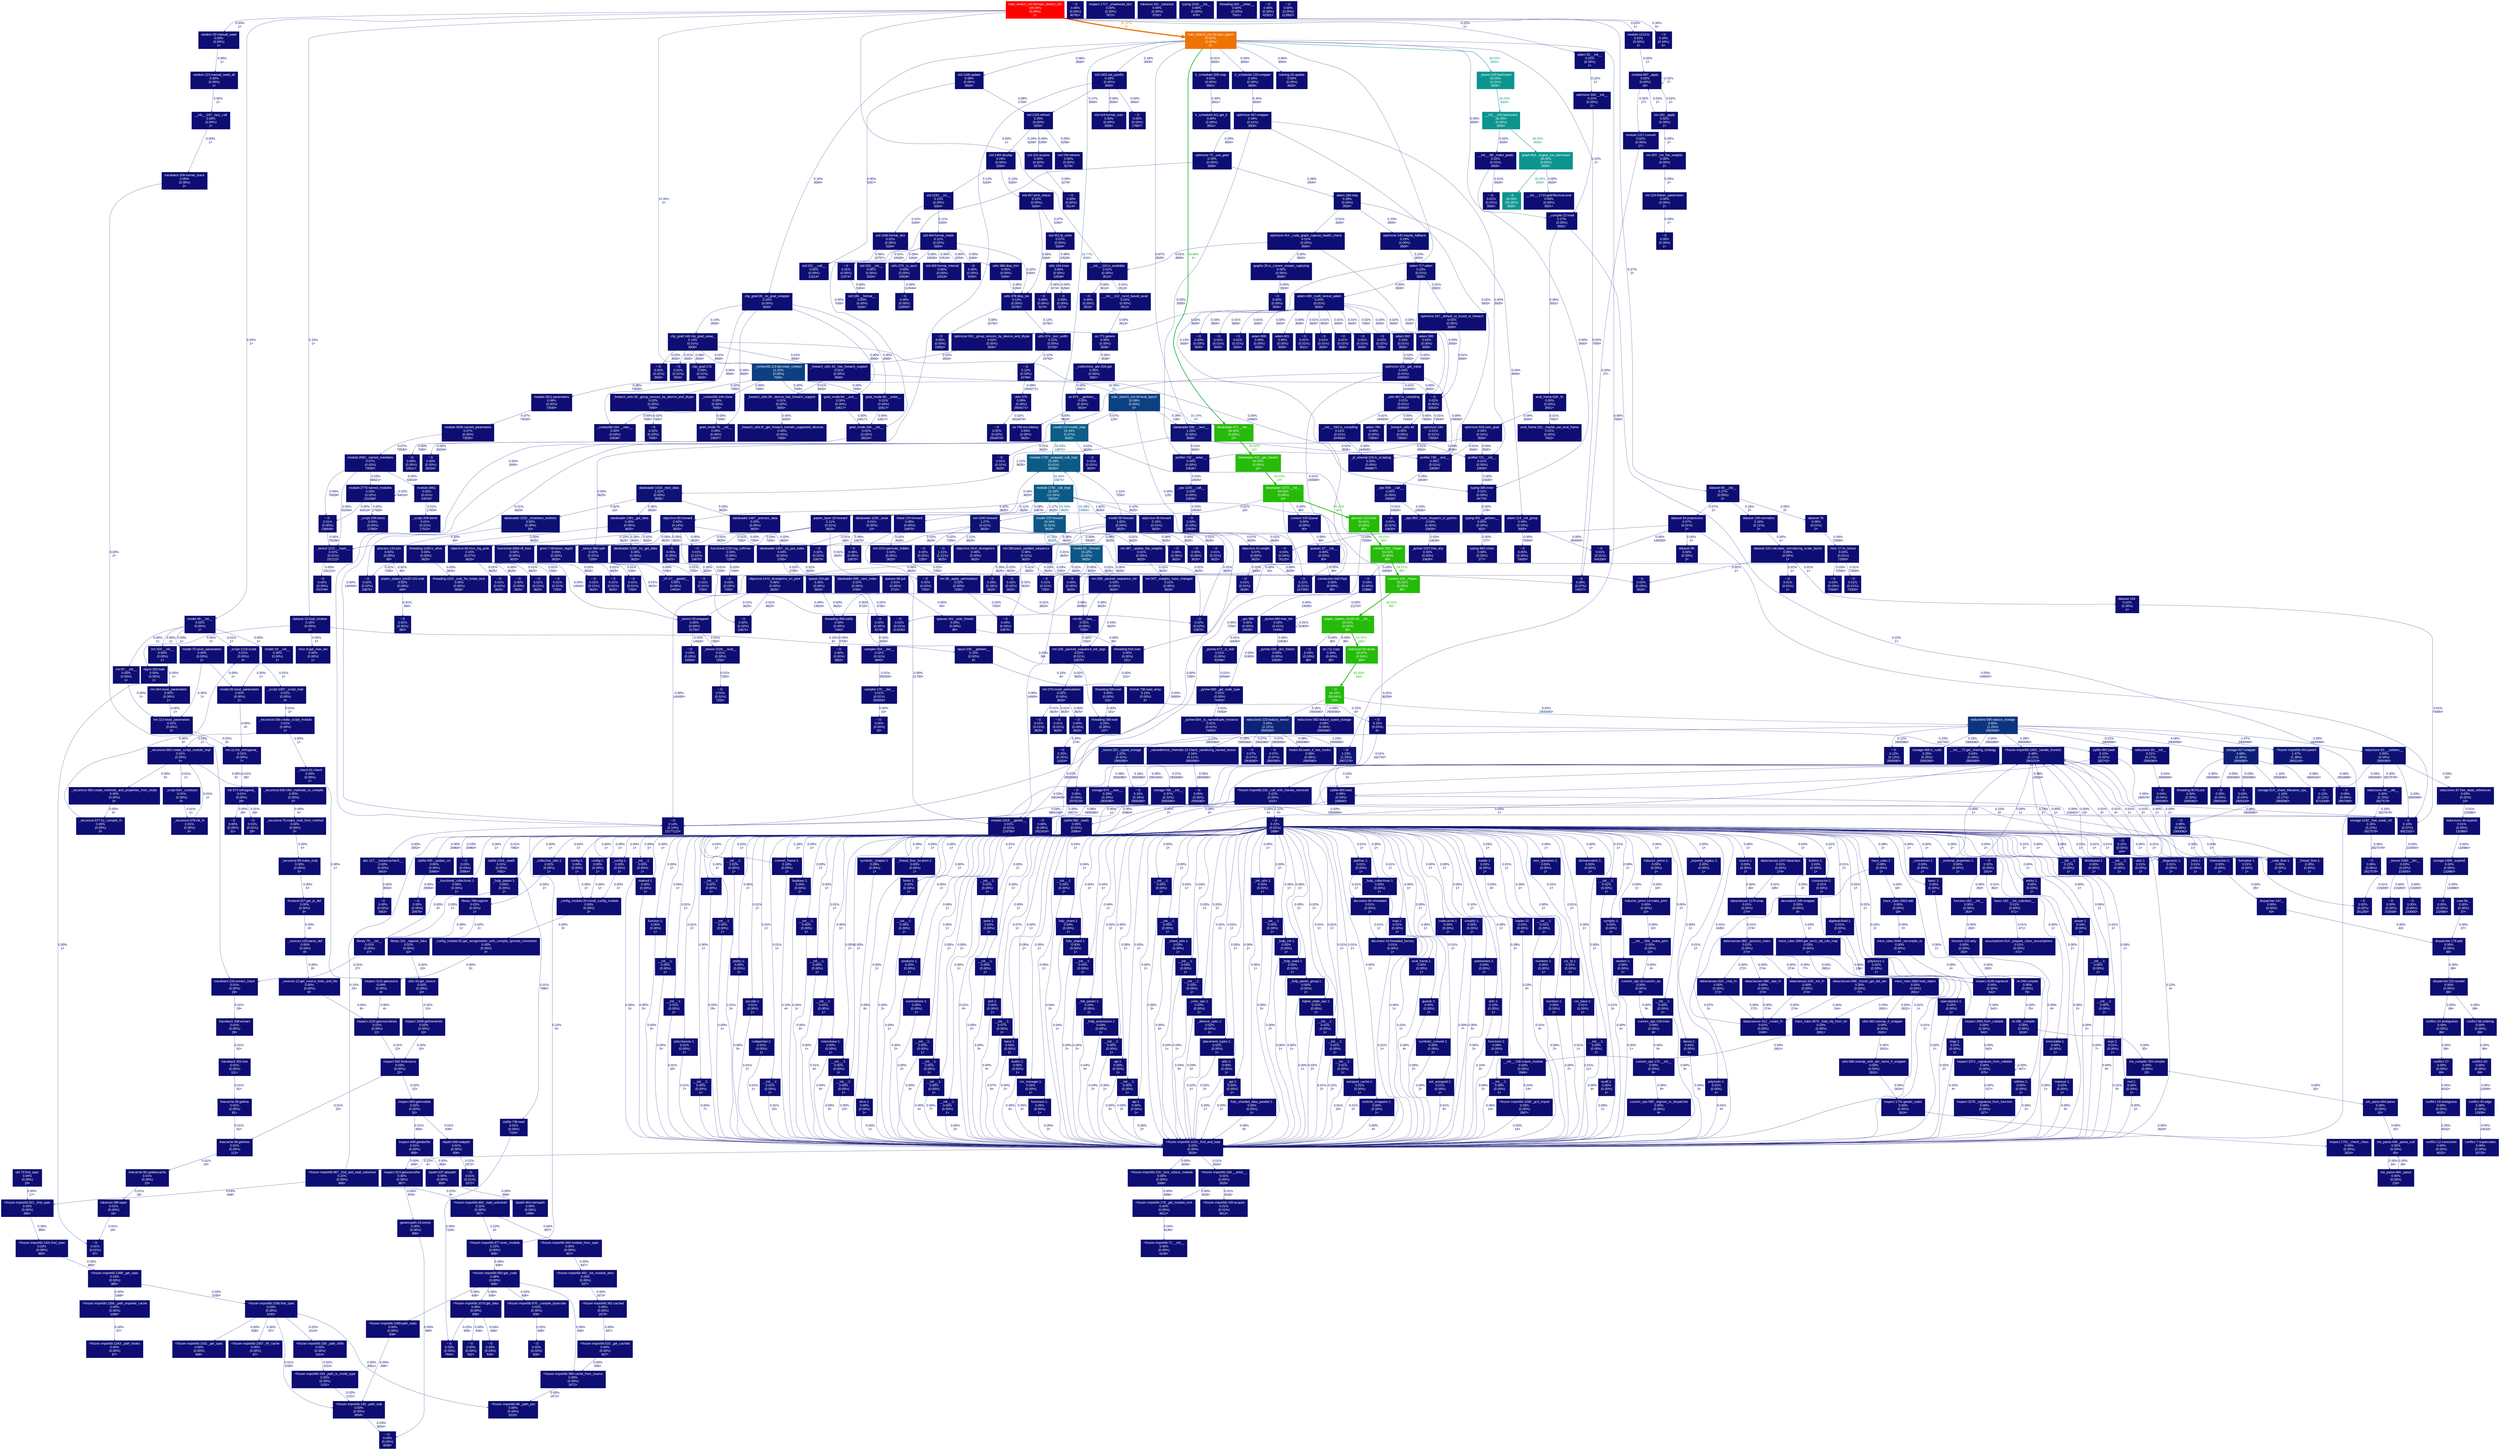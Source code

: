 digraph {
	graph [fontname=Arial, nodesep=0.125, ranksep=0.25];
	node [fontcolor=white, fontname=Arial, height=0, shape=box, style=filled, width=0];
	edge [fontname=Arial];
	0 [color="#0d0d73", fontcolor="#ffffff", fontsize="10.00", label="__init__:88:_make_grads\n0.02%\n(0.01%)\n3500×", tooltip="C:\\Users\\Brandon\\Documents\\00 Programs 00\\cloned\\sketchrnn-pytorch\\venv\\lib\\site-packages\\torch\\autograd\\__init__.py"];
	0 -> 4358 [arrowsize="0.35", color="#0d0d73", fontcolor="#0d0d73", fontsize="10.00", label="0.00%\n3500×", labeldistance="0.50", penwidth="0.50"];
	0 -> 4647 [arrowsize="0.35", color="#0d0d73", fontcolor="#0d0d73", fontsize="10.00", label="0.01%\n3500×", labeldistance="0.50", penwidth="0.50"];
	1 [color="#0c958f", fontcolor="#ffffff", fontsize="10.00", label="__init__:242:backward\n26.03%\n(0.00%)\n3500×", tooltip="C:\\Users\\Brandon\\Documents\\00 Programs 00\\cloned\\sketchrnn-pytorch\\venv\\lib\\site-packages\\torch\\autograd\\__init__.py"];
	1 -> 0 [arrowsize="0.35", color="#0d0d73", fontcolor="#0d0d73", fontsize="10.00", label="0.02%\n3500×", labeldistance="0.50", penwidth="0.50"];
	1 -> 56 [arrowsize="0.51", color="#0c958f", fontcolor="#0c958f", fontsize="10.00", label="26.00%\n3500×", labeldistance="1.04", penwidth="1.04"];
	3 [color="#0c958f", fontcolor="#ffffff", fontsize="10.00", label="_tensor:525:backward\n26.03%\n(0.01%)\n3500×", tooltip="C:\\Users\\Brandon\\Documents\\00 Programs 00\\cloned\\sketchrnn-pytorch\\venv\\lib\\site-packages\\torch\\_tensor.py"];
	3 -> 1 [arrowsize="0.51", color="#0c958f", fontcolor="#0c958f", fontsize="10.00", label="26.03%\n3500×", labeldistance="1.04", penwidth="1.04"];
	5 [color="#0d0d73", fontcolor="#ffffff", fontsize="10.00", label="_pytree:890:tree_iter\n0.03%\n(0.01%)\n74445×", tooltip="C:\\Users\\Brandon\\Documents\\00 Programs 00\\cloned\\sketchrnn-pytorch\\venv\\lib\\site-packages\\torch\\utils\\_pytree.py"];
	5 -> 5 [arrowsize="0.35", color="#0d0d73", fontcolor="#0d0d73", fontsize="10.00", label="0.01%\n31905×", labeldistance="0.50", penwidth="0.50"];
	5 -> 8 [arrowsize="0.35", color="#0d0d73", fontcolor="#0d0d73", fontsize="10.00", label="0.00%\n10635×", labeldistance="0.50", penwidth="0.50"];
	5 -> 10 [arrowsize="0.35", color="#0d0d73", fontcolor="#0d0d73", fontsize="10.00", label="0.00%\n31905×", labeldistance="0.50", penwidth="0.50"];
	5 -> 11 [arrowsize="0.35", color="#0d0d73", fontcolor="#0d0d73", fontsize="10.00", label="0.01%\n42540×", labeldistance="0.50", penwidth="0.50"];
	8 [color="#0d0d73", fontcolor="#ffffff", fontsize="10.00", label="_pytree:439:_dict_flatten\n0.00%\n(0.00%)\n10635×", tooltip="C:\\Users\\Brandon\\Documents\\00 Programs 00\\cloned\\sketchrnn-pytorch\\venv\\lib\\site-packages\\torch\\utils\\_pytree.py"];
	9 [color="#0d0d73", fontcolor="#ffffff", fontsize="10.00", label="_pytree:654:_is_namedtuple_instance\n0.01%\n(0.01%)\n74453×", tooltip="C:\\Users\\Brandon\\Documents\\00 Programs 00\\cloned\\sketchrnn-pytorch\\venv\\lib\\site-packages\\torch\\utils\\_pytree.py"];
	10 [color="#0d0d73", fontcolor="#ffffff", fontsize="10.00", label="_pytree:665:_get_node_type\n0.01%\n(0.00%)\n74453×", tooltip="C:\\Users\\Brandon\\Documents\\00 Programs 00\\cloned\\sketchrnn-pytorch\\venv\\lib\\site-packages\\torch\\utils\\_pytree.py"];
	10 -> 9 [arrowsize="0.35", color="#0d0d73", fontcolor="#0d0d73", fontsize="10.00", label="0.01%\n74453×", labeldistance="0.50", penwidth="0.50"];
	11 [color="#0d0d73", fontcolor="#ffffff", fontsize="10.00", label="_pytree:672:_is_leaf\n0.01%\n(0.00%)\n42546×", tooltip="C:\\Users\\Brandon\\Documents\\00 Programs 00\\cloned\\sketchrnn-pytorch\\venv\\lib\\site-packages\\torch\\utils\\_pytree.py"];
	11 -> 10 [arrowsize="0.35", color="#0d0d73", fontcolor="#0d0d73", fontsize="10.00", label="0.01%\n42546×", labeldistance="0.50", penwidth="0.50"];
	13 [color="#0d0d73", fontcolor="#ffffff", fontsize="10.00", label="~:0:\n0.12%\n(0.03%)\n15796×", tooltip="~"];
	13 -> 457 [arrowsize="0.35", color="#0d0d73", fontcolor="#0d0d73", fontsize="10.00", label="0.09%\n2934271×", labeldistance="0.50", penwidth="0.50"];
	20 [color="#0d0d73", fontcolor="#ffffff", fontsize="10.00", label="~:0:\n0.03%\n(0.00%)\n12988×", tooltip="~"];
	20 -> 5 [arrowsize="0.35", color="#0d0d73", fontcolor="#0d0d73", fontsize="10.00", label="0.03%\n21270×", labeldistance="0.50", penwidth="0.50"];
	20 -> 95 [arrowsize="0.35", color="#0d0d73", fontcolor="#0d0d73", fontsize="10.00", label="0.00%\n10635×", labeldistance="0.50", penwidth="0.50"];
	23 [color="#0d0d73", fontcolor="#ffffff", fontsize="10.00", label="grad_mode:75:__init__\n0.00%\n(0.00%)\n10637×", tooltip="C:\\Users\\Brandon\\Documents\\00 Programs 00\\cloned\\sketchrnn-pytorch\\venv\\lib\\site-packages\\torch\\autograd\\grad_mode.py"];
	24 [color="#0d0d73", fontcolor="#ffffff", fontsize="10.00", label="_contextlib:146:clone\n0.00%\n(0.00%)\n7005×", tooltip="C:\\Users\\Brandon\\Documents\\00 Programs 00\\cloned\\sketchrnn-pytorch\\venv\\lib\\site-packages\\torch\\utils\\_contextlib.py"];
	24 -> 23 [arrowsize="0.35", color="#0d0d73", fontcolor="#0d0d73", fontsize="10.00", label="0.00%\n7005×", labeldistance="0.50", penwidth="0.50"];
	24 -> 55 [arrowsize="0.35", color="#0d0d73", fontcolor="#0d0d73", fontsize="10.00", label="0.00%\n7005×", labeldistance="0.50", penwidth="0.50"];
	25 [color="#0d0d73", fontcolor="#ffffff", fontsize="10.00", label="rnn:224:flatten_parameters\n0.00%\n(0.00%)\n2×", tooltip="C:\\Users\\Brandon\\Documents\\00 Programs 00\\cloned\\sketchrnn-pytorch\\venv\\lib\\site-packages\\torch\\nn\\modules\\rnn.py"];
	25 -> 4636 [arrowsize="0.35", color="#0d0d73", fontcolor="#0d0d73", fontsize="10.00", label="0.00%\n1×", labeldistance="0.50", penwidth="0.50"];
	26 [color="#0d0d73", fontcolor="#ffffff", fontsize="10.00", label="clip_grad:28:_no_grad_wrapper\n0.16%\n(0.00%)\n3500×", tooltip="C:\\Users\\Brandon\\Documents\\00 Programs 00\\cloned\\sketchrnn-pytorch\\venv\\lib\\site-packages\\torch\\nn\\utils\\clip_grad.py"];
	26 -> 23 [arrowsize="0.35", color="#0d0d73", fontcolor="#0d0d73", fontsize="10.00", label="0.00%\n3500×", labeldistance="0.50", penwidth="0.50"];
	26 -> 42 [arrowsize="0.35", color="#0d0d73", fontcolor="#0d0d73", fontsize="10.00", label="0.00%\n3500×", labeldistance="0.50", penwidth="0.50"];
	26 -> 44 [arrowsize="0.35", color="#0d0d73", fontcolor="#0d0d73", fontsize="10.00", label="0.00%\n3500×", labeldistance="0.50", penwidth="0.50"];
	26 -> 50 [arrowsize="0.35", color="#0d0d73", fontcolor="#0d0d73", fontsize="10.00", label="0.14%\n3500×", labeldistance="0.50", penwidth="0.50"];
	26 -> 55 [arrowsize="0.35", color="#0d0d73", fontcolor="#0d0d73", fontsize="10.00", label="0.00%\n3500×", labeldistance="0.50", penwidth="0.50"];
	33 [color="#0d0d73", fontcolor="#ffffff", fontsize="10.00", label="_fsdp_collectives:1:\n0.00%\n(0.00%)\n1×", tooltip="C:\\Users\\Brandon\\Documents\\00 Programs 00\\cloned\\sketchrnn-pytorch\\venv\\lib\\site-packages\\torch\\distributed\\_composable\\fsdp\\_fsdp_collectives.py"];
	33 -> 3936 [arrowsize="0.35", color="#0d0d73", fontcolor="#0d0d73", fontsize="10.00", label="0.00%\n1×", labeldistance="0.50", penwidth="0.50"];
	35 [color="#0d0d73", fontcolor="#ffffff", fontsize="10.00", label="module:897:_apply\n0.02%\n(0.00%)\n18×", tooltip="C:\\Users\\Brandon\\Documents\\00 Programs 00\\cloned\\sketchrnn-pytorch\\venv\\lib\\site-packages\\torch\\nn\\modules\\module.py"];
	35 -> 35 [arrowsize="0.35", color="#0d0d73", fontcolor="#0d0d73", fontsize="10.00", label="0.02%\n7×", labeldistance="0.50", penwidth="0.50"];
	35 -> 137 [arrowsize="0.35", color="#0d0d73", fontcolor="#0d0d73", fontsize="10.00", label="0.02%\n1×", labeldistance="0.50", penwidth="0.50"];
	35 -> 4602 [arrowsize="0.35", color="#0d0d73", fontcolor="#0d0d73", fontsize="10.00", label="0.02%\n27×", labeldistance="0.50", penwidth="0.50"];
	41 [color="#0d0d73", fontcolor="#ffffff", fontsize="10.00", label="init:574:orthogonal_\n0.01%\n(0.00%)\n28×", tooltip="C:\\Users\\Brandon\\Documents\\00 Programs 00\\cloned\\sketchrnn-pytorch\\venv\\lib\\site-packages\\torch\\nn\\init.py"];
	41 -> 4617 [arrowsize="0.35", color="#0d0d73", fontcolor="#0d0d73", fontsize="10.00", label="0.00%\n28×", labeldistance="0.50", penwidth="0.50"];
	41 -> 4848 [arrowsize="0.35", color="#0d0d73", fontcolor="#0d0d73", fontsize="10.00", label="0.01%\n28×", labeldistance="0.50", penwidth="0.50"];
	42 [color="#0d0d73", fontcolor="#ffffff", fontsize="10.00", label="grad_mode:80:__enter__\n0.01%\n(0.00%)\n10617×", tooltip="C:\\Users\\Brandon\\Documents\\00 Programs 00\\cloned\\sketchrnn-pytorch\\venv\\lib\\site-packages\\torch\\autograd\\grad_mode.py"];
	42 -> 47 [arrowsize="0.35", color="#0d0d73", fontcolor="#0d0d73", fontsize="10.00", label="0.00%\n10617×", labeldistance="0.50", penwidth="0.50"];
	43 [color="#0d4081", fontcolor="#ffffff", fontsize="10.00", label="_contextlib:113:decorate_context\n11.02%\n(0.00%)\n7005×", tooltip="C:\\Users\\Brandon\\Documents\\00 Programs 00\\cloned\\sketchrnn-pytorch\\venv\\lib\\site-packages\\torch\\utils\\_contextlib.py"];
	43 -> 24 [arrowsize="0.35", color="#0d0d73", fontcolor="#0d0d73", fontsize="10.00", label="0.00%\n7005×", labeldistance="0.50", penwidth="0.50"];
	43 -> 42 [arrowsize="0.35", color="#0d0d73", fontcolor="#0d0d73", fontsize="10.00", label="0.00%\n7005×", labeldistance="0.50", penwidth="0.50"];
	43 -> 44 [arrowsize="0.35", color="#0d0d73", fontcolor="#0d0d73", fontsize="10.00", label="0.00%\n7005×", labeldistance="0.50", penwidth="0.50"];
	43 -> 168 [arrowsize="0.35", color="#0d0d73", fontcolor="#0d0d73", fontsize="10.00", label="0.02%\n7000×", labeldistance="0.50", penwidth="0.50"];
	43 -> 482 [arrowsize="0.35", color="#0d4081", fontcolor="#0d4081", fontsize="10.00", label="10.99%\n5×", labeldistance="0.50", penwidth="0.50"];
	44 [color="#0d0d73", fontcolor="#ffffff", fontsize="10.00", label="grad_mode:84:__exit__\n0.00%\n(0.00%)\n10617×", tooltip="C:\\Users\\Brandon\\Documents\\00 Programs 00\\cloned\\sketchrnn-pytorch\\venv\\lib\\site-packages\\torch\\autograd\\grad_mode.py"];
	44 -> 47 [arrowsize="0.35", color="#0d0d73", fontcolor="#0d0d73", fontsize="10.00", label="0.00%\n10617×", labeldistance="0.50", penwidth="0.50"];
	45 [color="#0d0d73", fontcolor="#ffffff", fontsize="10.00", label="_pytree:1197:tree_any\n0.03%\n(0.00%)\n10635×", tooltip="C:\\Users\\Brandon\\Documents\\00 Programs 00\\cloned\\sketchrnn-pytorch\\venv\\lib\\site-packages\\torch\\utils\\_pytree.py"];
	45 -> 20 [arrowsize="0.35", color="#0d0d73", fontcolor="#0d0d73", fontsize="10.00", label="0.03%\n10635×", labeldistance="0.50", penwidth="0.50"];
	46 [color="#0d0d73", fontcolor="#ffffff", fontsize="10.00", label="_ops:993:_must_dispatch_in_python\n0.03%\n(0.00%)\n10635×", tooltip="C:\\Users\\Brandon\\Documents\\00 Programs 00\\cloned\\sketchrnn-pytorch\\venv\\lib\\site-packages\\torch\\_ops.py"];
	46 -> 45 [arrowsize="0.35", color="#0d0d73", fontcolor="#0d0d73", fontsize="10.00", label="0.03%\n10635×", labeldistance="0.50", penwidth="0.50"];
	47 [color="#0d0d73", fontcolor="#ffffff", fontsize="10.00", label="grad_mode:184:__init__\n0.01%\n(0.00%)\n28234×", tooltip="C:\\Users\\Brandon\\Documents\\00 Programs 00\\cloned\\sketchrnn-pytorch\\venv\\lib\\site-packages\\torch\\autograd\\grad_mode.py"];
	47 -> 4559 [arrowsize="0.35", color="#0d0d73", fontcolor="#0d0d73", fontsize="10.00", label="0.00%\n28234×", labeldistance="0.50", penwidth="0.50"];
	48 [color="#0d0e73", fontcolor="#ffffff", fontsize="10.00", label="optimizer:72:_use_grad\n0.29%\n(0.00%)\n3500×", tooltip="C:\\Users\\Brandon\\Documents\\00 Programs 00\\cloned\\sketchrnn-pytorch\\venv\\lib\\site-packages\\torch\\optim\\optimizer.py"];
	48 -> 47 [arrowsize="0.35", color="#0d0d73", fontcolor="#0d0d73", fontsize="10.00", label="0.00%\n7000×", labeldistance="0.50", penwidth="0.50"];
	48 -> 518 [arrowsize="0.35", color="#0d0e73", fontcolor="#0d0e73", fontsize="10.00", label="0.28%\n3500×", labeldistance="0.50", penwidth="0.50"];
	49 [color="#0d0d73", fontcolor="#ffffff", fontsize="10.00", label="map:1:\n0.01%\n(0.00%)\n1×", tooltip="C:\\Users\\Brandon\\Documents\\00 Programs 00\\cloned\\sketchrnn-pytorch\\venv\\lib\\site-packages\\torch\\_higher_order_ops\\map.py"];
	49 -> 3936 [arrowsize="0.35", color="#0d0d73", fontcolor="#0d0d73", fontsize="10.00", label="0.01%\n1×", labeldistance="0.50", penwidth="0.50"];
	50 [color="#0d0d73", fontcolor="#ffffff", fontsize="10.00", label="clip_grad:148:clip_grad_value_\n0.14%\n(0.01%)\n3500×", tooltip="C:\\Users\\Brandon\\Documents\\00 Programs 00\\cloned\\sketchrnn-pytorch\\venv\\lib\\site-packages\\torch\\nn\\utils\\clip_grad.py"];
	50 -> 43 [arrowsize="0.35", color="#0d0d73", fontcolor="#0d0d73", fontsize="10.00", label="0.01%\n3500×", labeldistance="0.50", penwidth="0.50"];
	50 -> 166 [arrowsize="0.35", color="#0d0d73", fontcolor="#0d0d73", fontsize="10.00", label="0.09%\n3500×", labeldistance="0.50", penwidth="0.50"];
	50 -> 169 [arrowsize="0.35", color="#0d0d73", fontcolor="#0d0d73", fontsize="10.00", label="0.01%\n3500×", labeldistance="0.50", penwidth="0.50"];
	50 -> 4358 [arrowsize="0.35", color="#0d0d73", fontcolor="#0d0d73", fontsize="10.00", label="0.00%\n10500×", labeldistance="0.50", penwidth="0.50"];
	50 -> 4643 [arrowsize="0.35", color="#0d0d73", fontcolor="#0d0d73", fontsize="10.00", label="0.02%\n3500×", labeldistance="0.50", penwidth="0.50"];
	50 -> 4655 [arrowsize="0.35", color="#0d0d73", fontcolor="#0d0d73", fontsize="10.00", label="0.01%\n3500×", labeldistance="0.50", penwidth="0.50"];
	51 [color="#0d0d73", fontcolor="#ffffff", fontsize="10.00", label="optimizer:501:_group_tensors_by_device_and_dtype\n0.02%\n(0.00%)\n3500×", tooltip="C:\\Users\\Brandon\\Documents\\00 Programs 00\\cloned\\sketchrnn-pytorch\\venv\\lib\\site-packages\\torch\\optim\\optimizer.py"];
	51 -> 43 [arrowsize="0.35", color="#0d0d73", fontcolor="#0d0d73", fontsize="10.00", label="0.02%\n3500×", labeldistance="0.50", penwidth="0.50"];
	52 [color="#ff0000", fontcolor="#ffffff", fontsize="10.00", label="train_sketch_rnn:59:train_sketch_rnn\n100.00%\n(0.00%)\n1×", tooltip="C:\\Users\\Brandon\\Documents\\00 Programs 00\\cloned\\sketchrnn-pytorch\\train_sketch_rnn.py"];
	52 -> 43 [arrowsize="0.35", color="#0d4081", fontcolor="#0d4081", fontsize="10.00", label="10.99%\n5×", labeldistance="0.50", penwidth="0.50"];
	52 -> 165 [arrowsize="0.94", color="#ed7303", fontcolor="#ed7303", fontsize="10.00", label="87.97%\n5×", labeldistance="3.52", penwidth="3.52"];
	52 -> 261 [arrowsize="0.35", color="#0d0d73", fontcolor="#0d0d73", fontsize="10.00", label="0.02%\n1×", labeldistance="0.50", penwidth="0.50"];
	52 -> 386 [arrowsize="0.35", color="#0d0d73", fontcolor="#0d0d73", fontsize="10.00", label="0.15%\n1×", labeldistance="0.50", penwidth="0.50"];
	52 -> 462 [arrowsize="0.35", color="#0d0d73", fontcolor="#0d0d73", fontsize="10.00", label="0.00%\n1×", labeldistance="0.50", penwidth="0.50"];
	52 -> 524 [arrowsize="0.35", color="#0d0e73", fontcolor="#0d0e73", fontsize="10.00", label="0.22%\n1×", labeldistance="0.50", penwidth="0.50"];
	52 -> 651 [arrowsize="0.35", color="#0d0e73", fontcolor="#0d0e73", fontsize="10.00", label="0.27%\n2×", labeldistance="0.50", penwidth="0.50"];
	52 -> 4570 [arrowsize="0.35", color="#0d0d73", fontcolor="#0d0d73", fontsize="10.00", label="0.00%\n1×", labeldistance="0.50", penwidth="0.50"];
	52 -> 4752 [arrowsize="0.35", color="#0d0d73", fontcolor="#0d0d73", fontsize="10.00", label="0.02%\n1×", labeldistance="0.50", penwidth="0.50"];
	52 -> 4917 [arrowsize="0.35", color="#0d0e73", fontcolor="#0d0e73", fontsize="10.00", label="0.34%\n5×", labeldistance="0.50", penwidth="0.50"];
	55 [color="#0d0d73", fontcolor="#ffffff", fontsize="10.00", label="_contextlib:154:__new__\n0.00%\n(0.00%)\n10638×", tooltip="C:\\Users\\Brandon\\Documents\\00 Programs 00\\cloned\\sketchrnn-pytorch\\venv\\lib\\site-packages\\torch\\utils\\_contextlib.py"];
	56 [color="#0c958f", fontcolor="#ffffff", fontsize="10.00", label="graph:816:_engine_run_backward\n26.00%\n(0.00%)\n3500×", tooltip="C:\\Users\\Brandon\\Documents\\00 Programs 00\\cloned\\sketchrnn-pytorch\\venv\\lib\\site-packages\\torch\\autograd\\graph.py"];
	56 -> 4513 [arrowsize="0.35", color="#0d0d73", fontcolor="#0d0d73", fontsize="10.00", label="0.00%\n3500×", labeldistance="0.50", penwidth="0.50"];
	56 -> 4850 [arrowsize="0.51", color="#0c958f", fontcolor="#0c958f", fontsize="10.00", label="26.00%\n3500×", labeldistance="1.04", penwidth="1.04"];
	59 [color="#0d0d73", fontcolor="#ffffff", fontsize="10.00", label="~:0:\n0.02%\n(0.00%)\n1914×", tooltip="~"];
	59 -> 1023 [arrowsize="0.35", color="#0d0d73", fontcolor="#0d0d73", fontsize="10.00", label="0.00%\n263×", labeldistance="0.50", penwidth="0.50"];
	59 -> 1227 [arrowsize="0.35", color="#0d0d73", fontcolor="#0d0d73", fontsize="10.00", label="0.01%\n462×", labeldistance="0.50", penwidth="0.50"];
	88 [color="#0d0d73", fontcolor="#ffffff", fontsize="10.00", label="~:0:\n0.01%\n(0.00%)\n136649×", tooltip="~"];
	88 -> 4718 [arrowsize="0.35", color="#0d0d73", fontcolor="#0d0d73", fontsize="10.00", label="0.00%\n70028×", labeldistance="0.50", penwidth="0.50"];
	90 [color="#0d0d73", fontcolor="#ffffff", fontsize="10.00", label="__init__:266:_make_prim\n0.00%\n(0.00%)\n10×", tooltip="C:\\Users\\Brandon\\Documents\\00 Programs 00\\cloned\\sketchrnn-pytorch\\venv\\lib\\site-packages\\torch\\_prims\\__init__.py"];
	90 -> 218 [arrowsize="0.35", color="#0d0d73", fontcolor="#0d0d73", fontsize="10.00", label="0.00%\n9×", labeldistance="0.50", penwidth="0.50"];
	93 [color="#0d0d73", fontcolor="#ffffff", fontsize="10.00", label="_ops:939:__call__\n0.05%\n(0.00%)\n10635×", tooltip="C:\\Users\\Brandon\\Documents\\00 Programs 00\\cloned\\sketchrnn-pytorch\\venv\\lib\\site-packages\\torch\\_ops.py"];
	93 -> 46 [arrowsize="0.35", color="#0d0d73", fontcolor="#0d0d73", fontsize="10.00", label="0.03%\n10635×", labeldistance="0.50", penwidth="0.50"];
	93 -> 688 [arrowsize="0.35", color="#0d0d73", fontcolor="#0d0d73", fontsize="10.00", label="0.01%\n10635×", labeldistance="0.50", penwidth="0.50"];
	94 [color="#0d0d73", fontcolor="#ffffff", fontsize="10.00", label="profiler:738:__exit__\n0.06%\n(0.01%)\n10635×", tooltip="C:\\Users\\Brandon\\Documents\\00 Programs 00\\cloned\\sketchrnn-pytorch\\venv\\lib\\site-packages\\torch\\autograd\\profiler.py"];
	94 -> 93 [arrowsize="0.35", color="#0d0d73", fontcolor="#0d0d73", fontsize="10.00", label="0.05%\n10635×", labeldistance="0.50", penwidth="0.50"];
	95 [color="#0d0d73", fontcolor="#ffffff", fontsize="10.00", label="_ops:995:\n0.00%\n(0.00%)\n10635×", tooltip="C:\\Users\\Brandon\\Documents\\00 Programs 00\\cloned\\sketchrnn-pytorch\\venv\\lib\\site-packages\\torch\\_ops.py"];
	104 [color="#0d0d73", fontcolor="#ffffff", fontsize="10.00", label="_functional_collectives:1:\n0.00%\n(0.00%)\n1×", tooltip="C:\\Users\\Brandon\\Documents\\00 Programs 00\\cloned\\sketchrnn-pytorch\\venv\\lib\\site-packages\\torch\\distributed\\_functional_collectives.py"];
	104 -> 182 [arrowsize="0.35", color="#0d0d73", fontcolor="#0d0d73", fontsize="10.00", label="0.00%\n3×", labeldistance="0.50", penwidth="0.50"];
	107 [color="#0d0d73", fontcolor="#ffffff", fontsize="10.00", label="_fsdp_param:1:\n0.00%\n(0.00%)\n1×", tooltip="C:\\Users\\Brandon\\Documents\\00 Programs 00\\cloned\\sketchrnn-pytorch\\venv\\lib\\site-packages\\torch\\distributed\\_composable\\fsdp\\_fsdp_param.py"];
	107 -> 182 [arrowsize="0.35", color="#0d0d73", fontcolor="#0d0d73", fontsize="10.00", label="0.00%\n1×", labeldistance="0.50", penwidth="0.50"];
	108 [color="#0d0d73", fontcolor="#ffffff", fontsize="10.00", label="~:0:\n0.01%\n(0.01%)\n114240×", tooltip="~"];
	109 [color="#0d0d73", fontcolor="#ffffff", fontsize="10.00", label="_ops:1105:__call__\n0.03%\n(0.00%)\n10635×", tooltip="C:\\Users\\Brandon\\Documents\\00 Programs 00\\cloned\\sketchrnn-pytorch\\venv\\lib\\site-packages\\torch\\_ops.py"];
	109 -> 4709 [arrowsize="0.35", color="#0d0d73", fontcolor="#0d0d73", fontsize="10.00", label="0.03%\n10635×", labeldistance="0.50", penwidth="0.50"];
	110 [color="#0d0d73", fontcolor="#ffffff", fontsize="10.00", label="profiler:732:__enter__\n0.04%\n(0.00%)\n10635×", tooltip="C:\\Users\\Brandon\\Documents\\00 Programs 00\\cloned\\sketchrnn-pytorch\\venv\\lib\\site-packages\\torch\\autograd\\profiler.py"];
	110 -> 109 [arrowsize="0.35", color="#0d0d73", fontcolor="#0d0d73", fontsize="10.00", label="0.03%\n10635×", labeldistance="0.50", penwidth="0.50"];
	117 [color="#0d0d73", fontcolor="#ffffff", fontsize="10.00", label="~:0:\n0.05%\n(0.05%)\n2976229×", tooltip="~"];
	117 -> 240 [arrowsize="0.35", color="#0d0d73", fontcolor="#0d0d73", fontsize="10.00", label="0.00%\n29072×", labeldistance="0.50", penwidth="0.50"];
	119 [color="#0d0d73", fontcolor="#ffffff", fontsize="10.00", label="profiler:721:__init__\n0.01%\n(0.00%)\n10635×", tooltip="C:\\Users\\Brandon\\Documents\\00 Programs 00\\cloned\\sketchrnn-pytorch\\venv\\lib\\site-packages\\torch\\autograd\\profiler.py"];
	119 -> 4358 [arrowsize="0.35", color="#0d0d73", fontcolor="#0d0d73", fontsize="10.00", label="0.00%\n10635×", labeldistance="0.50", penwidth="0.50"];
	120 [color="#0d0e73", fontcolor="#ffffff", fontsize="10.00", label="optimizer:467:wrapper\n0.34%\n(0.01%)\n3500×", tooltip="C:\\Users\\Brandon\\Documents\\00 Programs 00\\cloned\\sketchrnn-pytorch\\venv\\lib\\site-packages\\torch\\optim\\optimizer.py"];
	120 -> 48 [arrowsize="0.35", color="#0d0e73", fontcolor="#0d0e73", fontsize="10.00", label="0.29%\n3500×", labeldistance="0.50", penwidth="0.50"];
	120 -> 94 [arrowsize="0.35", color="#0d0d73", fontcolor="#0d0d73", fontsize="10.00", label="0.02%\n3500×", labeldistance="0.50", penwidth="0.50"];
	120 -> 110 [arrowsize="0.35", color="#0d0d73", fontcolor="#0d0d73", fontsize="10.00", label="0.02%\n3500×", labeldistance="0.50", penwidth="0.50"];
	120 -> 119 [arrowsize="0.35", color="#0d0d73", fontcolor="#0d0d73", fontsize="10.00", label="0.00%\n3500×", labeldistance="0.50", penwidth="0.50"];
	121 [color="#0d0d73", fontcolor="#ffffff", fontsize="10.00", label="optimizer:916:zero_grad\n0.04%\n(0.02%)\n3500×", tooltip="C:\\Users\\Brandon\\Documents\\00 Programs 00\\cloned\\sketchrnn-pytorch\\venv\\lib\\site-packages\\torch\\optim\\optimizer.py"];
	121 -> 94 [arrowsize="0.35", color="#0d0d73", fontcolor="#0d0d73", fontsize="10.00", label="0.01%\n3500×", labeldistance="0.50", penwidth="0.50"];
	121 -> 110 [arrowsize="0.35", color="#0d0d73", fontcolor="#0d0d73", fontsize="10.00", label="0.01%\n3500×", labeldistance="0.50", penwidth="0.50"];
	121 -> 119 [arrowsize="0.35", color="#0d0d73", fontcolor="#0d0d73", fontsize="10.00", label="0.00%\n3500×", labeldistance="0.50", penwidth="0.50"];
	122 [color="#0d1274", fontcolor="#ffffff", fontsize="10.00", label="dataloader:696:__next__\n1.25%\n(0.00%)\n3635×", tooltip="C:\\Users\\Brandon\\Documents\\00 Programs 00\\cloned\\sketchrnn-pytorch\\venv\\lib\\site-packages\\torch\\utils\\data\\dataloader.py"];
	122 -> 94 [arrowsize="0.35", color="#0d0d73", fontcolor="#0d0d73", fontsize="10.00", label="0.02%\n3635×", labeldistance="0.50", penwidth="0.50"];
	122 -> 110 [arrowsize="0.35", color="#0d0d73", fontcolor="#0d0d73", fontsize="10.00", label="0.01%\n3635×", labeldistance="0.50", penwidth="0.50"];
	122 -> 119 [arrowsize="0.35", color="#0d0d73", fontcolor="#0d0d73", fontsize="10.00", label="0.00%\n3635×", labeldistance="0.50", penwidth="0.50"];
	122 -> 4782 [arrowsize="0.35", color="#0d1274", fontcolor="#0d1274", fontsize="10.00", label="1.21%\n3635×", labeldistance="0.50", penwidth="0.50"];
	124 [color="#0d0d73", fontcolor="#ffffff", fontsize="10.00", label="rnn:97:__init__\n0.00%\n(0.00%)\n1×", tooltip="C:\\Users\\Brandon\\Documents\\00 Programs 00\\cloned\\sketchrnn-pytorch\\sketch_rnn\\rnn.py"];
	124 -> 127 [arrowsize="0.35", color="#0d0d73", fontcolor="#0d0d73", fontsize="10.00", label="0.00%\n1×", labeldistance="0.50", penwidth="0.50"];
	127 [color="#0d0d73", fontcolor="#ffffff", fontsize="10.00", label="rnn:113:reset_parameters\n0.01%\n(0.00%)\n3×", tooltip="C:\\Users\\Brandon\\Documents\\00 Programs 00\\cloned\\sketchrnn-pytorch\\sketch_rnn\\rnn.py"];
	127 -> 4469 [arrowsize="0.35", color="#0d0d73", fontcolor="#0d0d73", fontsize="10.00", label="0.01%\n3×", labeldistance="0.50", penwidth="0.50"];
	128 [color="#0d0d73", fontcolor="#ffffff", fontsize="10.00", label="rnn:36:_apply_permutation\n0.02%\n(0.00%)\n7250×", tooltip="C:\\Users\\Brandon\\Documents\\00 Programs 00\\cloned\\sketchrnn-pytorch\\venv\\lib\\site-packages\\torch\\nn\\modules\\rnn.py"];
	128 -> 4610 [arrowsize="0.35", color="#0d0d73", fontcolor="#0d0d73", fontsize="10.00", label="0.02%\n7250×", labeldistance="0.50", penwidth="0.50"];
	129 [color="#0d0d73", fontcolor="#ffffff", fontsize="10.00", label="rnn:1013:permute_hidden\n0.02%\n(0.00%)\n3625×", tooltip="C:\\Users\\Brandon\\Documents\\00 Programs 00\\cloned\\sketchrnn-pytorch\\venv\\lib\\site-packages\\torch\\nn\\modules\\rnn.py"];
	129 -> 128 [arrowsize="0.35", color="#0d0d73", fontcolor="#0d0d73", fontsize="10.00", label="0.02%\n7250×", labeldistance="0.50", penwidth="0.50"];
	134 [color="#0d0d73", fontcolor="#ffffff", fontsize="10.00", label="rnn:207:_init_flat_weights\n0.00%\n(0.00%)\n2×", tooltip="C:\\Users\\Brandon\\Documents\\00 Programs 00\\cloned\\sketchrnn-pytorch\\venv\\lib\\site-packages\\torch\\nn\\modules\\rnn.py"];
	134 -> 25 [arrowsize="0.35", color="#0d0d73", fontcolor="#0d0d73", fontsize="10.00", label="0.00%\n2×", labeldistance="0.50", penwidth="0.50"];
	137 [color="#0d0d73", fontcolor="#ffffff", fontsize="10.00", label="rnn:281:_apply\n0.02%\n(0.00%)\n1×", tooltip="C:\\Users\\Brandon\\Documents\\00 Programs 00\\cloned\\sketchrnn-pytorch\\venv\\lib\\site-packages\\torch\\nn\\modules\\rnn.py"];
	137 -> 35 [arrowsize="0.35", color="#0d0d73", fontcolor="#0d0d73", fontsize="10.00", label="0.02%\n1×", labeldistance="0.50", penwidth="0.50"];
	137 -> 134 [arrowsize="0.35", color="#0d0d73", fontcolor="#0d0d73", fontsize="10.00", label="0.00%\n1×", labeldistance="0.50", penwidth="0.50"];
	142 [color="#0d0d73", fontcolor="#ffffff", fontsize="10.00", label="rnn:347:_weights_have_changed\n0.01%\n(0.00%)\n3625×", tooltip="C:\\Users\\Brandon\\Documents\\00 Programs 00\\cloned\\sketchrnn-pytorch\\venv\\lib\\site-packages\\torch\\nn\\modules\\rnn.py"];
	142 -> 108 [arrowsize="0.35", color="#0d0d73", fontcolor="#0d0d73", fontsize="10.00", label="0.00%\n29000×", labeldistance="0.50", penwidth="0.50"];
	142 -> 117 [arrowsize="0.35", color="#0d0d73", fontcolor="#0d0d73", fontsize="10.00", label="0.00%\n29000×", labeldistance="0.50", penwidth="0.50"];
	143 [color="#0d0d73", fontcolor="#ffffff", fontsize="10.00", label="rnn:387:_update_flat_weights\n0.01%\n(0.00%)\n3625×", tooltip="C:\\Users\\Brandon\\Documents\\00 Programs 00\\cloned\\sketchrnn-pytorch\\venv\\lib\\site-packages\\torch\\nn\\modules\\rnn.py"];
	143 -> 142 [arrowsize="0.35", color="#0d0d73", fontcolor="#0d0d73", fontsize="10.00", label="0.01%\n3625×", labeldistance="0.50", penwidth="0.50"];
	144 [color="#0d1274", fontcolor="#ffffff", fontsize="10.00", label="rnn:1040:forward\n1.27%\n(0.01%)\n3625×", tooltip="C:\\Users\\Brandon\\Documents\\00 Programs 00\\cloned\\sketchrnn-pytorch\\venv\\lib\\site-packages\\torch\\nn\\modules\\rnn.py"];
	144 -> 129 [arrowsize="0.35", color="#0d0d73", fontcolor="#0d0d73", fontsize="10.00", label="0.02%\n3625×", labeldistance="0.50", penwidth="0.50"];
	144 -> 143 [arrowsize="0.35", color="#0d0d73", fontcolor="#0d0d73", fontsize="10.00", label="0.01%\n3625×", labeldistance="0.50", penwidth="0.50"];
	144 -> 151 [arrowsize="0.35", color="#0d0d73", fontcolor="#0d0d73", fontsize="10.00", label="0.00%\n3625×", labeldistance="0.50", penwidth="0.50"];
	144 -> 4639 [arrowsize="0.35", color="#0d0d73", fontcolor="#0d0d73", fontsize="10.00", label="0.02%\n7250×", labeldistance="0.50", penwidth="0.50"];
	144 -> 4667 [arrowsize="0.35", color="#0d1274", fontcolor="#0d1274", fontsize="10.00", label="1.21%\n3625×", labeldistance="0.50", penwidth="0.50"];
	148 [color="#0d0d73", fontcolor="#ffffff", fontsize="10.00", label="model:26:reset_parameters\n0.00%\n(0.00%)\n2×", tooltip="C:\\Users\\Brandon\\Documents\\00 Programs 00\\cloned\\sketchrnn-pytorch\\sketch_rnn\\model.py"];
	148 -> 4469 [arrowsize="0.35", color="#0d0d73", fontcolor="#0d0d73", fontsize="10.00", label="0.00%\n4×", labeldistance="0.50", penwidth="0.50"];
	149 [color="#0d0d73", fontcolor="#ffffff", fontsize="10.00", label="model:19:__init__\n0.00%\n(0.00%)\n1×", tooltip="C:\\Users\\Brandon\\Documents\\00 Programs 00\\cloned\\sketchrnn-pytorch\\sketch_rnn\\model.py"];
	149 -> 148 [arrowsize="0.35", color="#0d0d73", fontcolor="#0d0d73", fontsize="10.00", label="0.00%\n1×", labeldistance="0.50", penwidth="0.50"];
	150 [color="#0c5b87", fontcolor="#ffffff", fontsize="10.00", label="module:1740:_call_impl\n15.93%\n(13.33%)\n36250×", tooltip="C:\\Users\\Brandon\\Documents\\00 Programs 00\\cloned\\sketchrnn-pytorch\\venv\\lib\\site-packages\\torch\\nn\\modules\\module.py"];
	150 -> 144 [arrowsize="0.35", color="#0d1274", fontcolor="#0d1274", fontsize="10.00", label="1.27%\n3625×", labeldistance="0.50", penwidth="0.50"];
	150 -> 159 [arrowsize="0.35", color="#0d1475", fontcolor="#0d1475", fontsize="10.00", label="1.82%\n3625×", labeldistance="0.50", penwidth="0.50"];
	150 -> 4424 [arrowsize="0.35", color="#0d0d73", fontcolor="#0d0d73", fontsize="10.00", label="0.15%\n3625×", labeldistance="0.50", penwidth="0.50"];
	150 -> 4426 [arrowsize="0.35", color="#0d0e73", fontcolor="#0d0e73", fontsize="10.00", label="0.42%\n3625×", labeldistance="0.50", penwidth="0.50"];
	150 -> 4465 [arrowsize="0.35", color="#0d0d73", fontcolor="#0d0d73", fontsize="10.00", label="0.11%\n3625×", labeldistance="0.50", penwidth="0.50"];
	150 -> 4477 [arrowsize="0.39", color="#0c5787", fontcolor="#0c5787", fontsize="10.00", label="15.34%\n3625×", labeldistance="0.61", penwidth="0.61"];
	150 -> 4685 [arrowsize="0.35", color="#0d0d73", fontcolor="#0d0d73", fontsize="10.00", label="0.01%\n36250×", labeldistance="0.50", penwidth="0.50"];
	150 -> 4755 [arrowsize="0.35", color="#0d0d73", fontcolor="#0d0d73", fontsize="10.00", label="0.08%\n10875×", labeldistance="0.50", penwidth="0.50"];
	151 [color="#0d0d73", fontcolor="#ffffff", fontsize="10.00", label="rnn:84:__new__\n0.01%\n(0.00%)\n7250×", tooltip="C:\\Users\\Brandon\\Documents\\00 Programs 00\\cloned\\sketchrnn-pytorch\\venv\\lib\\site-packages\\torch\\nn\\utils\\rnn.py"];
	151 -> 156 [arrowsize="0.35", color="#0d0d73", fontcolor="#0d0d73", fontsize="10.00", label="0.00%\n7250×", labeldistance="0.50", penwidth="0.50"];
	152 [color="#0d0d73", fontcolor="#ffffff", fontsize="10.00", label="rnn:258:_packed_sequence_init\n0.03%\n(0.00%)\n3625×", tooltip="C:\\Users\\Brandon\\Documents\\00 Programs 00\\cloned\\sketchrnn-pytorch\\venv\\lib\\site-packages\\torch\\nn\\utils\\rnn.py"];
	152 -> 151 [arrowsize="0.35", color="#0d0d73", fontcolor="#0d0d73", fontsize="10.00", label="0.00%\n3625×", labeldistance="0.50", penwidth="0.50"];
	152 -> 156 [arrowsize="0.35", color="#0d0d73", fontcolor="#0d0d73", fontsize="10.00", label="0.03%\n3625×", labeldistance="0.50", penwidth="0.50"];
	156 [color="#0d0d73", fontcolor="#ffffff", fontsize="10.00", label="rnn:226:_packed_sequence_init_args\n0.03%\n(0.01%)\n10875×", tooltip="C:\\Users\\Brandon\\Documents\\00 Programs 00\\cloned\\sketchrnn-pytorch\\venv\\lib\\site-packages\\torch\\nn\\utils\\rnn.py"];
	156 -> 158 [arrowsize="0.35", color="#0d0d73", fontcolor="#0d0d73", fontsize="10.00", label="0.02%\n3625×", labeldistance="0.50", penwidth="0.50"];
	157 [color="#0d0e73", fontcolor="#ffffff", fontsize="10.00", label="rnn:280:pack_padded_sequence\n0.36%\n(0.01%)\n3625×", tooltip="C:\\Users\\Brandon\\Documents\\00 Programs 00\\cloned\\sketchrnn-pytorch\\venv\\lib\\site-packages\\torch\\nn\\utils\\rnn.py"];
	157 -> 152 [arrowsize="0.35", color="#0d0d73", fontcolor="#0d0d73", fontsize="10.00", label="0.03%\n3625×", labeldistance="0.50", penwidth="0.50"];
	157 -> 4601 [arrowsize="0.35", color="#0d0d73", fontcolor="#0d0d73", fontsize="10.00", label="0.03%\n7250×", labeldistance="0.50", penwidth="0.50"];
	157 -> 4610 [arrowsize="0.35", color="#0d0d73", fontcolor="#0d0d73", fontsize="10.00", label="0.02%\n3625×", labeldistance="0.50", penwidth="0.50"];
	157 -> 4641 [arrowsize="0.35", color="#0d0e73", fontcolor="#0d0e73", fontsize="10.00", label="0.26%\n3625×", labeldistance="0.50", penwidth="0.50"];
	157 -> 4669 [arrowsize="0.35", color="#0d0d73", fontcolor="#0d0d73", fontsize="10.00", label="0.02%\n3625×", labeldistance="0.50", penwidth="0.50"];
	158 [color="#0d0d73", fontcolor="#ffffff", fontsize="10.00", label="rnn:270:invert_permutation\n0.02%\n(0.00%)\n3625×", tooltip="C:\\Users\\Brandon\\Documents\\00 Programs 00\\cloned\\sketchrnn-pytorch\\venv\\lib\\site-packages\\torch\\nn\\utils\\rnn.py"];
	158 -> 4623 [arrowsize="0.35", color="#0d0d73", fontcolor="#0d0d73", fontsize="10.00", label="0.01%\n3625×", labeldistance="0.50", penwidth="0.50"];
	158 -> 4637 [arrowsize="0.35", color="#0d0d73", fontcolor="#0d0d73", fontsize="10.00", label="0.01%\n3625×", labeldistance="0.50", penwidth="0.50"];
	158 -> 4662 [arrowsize="0.35", color="#0d0d73", fontcolor="#0d0d73", fontsize="10.00", label="0.00%\n3625×", labeldistance="0.50", penwidth="0.50"];
	159 [color="#0d1475", fontcolor="#ffffff", fontsize="10.00", label="model:36:forward\n1.82%\n(0.04%)\n3625×", tooltip="C:\\Users\\Brandon\\Documents\\00 Programs 00\\cloned\\sketchrnn-pytorch\\sketch_rnn\\model.py"];
	159 -> 157 [arrowsize="0.35", color="#0d0e73", fontcolor="#0d0e73", fontsize="10.00", label="0.36%\n3625×", labeldistance="0.50", penwidth="0.50"];
	159 -> 240 [arrowsize="0.35", color="#0d0d73", fontcolor="#0d0d73", fontsize="10.00", label="0.00%\n7250×", labeldistance="0.50", penwidth="0.50"];
	159 -> 4582 [arrowsize="0.35", color="#0d0d73", fontcolor="#0d0d73", fontsize="10.00", label="0.06%\n3625×", labeldistance="0.50", penwidth="0.50"];
	159 -> 4605 [arrowsize="0.35", color="#0d0d73", fontcolor="#0d0d73", fontsize="10.00", label="0.01%\n3625×", labeldistance="0.50", penwidth="0.50"];
	159 -> 4609 [arrowsize="0.35", color="#0d0d73", fontcolor="#0d0d73", fontsize="10.00", label="0.01%\n3625×", labeldistance="0.50", penwidth="0.50"];
	159 -> 4618 [arrowsize="0.35", color="#0d0d73", fontcolor="#0d0d73", fontsize="10.00", label="0.00%\n3625×", labeldistance="0.50", penwidth="0.50"];
	159 -> 4648 [arrowsize="0.35", color="#0d0d73", fontcolor="#0d0d73", fontsize="10.00", label="0.01%\n3625×", labeldistance="0.50", penwidth="0.50"];
	159 -> 4663 [arrowsize="0.35", color="#0d0d73", fontcolor="#0d0d73", fontsize="10.00", label="0.01%\n3625×", labeldistance="0.50", penwidth="0.50"];
	159 -> 4753 [arrowsize="0.35", color="#0d1274", fontcolor="#0d1274", fontsize="10.00", label="1.31%\n7250×", labeldistance="0.50", penwidth="0.50"];
	162 [color="#0d0d73", fontcolor="#ffffff", fontsize="10.00", label="_foreach_utils:8:_get_foreach_kernels_supported_devices\n0.00%\n(0.00%)\n7000×", tooltip="C:\\Users\\Brandon\\Documents\\00 Programs 00\\cloned\\sketchrnn-pytorch\\venv\\lib\\site-packages\\torch\\utils\\_foreach_utils.py"];
	162 -> 4544 [arrowsize="0.35", color="#0d0d73", fontcolor="#0d0d73", fontsize="10.00", label="0.00%\n7000×", labeldistance="0.50", penwidth="0.50"];
	163 [color="#0d0d73", fontcolor="#ffffff", fontsize="10.00", label="_foreach_utils:39:_device_has_foreach_support\n0.01%\n(0.00%)\n3500×", tooltip="C:\\Users\\Brandon\\Documents\\00 Programs 00\\cloned\\sketchrnn-pytorch\\venv\\lib\\site-packages\\torch\\utils\\_foreach_utils.py"];
	163 -> 162 [arrowsize="0.35", color="#0d0d73", fontcolor="#0d0d73", fontsize="10.00", label="0.00%\n3500×", labeldistance="0.50", penwidth="0.50"];
	164 [color="#0d0d73", fontcolor="#ffffff", fontsize="10.00", label="optimizer:167:_default_to_fused_or_foreach\n0.01%\n(0.00%)\n3500×", tooltip="C:\\Users\\Brandon\\Documents\\00 Programs 00\\cloned\\sketchrnn-pytorch\\venv\\lib\\site-packages\\torch\\optim\\optimizer.py"];
	164 -> 171 [arrowsize="0.35", color="#0d0d73", fontcolor="#0d0d73", fontsize="10.00", label="0.01%\n3500×", labeldistance="0.50", penwidth="0.50"];
	165 [color="#ed7303", fontcolor="#ffffff", fontsize="10.00", label="train_sketch_rnn:16:train_epoch\n87.97%\n(0.33%)\n5×", tooltip="C:\\Users\\Brandon\\Documents\\00 Programs 00\\cloned\\sketchrnn-pytorch\\train_sketch_rnn.py"];
	165 -> 3 [arrowsize="0.51", color="#0c958f", fontcolor="#0c958f", fontsize="10.00", label="26.03%\n3500×", labeldistance="1.04", penwidth="1.04"];
	165 -> 26 [arrowsize="0.35", color="#0d0d73", fontcolor="#0d0d73", fontsize="10.00", label="0.16%\n3500×", labeldistance="0.50", penwidth="0.50"];
	165 -> 122 [arrowsize="0.35", color="#0d1174", fontcolor="#0d1174", fontsize="10.00", label="0.97%\n3505×", labeldistance="0.50", penwidth="0.50"];
	165 -> 420 [arrowsize="0.35", color="#0d0d73", fontcolor="#0d0d73", fontsize="10.00", label="0.08%\n3500×", labeldistance="0.50", penwidth="0.50"];
	165 -> 424 [arrowsize="0.35", color="#0d0e73", fontcolor="#0d0e73", fontsize="10.00", label="0.18%\n3500×", labeldistance="0.50", penwidth="0.50"];
	165 -> 498 [arrowsize="0.35", color="#0d0e73", fontcolor="#0d0e73", fontsize="10.00", label="0.34%\n3500×", labeldistance="0.50", penwidth="0.50"];
	165 -> 504 [arrowsize="0.35", color="#0d0d73", fontcolor="#0d0d73", fontsize="10.00", label="0.01%\n3500×", labeldistance="0.50", penwidth="0.50"];
	165 -> 2811 [arrowsize="0.35", color="#0d0d73", fontcolor="#0d0d73", fontsize="10.00", label="0.05%\n3500×", labeldistance="0.50", penwidth="0.50"];
	165 -> 4467 [arrowsize="0.35", color="#0d0d73", fontcolor="#0d0d73", fontsize="10.00", label="0.00%\n3500×", labeldistance="0.50", penwidth="0.50"];
	165 -> 4478 [arrowsize="0.40", color="#0c5a87", fontcolor="#0c5a87", fontsize="10.00", label="15.77%\n3500×", labeldistance="0.63", penwidth="0.63"];
	165 -> 4591 [arrowsize="0.35", color="#0d0d73", fontcolor="#0d0d73", fontsize="10.00", label="0.13%\n3500×", labeldistance="0.50", penwidth="0.50"];
	165 -> 4596 [arrowsize="0.35", color="#0d0d73", fontcolor="#0d0d73", fontsize="10.00", label="0.00%\n7000×", labeldistance="0.50", penwidth="0.50"];
	165 -> 4601 [arrowsize="0.35", color="#0d0d73", fontcolor="#0d0d73", fontsize="10.00", label="0.02%\n7000×", labeldistance="0.50", penwidth="0.50"];
	165 -> 4769 [arrowsize="0.66", color="#0aad32", fontcolor="#0aad32", fontsize="10.00", label="43.88%\n5×", labeldistance="1.76", penwidth="1.76"];
	166 [color="#0d0d73", fontcolor="#ffffff", fontsize="10.00", label="clip_grad:173:\n0.09%\n(0.01%)\n3500×", tooltip="C:\\Users\\Brandon\\Documents\\00 Programs 00\\cloned\\sketchrnn-pytorch\\venv\\lib\\site-packages\\torch\\nn\\utils\\clip_grad.py"];
	166 -> 4760 [arrowsize="0.35", color="#0d0d73", fontcolor="#0d0d73", fontsize="10.00", label="0.08%\n73500×", labeldistance="0.50", penwidth="0.50"];
	168 [color="#0d0d73", fontcolor="#ffffff", fontsize="10.00", label="_foreach_utils:32:_group_tensors_by_device_and_dtype\n0.02%\n(0.00%)\n7000×", tooltip="C:\\Users\\Brandon\\Documents\\00 Programs 00\\cloned\\sketchrnn-pytorch\\venv\\lib\\site-packages\\torch\\utils\\_foreach_utils.py"];
	168 -> 4708 [arrowsize="0.35", color="#0d0d73", fontcolor="#0d0d73", fontsize="10.00", label="0.02%\n7000×", labeldistance="0.50", penwidth="0.50"];
	169 [color="#0d0d73", fontcolor="#ffffff", fontsize="10.00", label="_foreach_utils:43:_has_foreach_support\n0.01%\n(0.00%)\n3500×", tooltip="C:\\Users\\Brandon\\Documents\\00 Programs 00\\cloned\\sketchrnn-pytorch\\venv\\lib\\site-packages\\torch\\utils\\_foreach_utils.py"];
	169 -> 163 [arrowsize="0.35", color="#0d0d73", fontcolor="#0d0d73", fontsize="10.00", label="0.01%\n3500×", labeldistance="0.50", penwidth="0.50"];
	169 -> 171 [arrowsize="0.35", color="#0d0d73", fontcolor="#0d0d73", fontsize="10.00", label="0.00%\n3500×", labeldistance="0.50", penwidth="0.50"];
	170 [color="#0d0d73", fontcolor="#ffffff", fontsize="10.00", label="_foreach_utils:44:\n0.00%\n(0.00%)\n73500×", tooltip="C:\\Users\\Brandon\\Documents\\00 Programs 00\\cloned\\sketchrnn-pytorch\\venv\\lib\\site-packages\\torch\\utils\\_foreach_utils.py"];
	171 [color="#0d0d73", fontcolor="#ffffff", fontsize="10.00", label="~:0:\n0.02%\n(0.00%)\n33920×", tooltip="~"];
	171 -> 170 [arrowsize="0.35", color="#0d0d73", fontcolor="#0d0d73", fontsize="10.00", label="0.00%\n73500×", labeldistance="0.50", penwidth="0.50"];
	171 -> 519 [arrowsize="0.35", color="#0d0d73", fontcolor="#0d0d73", fontsize="10.00", label="0.01%\n73500×", labeldistance="0.50", penwidth="0.50"];
	171 -> 532 [arrowsize="0.35", color="#0d0d73", fontcolor="#0d0d73", fontsize="10.00", label="0.00%\n73500×", labeldistance="0.50", penwidth="0.50"];
	175 [color="#0d0e73", fontcolor="#ffffff", fontsize="10.00", label="<frozen importlib:987:_find_and_load_unlocked\n0.22%\n(0.00%)\n868×", tooltip="<frozen importlib._bootstrap>"];
	175 -> 660 [arrowsize="0.35", color="#0d0d73", fontcolor="#0d0d73", fontsize="10.00", label="0.03%\n848×", labeldistance="0.50", penwidth="0.50"];
	175 -> 3939 [arrowsize="0.35", color="#0d0d73", fontcolor="#0d0d73", fontsize="10.00", label="0.10%\n23×", labeldistance="0.50", penwidth="0.50"];
	175 -> 3945 [arrowsize="0.35", color="#0d0e73", fontcolor="#0d0e73", fontsize="10.00", label="0.22%\n6×", labeldistance="0.50", penwidth="0.50"];
	176 [color="#0d0d73", fontcolor="#ffffff", fontsize="10.00", label="inspect:850:getmodule\n0.02%\n(0.00%)\n32×", tooltip="C:\\Users\\Brandon\\AppData\\Local\\Programs\\Python\\Python310\\lib\\inspect.py"];
	176 -> 4043 [arrowsize="0.35", color="#0d0d73", fontcolor="#0d0d73", fontsize="10.00", label="0.01%\n836×", labeldistance="0.50", penwidth="0.50"];
	176 -> 4044 [arrowsize="0.35", color="#0d0d73", fontcolor="#0d0d73", fontsize="10.00", label="0.01%\n856×", labeldistance="0.50", penwidth="0.50"];
	178 [color="#0d0d73", fontcolor="#ffffff", fontsize="10.00", label="optimizer:414:_cuda_graph_capture_health_check\n0.01%\n(0.00%)\n3500×", tooltip="C:\\Users\\Brandon\\Documents\\00 Programs 00\\cloned\\sketchrnn-pytorch\\venv\\lib\\site-packages\\torch\\optim\\optimizer.py"];
	178 -> 648 [arrowsize="0.35", color="#0d0d73", fontcolor="#0d0d73", fontsize="10.00", label="0.00%\n3500×", labeldistance="0.50", penwidth="0.50"];
	178 -> 4570 [arrowsize="0.35", color="#0d0d73", fontcolor="#0d0d73", fontsize="10.00", label="0.01%\n3500×", labeldistance="0.50", penwidth="0.50"];
	178 -> 4577 [arrowsize="0.35", color="#0d0d73", fontcolor="#0d0d73", fontsize="10.00", label="0.00%\n3500×", labeldistance="0.50", penwidth="0.50"];
	182 [color="#0d0d73", fontcolor="#ffffff", fontsize="10.00", label="library:75:__init__\n0.01%\n(0.00%)\n27×", tooltip="C:\\Users\\Brandon\\Documents\\00 Programs 00\\cloned\\sketchrnn-pytorch\\venv\\lib\\site-packages\\torch\\library.py"];
	182 -> 4516 [arrowsize="0.35", color="#0d0d73", fontcolor="#0d0d73", fontsize="10.00", label="0.01%\n27×", labeldistance="0.50", penwidth="0.50"];
	183 [color="#0d0d73", fontcolor="#ffffff", fontsize="10.00", label="library:788:register\n0.02%\n(0.00%)\n1×", tooltip="C:\\Users\\Brandon\\Documents\\00 Programs 00\\cloned\\sketchrnn-pytorch\\venv\\lib\\site-packages\\torch\\library.py"];
	183 -> 182 [arrowsize="0.35", color="#0d0d73", fontcolor="#0d0d73", fontsize="10.00", label="0.00%\n1×", labeldistance="0.50", penwidth="0.50"];
	183 -> 189 [arrowsize="0.35", color="#0d0d73", fontcolor="#0d0d73", fontsize="10.00", label="0.02%\n1×", labeldistance="0.50", penwidth="0.50"];
	186 [color="#0d0d73", fontcolor="#ffffff", fontsize="10.00", label="test_operators:1:\n0.00%\n(0.00%)\n1×", tooltip="C:\\Users\\Brandon\\Documents\\00 Programs 00\\cloned\\sketchrnn-pytorch\\venv\\lib\\site-packages\\torch\\_inductor\\test_operators.py"];
	188 [color="#0d0d73", fontcolor="#ffffff", fontsize="10.00", label="custom_ops:585:_register_to_dispatcher\n0.00%\n(0.00%)\n9×", tooltip="C:\\Users\\Brandon\\Documents\\00 Programs 00\\cloned\\sketchrnn-pytorch\\venv\\lib\\site-packages\\torch\\_library\\custom_ops.py"];
	189 [color="#0d0d73", fontcolor="#ffffff", fontsize="10.00", label="library:161:_register_fake\n0.02%\n(0.00%)\n10×", tooltip="C:\\Users\\Brandon\\Documents\\00 Programs 00\\cloned\\sketchrnn-pytorch\\venv\\lib\\site-packages\\torch\\library.py"];
	189 -> 203 [arrowsize="0.35", color="#0d0d73", fontcolor="#0d0d73", fontsize="10.00", label="0.02%\n10×", labeldistance="0.50", penwidth="0.50"];
	195 [color="#0d0d73", fontcolor="#ffffff", fontsize="10.00", label="_collective_utils:1:\n0.02%\n(0.00%)\n1×", tooltip="C:\\Users\\Brandon\\Documents\\00 Programs 00\\cloned\\sketchrnn-pytorch\\venv\\lib\\site-packages\\torch\\distributed\\tensor\\_collective_utils.py"];
	195 -> 183 [arrowsize="0.35", color="#0d0d73", fontcolor="#0d0d73", fontsize="10.00", label="0.02%\n1×", labeldistance="0.50", penwidth="0.50"];
	203 [color="#0d0d73", fontcolor="#ffffff", fontsize="10.00", label="utils:33:get_source\n0.02%\n(0.00%)\n10×", tooltip="C:\\Users\\Brandon\\Documents\\00 Programs 00\\cloned\\sketchrnn-pytorch\\venv\\lib\\site-packages\\torch\\_library\\utils.py"];
	203 -> 4270 [arrowsize="0.35", color="#0d0d73", fontcolor="#0d0d73", fontsize="10.00", label="0.02%\n10×", labeldistance="0.50", penwidth="0.50"];
	217 [color="#0d0d73", fontcolor="#ffffff", fontsize="10.00", label="custom_ops:129:inner\n0.00%\n(0.00%)\n9×", tooltip="C:\\Users\\Brandon\\Documents\\00 Programs 00\\cloned\\sketchrnn-pytorch\\venv\\lib\\site-packages\\torch\\_library\\custom_ops.py"];
	217 -> 219 [arrowsize="0.35", color="#0d0d73", fontcolor="#0d0d73", fontsize="10.00", label="0.00%\n9×", labeldistance="0.50", penwidth="0.50"];
	218 [color="#0d0d73", fontcolor="#ffffff", fontsize="10.00", label="custom_ops:32:custom_op\n0.00%\n(0.00%)\n9×", tooltip="C:\\Users\\Brandon\\Documents\\00 Programs 00\\cloned\\sketchrnn-pytorch\\venv\\lib\\site-packages\\torch\\_library\\custom_ops.py"];
	218 -> 217 [arrowsize="0.35", color="#0d0d73", fontcolor="#0d0d73", fontsize="10.00", label="0.00%\n9×", labeldistance="0.50", penwidth="0.50"];
	219 [color="#0d0d73", fontcolor="#ffffff", fontsize="10.00", label="custom_ops:170:__init__\n0.00%\n(0.00%)\n9×", tooltip="C:\\Users\\Brandon\\Documents\\00 Programs 00\\cloned\\sketchrnn-pytorch\\venv\\lib\\site-packages\\torch\\_library\\custom_ops.py"];
	219 -> 188 [arrowsize="0.35", color="#0d0d73", fontcolor="#0d0d73", fontsize="10.00", label="0.00%\n9×", labeldistance="0.50", penwidth="0.50"];
	229 [color="#0d0e73", fontcolor="#ffffff", fontsize="10.00", label="__init__:1:\n0.22%\n(0.00%)\n1×", tooltip="C:\\Users\\Brandon\\Documents\\00 Programs 00\\cloned\\sketchrnn-pytorch\\venv\\lib\\site-packages\\torch\\_dynamo\\__init__.py"];
	229 -> 3940 [arrowsize="0.35", color="#0d0e73", fontcolor="#0d0e73", fontsize="10.00", label="0.22%\n2×", labeldistance="0.50", penwidth="0.50"];
	231 [color="#0d0d73", fontcolor="#ffffff", fontsize="10.00", label="_recursive:456:create_methods_and_properties_from_stubs\n0.00%\n(0.00%)\n5×", tooltip="C:\\Users\\Brandon\\Documents\\00 Programs 00\\cloned\\sketchrnn-pytorch\\venv\\lib\\site-packages\\torch\\jit\\_recursive.py"];
	231 -> 260 [arrowsize="0.35", color="#0d0d73", fontcolor="#0d0d73", fontsize="10.00", label="0.00%\n3×", labeldistance="0.50", penwidth="0.50"];
	233 [color="#0d0d73", fontcolor="#ffffff", fontsize="10.00", label="frontend:327:get_jit_def\n0.00%\n(0.00%)\n8×", tooltip="C:\\Users\\Brandon\\Documents\\00 Programs 00\\cloned\\sketchrnn-pytorch\\venv\\lib\\site-packages\\torch\\jit\\frontend.py"];
	233 -> 4320 [arrowsize="0.35", color="#0d0d73", fontcolor="#0d0d73", fontsize="10.00", label="0.00%\n8×", labeldistance="0.50", penwidth="0.50"];
	237 [color="#0d0d73", fontcolor="#ffffff", fontsize="10.00", label="_script:209:items\n0.01%\n(0.01%)\n17515×", tooltip="C:\\Users\\Brandon\\Documents\\00 Programs 00\\cloned\\sketchrnn-pytorch\\venv\\lib\\site-packages\\torch\\jit\\_script.py"];
	238 [color="#0d0d73", fontcolor="#ffffff", fontsize="10.00", label="module:2661:\n0.02%\n(0.01%)\n63019×", tooltip="C:\\Users\\Brandon\\Documents\\00 Programs 00\\cloned\\sketchrnn-pytorch\\venv\\lib\\site-packages\\torch\\nn\\modules\\module.py"];
	238 -> 237 [arrowsize="0.35", color="#0d0d73", fontcolor="#0d0d73", fontsize="10.00", label="0.01%\n17505×", labeldistance="0.50", penwidth="0.50"];
	240 [color="#0d0d73", fontcolor="#ffffff", fontsize="10.00", label="module:1918:__getattr__\n0.01%\n(0.01%)\n119795×", tooltip="C:\\Users\\Brandon\\Documents\\00 Programs 00\\cloned\\sketchrnn-pytorch\\venv\\lib\\site-packages\\torch\\nn\\modules\\module.py"];
	242 [color="#0d0d73", fontcolor="#ffffff", fontsize="10.00", label="_script:239:items\n0.00%\n(0.00%)\n17560×", tooltip="C:\\Users\\Brandon\\Documents\\00 Programs 00\\cloned\\sketchrnn-pytorch\\venv\\lib\\site-packages\\torch\\jit\\_script.py"];
	244 [color="#0d0d73", fontcolor="#ffffff", fontsize="10.00", label="module:2778:named_modules\n0.03%\n(0.02%)\n231068×", tooltip="C:\\Users\\Brandon\\Documents\\00 Programs 00\\cloned\\sketchrnn-pytorch\\venv\\lib\\site-packages\\torch\\nn\\modules\\module.py"];
	244 -> 88 [arrowsize="0.35", color="#0d0d73", fontcolor="#0d0d73", fontsize="10.00", label="0.00%\n63019×", labeldistance="0.50", penwidth="0.50"];
	244 -> 242 [arrowsize="0.35", color="#0d0d73", fontcolor="#0d0d73", fontsize="10.00", label="0.00%\n17505×", labeldistance="0.50", penwidth="0.50"];
	244 -> 244 [arrowsize="0.35", color="#0d0d73", fontcolor="#0d0d73", fontsize="10.00", label="0.02%\n84024×", labeldistance="0.50", penwidth="0.50"];
	253 [color="#0d0d73", fontcolor="#ffffff", fontsize="10.00", label="_script:634:_construct\n0.01%\n(0.00%)\n5×", tooltip="C:\\Users\\Brandon\\Documents\\00 Programs 00\\cloned\\sketchrnn-pytorch\\venv\\lib\\site-packages\\torch\\jit\\_script.py"];
	253 -> 255 [arrowsize="0.35", color="#0d0d73", fontcolor="#0d0d73", fontsize="10.00", label="0.01%\n1×", labeldistance="0.50", penwidth="0.50"];
	254 [color="#0d0d73", fontcolor="#ffffff", fontsize="10.00", label="_recursive:560:create_script_module_impl\n0.01%\n(0.00%)\n5×", tooltip="C:\\Users\\Brandon\\Documents\\00 Programs 00\\cloned\\sketchrnn-pytorch\\venv\\lib\\site-packages\\torch\\jit\\_recursive.py"];
	254 -> 231 [arrowsize="0.35", color="#0d0d73", fontcolor="#0d0d73", fontsize="10.00", label="0.00%\n5×", labeldistance="0.50", penwidth="0.50"];
	254 -> 253 [arrowsize="0.35", color="#0d0d73", fontcolor="#0d0d73", fontsize="10.00", label="0.01%\n1×", labeldistance="0.50", penwidth="0.50"];
	254 -> 271 [arrowsize="0.35", color="#0d0d73", fontcolor="#0d0d73", fontsize="10.00", label="0.00%\n5×", labeldistance="0.50", penwidth="0.50"];
	255 [color="#0d0d73", fontcolor="#ffffff", fontsize="10.00", label="_recursive:579:init_fn\n0.01%\n(0.00%)\n5×", tooltip="C:\\Users\\Brandon\\Documents\\00 Programs 00\\cloned\\sketchrnn-pytorch\\venv\\lib\\site-packages\\torch\\jit\\_recursive.py"];
	255 -> 254 [arrowsize="0.35", color="#0d0d73", fontcolor="#0d0d73", fontsize="10.00", label="0.01%\n1×", labeldistance="0.50", penwidth="0.50"];
	258 [color="#0d0d73", fontcolor="#ffffff", fontsize="10.00", label="_script:1087:_script_impl\n0.01%\n(0.00%)\n4×", tooltip="C:\\Users\\Brandon\\Documents\\00 Programs 00\\cloned\\sketchrnn-pytorch\\venv\\lib\\site-packages\\torch\\jit\\_script.py"];
	258 -> 286 [arrowsize="0.35", color="#0d0d73", fontcolor="#0d0d73", fontsize="10.00", label="0.01%\n1×", labeldistance="0.50", penwidth="0.50"];
	259 [color="#0d0d73", fontcolor="#ffffff", fontsize="10.00", label="_script:1218:script\n0.01%\n(0.00%)\n4×", tooltip="C:\\Users\\Brandon\\Documents\\00 Programs 00\\cloned\\sketchrnn-pytorch\\venv\\lib\\site-packages\\torch\\jit\\_script.py"];
	259 -> 258 [arrowsize="0.35", color="#0d0d73", fontcolor="#0d0d73", fontsize="10.00", label="0.01%\n1×", labeldistance="0.50", penwidth="0.50"];
	260 [color="#0d0d73", fontcolor="#ffffff", fontsize="10.00", label="_recursive:977:try_compile_fn\n0.00%\n(0.00%)\n3×", tooltip="C:\\Users\\Brandon\\Documents\\00 Programs 00\\cloned\\sketchrnn-pytorch\\venv\\lib\\site-packages\\torch\\jit\\_recursive.py"];
	260 -> 259 [arrowsize="0.35", color="#0d0d73", fontcolor="#0d0d73", fontsize="10.00", label="0.00%\n3×", labeldistance="0.50", penwidth="0.50"];
	261 [color="#0d0d73", fontcolor="#ffffff", fontsize="10.00", label="model:48:__init__\n0.02%\n(0.00%)\n1×", tooltip="C:\\Users\\Brandon\\Documents\\00 Programs 00\\cloned\\sketchrnn-pytorch\\sketch_rnn\\model.py"];
	261 -> 124 [arrowsize="0.35", color="#0d0d73", fontcolor="#0d0d73", fontsize="10.00", label="0.00%\n1×", labeldistance="0.50", penwidth="0.50"];
	261 -> 149 [arrowsize="0.35", color="#0d0d73", fontcolor="#0d0d73", fontsize="10.00", label="0.00%\n1×", labeldistance="0.50", penwidth="0.50"];
	261 -> 259 [arrowsize="0.35", color="#0d0d73", fontcolor="#0d0d73", fontsize="10.00", label="0.01%\n1×", labeldistance="0.50", penwidth="0.50"];
	261 -> 4062 [arrowsize="0.35", color="#0d0d73", fontcolor="#0d0d73", fontsize="10.00", label="0.00%\n1×", labeldistance="0.50", penwidth="0.50"];
	261 -> 4474 [arrowsize="0.35", color="#0d0d73", fontcolor="#0d0d73", fontsize="10.00", label="0.00%\n1×", labeldistance="0.50", penwidth="0.50"];
	264 [color="#0d0d73", fontcolor="#ffffff", fontsize="10.00", label="_recursive:69:make_stub\n0.00%\n(0.00%)\n5×", tooltip="C:\\Users\\Brandon\\Documents\\00 Programs 00\\cloned\\sketchrnn-pytorch\\venv\\lib\\site-packages\\torch\\jit\\_recursive.py"];
	264 -> 233 [arrowsize="0.35", color="#0d0d73", fontcolor="#0d0d73", fontsize="10.00", label="0.00%\n5×", labeldistance="0.50", penwidth="0.50"];
	265 [color="#0d0d73", fontcolor="#ffffff", fontsize="10.00", label="_recursive:75:make_stub_from_method\n0.00%\n(0.00%)\n5×", tooltip="C:\\Users\\Brandon\\Documents\\00 Programs 00\\cloned\\sketchrnn-pytorch\\venv\\lib\\site-packages\\torch\\jit\\_recursive.py"];
	265 -> 264 [arrowsize="0.35", color="#0d0d73", fontcolor="#0d0d73", fontsize="10.00", label="0.00%\n5×", labeldistance="0.50", penwidth="0.50"];
	271 [color="#0d0d73", fontcolor="#ffffff", fontsize="10.00", label="_recursive:835:infer_methods_to_compile\n0.00%\n(0.00%)\n5×", tooltip="C:\\Users\\Brandon\\Documents\\00 Programs 00\\cloned\\sketchrnn-pytorch\\venv\\lib\\site-packages\\torch\\jit\\_recursive.py"];
	271 -> 265 [arrowsize="0.35", color="#0d0d73", fontcolor="#0d0d73", fontsize="10.00", label="0.00%\n5×", labeldistance="0.50", penwidth="0.50"];
	286 [color="#0d0d73", fontcolor="#ffffff", fontsize="10.00", label="_recursive:536:create_script_module\n0.01%\n(0.00%)\n1×", tooltip="C:\\Users\\Brandon\\Documents\\00 Programs 00\\cloned\\sketchrnn-pytorch\\venv\\lib\\site-packages\\torch\\jit\\_recursive.py"];
	286 -> 254 [arrowsize="0.35", color="#0d0d73", fontcolor="#0d0d73", fontsize="10.00", label="0.01%\n1×", labeldistance="0.50", penwidth="0.50"];
	286 -> 297 [arrowsize="0.35", color="#0d0d73", fontcolor="#0d0d73", fontsize="10.00", label="0.00%\n1×", labeldistance="0.50", penwidth="0.50"];
	297 [color="#0d0d73", fontcolor="#ffffff", fontsize="10.00", label="_check:61:check\n0.00%\n(0.00%)\n1×", tooltip="C:\\Users\\Brandon\\Documents\\00 Programs 00\\cloned\\sketchrnn-pytorch\\venv\\lib\\site-packages\\torch\\jit\\_check.py"];
	297 -> 4286 [arrowsize="0.35", color="#0d0d73", fontcolor="#0d0d73", fontsize="10.00", label="0.00%\n1×", labeldistance="0.50", penwidth="0.50"];
	375 [color="#0d0d73", fontcolor="#ffffff", fontsize="10.00", label="zipfile:738:read\n0.01%\n(0.00%)\n7104×", tooltip="C:\\Users\\Brandon\\AppData\\Local\\Programs\\Python\\Python310\\lib\\zipfile.py"];
	375 -> 4923 [arrowsize="0.35", color="#0d0d73", fontcolor="#0d0d73", fontsize="10.00", label="0.00%\n7104×", labeldistance="0.50", penwidth="0.50"];
	376 [color="#0d0d73", fontcolor="#ffffff", fontsize="10.00", label="zipfile:1018:_read2\n0.01%\n(0.00%)\n7082×", tooltip="C:\\Users\\Brandon\\AppData\\Local\\Programs\\Python\\Python310\\lib\\zipfile.py"];
	376 -> 375 [arrowsize="0.35", color="#0d0d73", fontcolor="#0d0d73", fontsize="10.00", label="0.01%\n7080×", labeldistance="0.50", penwidth="0.50"];
	379 [color="#0d0d73", fontcolor="#ffffff", fontsize="10.00", label="zipfile:882:peek\n0.10%\n(0.02%)\n162742×", tooltip="C:\\Users\\Brandon\\AppData\\Local\\Programs\\Python\\Python310\\lib\\zipfile.py"];
	379 -> 381 [arrowsize="0.35", color="#0d0d73", fontcolor="#0d0d73", fontsize="10.00", label="0.08%\n22834×", labeldistance="0.50", penwidth="0.50"];
	379 -> 658 [arrowsize="0.35", color="#0d0d73", fontcolor="#0d0d73", fontsize="10.00", label="0.00%\n185576×", labeldistance="0.50", penwidth="0.50"];
	380 [color="#0d0d73", fontcolor="#ffffff", fontsize="10.00", label="~:0:\n0.15%\n(0.03%)\n6×", tooltip="~"];
	380 -> 379 [arrowsize="0.35", color="#0d0d73", fontcolor="#0d0d73", fontsize="10.00", label="0.10%\n162742×", labeldistance="0.50", penwidth="0.50"];
	380 -> 381 [arrowsize="0.35", color="#0d0d73", fontcolor="#0d0d73", fontsize="10.00", label="0.01%\n162742×", labeldistance="0.50", penwidth="0.50"];
	381 [color="#0d0d73", fontcolor="#ffffff", fontsize="10.00", label="zipfile:900:read\n0.09%\n(0.04%)\n185600×", tooltip="C:\\Users\\Brandon\\AppData\\Local\\Programs\\Python\\Python310\\lib\\zipfile.py"];
	381 -> 385 [arrowsize="0.35", color="#0d0d73", fontcolor="#0d0d73", fontsize="10.00", label="0.05%\n20964×", labeldistance="0.50", penwidth="0.50"];
	381 -> 658 [arrowsize="0.35", color="#0d0d73", fontcolor="#0d0d73", fontsize="10.00", label="0.00%\n229422×", labeldistance="0.50", penwidth="0.50"];
	382 [color="#0d0d73", fontcolor="#ffffff", fontsize="10.00", label="npyio:235:__getitem__\n0.15%\n(0.00%)\n6×", tooltip="C:\\Users\\Brandon\\Documents\\00 Programs 00\\cloned\\sketchrnn-pytorch\\venv\\lib\\site-packages\\numpy\\lib\\npyio.py"];
	382 -> 4714 [arrowsize="0.35", color="#0d0d73", fontcolor="#0d0d73", fontsize="10.00", label="0.15%\n6×", labeldistance="0.50", penwidth="0.50"];
	384 [color="#0d0d73", fontcolor="#ffffff", fontsize="10.00", label="zipfile:935:_update_crc\n0.00%\n(0.00%)\n20964×", tooltip="C:\\Users\\Brandon\\AppData\\Local\\Programs\\Python\\Python310\\lib\\zipfile.py"];
	384 -> 5041 [arrowsize="0.35", color="#0d0d73", fontcolor="#0d0d73", fontsize="10.00", label="0.00%\n20964×", labeldistance="0.50", penwidth="0.50"];
	385 [color="#0d0d73", fontcolor="#ffffff", fontsize="10.00", label="zipfile:982:_read1\n0.05%\n(0.01%)\n20964×", tooltip="C:\\Users\\Brandon\\AppData\\Local\\Programs\\Python\\Python310\\lib\\zipfile.py"];
	385 -> 376 [arrowsize="0.35", color="#0d0d73", fontcolor="#0d0d73", fontsize="10.00", label="0.01%\n7082×", labeldistance="0.50", penwidth="0.50"];
	385 -> 384 [arrowsize="0.35", color="#0d0d73", fontcolor="#0d0d73", fontsize="10.00", label="0.00%\n20964×", labeldistance="0.50", penwidth="0.50"];
	385 -> 5039 [arrowsize="0.35", color="#0d0d73", fontcolor="#0d0d73", fontsize="10.00", label="0.03%\n20964×", labeldistance="0.50", penwidth="0.50"];
	386 [color="#0d0d73", fontcolor="#ffffff", fontsize="10.00", label="dataset:15:load_strokes\n0.15%\n(0.00%)\n1×", tooltip="C:\\Users\\Brandon\\Documents\\00 Programs 00\\cloned\\sketchrnn-pytorch\\sketch_rnn\\dataset.py"];
	386 -> 382 [arrowsize="0.35", color="#0d0d73", fontcolor="#0d0d73", fontsize="10.00", label="0.15%\n6×", labeldistance="0.50", penwidth="0.50"];
	386 -> 4331 [arrowsize="0.35", color="#0d0d73", fontcolor="#0d0d73", fontsize="10.00", label="0.00%\n1×", labeldistance="0.50", penwidth="0.50"];
	386 -> 4463 [arrowsize="0.35", color="#0d0d73", fontcolor="#0d0d73", fontsize="10.00", label="0.00%\n1×", labeldistance="0.50", penwidth="0.50"];
	403 [color="#0d0d73", fontcolor="#ffffff", fontsize="10.00", label="std:102:acquire\n0.00%\n(0.00%)\n5279×", tooltip="C:\\Users\\Brandon\\Documents\\00 Programs 00\\cloned\\sketchrnn-pytorch\\venv\\lib\\site-packages\\tqdm\\std.py"];
	403 -> 5046 [arrowsize="0.35", color="#0d0d73", fontcolor="#0d0d73", fontsize="10.00", label="0.00%\n5279×", labeldistance="0.50", penwidth="0.50"];
	405 [color="#0d0e73", fontcolor="#ffffff", fontsize="10.00", label="std:1325:refresh\n0.25%\n(0.00%)\n5259×", tooltip="C:\\Users\\Brandon\\Documents\\00 Programs 00\\cloned\\sketchrnn-pytorch\\venv\\lib\\site-packages\\tqdm\\std.py"];
	405 -> 403 [arrowsize="0.35", color="#0d0d73", fontcolor="#0d0d73", fontsize="10.00", label="0.00%\n5259×", labeldistance="0.50", penwidth="0.50"];
	405 -> 406 [arrowsize="0.35", color="#0d0d73", fontcolor="#0d0d73", fontsize="10.00", label="0.00%\n5259×", labeldistance="0.50", penwidth="0.50"];
	405 -> 427 [arrowsize="0.35", color="#0d0e73", fontcolor="#0d0e73", fontsize="10.00", label="0.24%\n5259×", labeldistance="0.50", penwidth="0.50"];
	406 [color="#0d0d73", fontcolor="#ffffff", fontsize="10.00", label="std:106:release\n0.00%\n(0.00%)\n5279×", tooltip="C:\\Users\\Brandon\\Documents\\00 Programs 00\\cloned\\sketchrnn-pytorch\\venv\\lib\\site-packages\\tqdm\\std.py"];
	412 [color="#0d0d73", fontcolor="#ffffff", fontsize="10.00", label="std:153:__init__\n0.00%\n(0.00%)\n5264×", tooltip="C:\\Users\\Brandon\\Documents\\00 Programs 00\\cloned\\sketchrnn-pytorch\\venv\\lib\\site-packages\\tqdm\\std.py"];
	413 [color="#0d0d73", fontcolor="#ffffff", fontsize="10.00", label="std:464:format_meter\n0.11%\n(0.02%)\n5264×", tooltip="C:\\Users\\Brandon\\Documents\\00 Programs 00\\cloned\\sketchrnn-pytorch\\venv\\lib\\site-packages\\tqdm\\std.py"];
	413 -> 412 [arrowsize="0.35", color="#0d0d73", fontcolor="#0d0d73", fontsize="10.00", label="0.00%\n5264×", labeldistance="0.50", penwidth="0.50"];
	413 -> 417 [arrowsize="0.35", color="#0d0d73", fontcolor="#0d0d73", fontsize="10.00", label="0.01%\n10528×", labeldistance="0.50", penwidth="0.50"];
	413 -> 422 [arrowsize="0.35", color="#0d0d73", fontcolor="#0d0d73", fontsize="10.00", label="0.00%\n10518×", labeldistance="0.50", penwidth="0.50"];
	413 -> 455 [arrowsize="0.35", color="#0d0d73", fontcolor="#0d0d73", fontsize="10.00", label="0.00%\n10528×", labeldistance="0.50", penwidth="0.50"];
	413 -> 459 [arrowsize="0.35", color="#0d0d73", fontcolor="#0d0d73", fontsize="10.00", label="0.02%\n5264×", labeldistance="0.50", penwidth="0.50"];
	413 -> 460 [arrowsize="0.35", color="#0d0d73", fontcolor="#0d0d73", fontsize="10.00", label="0.05%\n5264×", labeldistance="0.50", penwidth="0.50"];
	413 -> 4882 [arrowsize="0.35", color="#0d0d73", fontcolor="#0d0d73", fontsize="10.00", label="0.00%\n5254×", labeldistance="0.50", penwidth="0.50"];
	415 [color="#0d0d73", fontcolor="#ffffff", fontsize="10.00", label="std:186:__format__\n0.00%\n(0.00%)\n5264×", tooltip="C:\\Users\\Brandon\\Documents\\00 Programs 00\\cloned\\sketchrnn-pytorch\\venv\\lib\\site-packages\\tqdm\\std.py"];
	417 [color="#0d0d73", fontcolor="#ffffff", fontsize="10.00", label="~:0:\n0.01%\n(0.00%)\n12474×", tooltip="~"];
	417 -> 415 [arrowsize="0.35", color="#0d0d73", fontcolor="#0d0d73", fontsize="10.00", label="0.00%\n5264×", labeldistance="0.50", penwidth="0.50"];
	419 [color="#0d0d73", fontcolor="#ffffff", fontsize="10.00", label="std:231:__call__\n0.00%\n(0.00%)\n21014×", tooltip="C:\\Users\\Brandon\\Documents\\00 Programs 00\\cloned\\sketchrnn-pytorch\\venv\\lib\\site-packages\\tqdm\\std.py"];
	420 [color="#0d0d73", fontcolor="#ffffff", fontsize="10.00", label="std:1198:update\n0.08%\n(0.00%)\n3500×", tooltip="C:\\Users\\Brandon\\Documents\\00 Programs 00\\cloned\\sketchrnn-pytorch\\venv\\lib\\site-packages\\tqdm\\std.py"];
	420 -> 405 [arrowsize="0.35", color="#0d0d73", fontcolor="#0d0d73", fontsize="10.00", label="0.08%\n1754×", labeldistance="0.50", penwidth="0.50"];
	420 -> 419 [arrowsize="0.35", color="#0d0d73", fontcolor="#0d0d73", fontsize="10.00", label="0.00%\n5257×", labeldistance="0.50", penwidth="0.50"];
	421 [color="#0d0d73", fontcolor="#ffffff", fontsize="10.00", label="std:1446:format_dict\n0.01%\n(0.00%)\n5264×", tooltip="C:\\Users\\Brandon\\Documents\\00 Programs 00\\cloned\\sketchrnn-pytorch\\venv\\lib\\site-packages\\tqdm\\std.py"];
	421 -> 419 [arrowsize="0.35", color="#0d0d73", fontcolor="#0d0d73", fontsize="10.00", label="0.00%\n15757×", labeldistance="0.50", penwidth="0.50"];
	422 [color="#0d0d73", fontcolor="#ffffff", fontsize="10.00", label="std:400:format_interval\n0.00%\n(0.00%)\n10518×", tooltip="C:\\Users\\Brandon\\Documents\\00 Programs 00\\cloned\\sketchrnn-pytorch\\venv\\lib\\site-packages\\tqdm\\std.py"];
	423 [color="#0d0d73", fontcolor="#ffffff", fontsize="10.00", label="std:419:format_num\n0.00%\n(0.00%)\n3500×", tooltip="C:\\Users\\Brandon\\Documents\\00 Programs 00\\cloned\\sketchrnn-pytorch\\venv\\lib\\site-packages\\tqdm\\std.py"];
	424 [color="#0d0e73", fontcolor="#ffffff", fontsize="10.00", label="std:1402:set_postfix\n0.18%\n(0.00%)\n3500×", tooltip="C:\\Users\\Brandon\\Documents\\00 Programs 00\\cloned\\sketchrnn-pytorch\\venv\\lib\\site-packages\\tqdm\\std.py"];
	424 -> 405 [arrowsize="0.35", color="#0d0d73", fontcolor="#0d0d73", fontsize="10.00", label="0.17%\n3500×", labeldistance="0.50", penwidth="0.50"];
	424 -> 423 [arrowsize="0.35", color="#0d0d73", fontcolor="#0d0d73", fontsize="10.00", label="0.00%\n3500×", labeldistance="0.50", penwidth="0.50"];
	424 -> 442 [arrowsize="0.35", color="#0d0d73", fontcolor="#0d0d73", fontsize="10.00", label="0.00%\n3500×", labeldistance="0.50", penwidth="0.50"];
	424 -> 4016 [arrowsize="0.35", color="#0d0d73", fontcolor="#0d0d73", fontsize="10.00", label="0.00%\n3500×", labeldistance="0.50", penwidth="0.50"];
	425 [color="#0d0d73", fontcolor="#ffffff", fontsize="10.00", label="std:451:fp_write\n0.07%\n(0.00%)\n5264×", tooltip="C:\\Users\\Brandon\\Documents\\00 Programs 00\\cloned\\sketchrnn-pytorch\\venv\\lib\\site-packages\\tqdm\\std.py"];
	425 -> 450 [arrowsize="0.35", color="#0d0d73", fontcolor="#0d0d73", fontsize="10.00", label="0.06%\n10528×", labeldistance="0.50", penwidth="0.50"];
	426 [color="#0d0d73", fontcolor="#ffffff", fontsize="10.00", label="std:457:print_status\n0.12%\n(0.00%)\n5264×", tooltip="C:\\Users\\Brandon\\Documents\\00 Programs 00\\cloned\\sketchrnn-pytorch\\venv\\lib\\site-packages\\tqdm\\std.py"];
	426 -> 425 [arrowsize="0.35", color="#0d0d73", fontcolor="#0d0d73", fontsize="10.00", label="0.07%\n5264×", labeldistance="0.50", penwidth="0.50"];
	426 -> 459 [arrowsize="0.35", color="#0d0d73", fontcolor="#0d0d73", fontsize="10.00", label="0.05%\n5264×", labeldistance="0.50", penwidth="0.50"];
	427 [color="#0d0e73", fontcolor="#ffffff", fontsize="10.00", label="std:1464:display\n0.24%\n(0.00%)\n5264×", tooltip="C:\\Users\\Brandon\\Documents\\00 Programs 00\\cloned\\sketchrnn-pytorch\\venv\\lib\\site-packages\\tqdm\\std.py"];
	427 -> 426 [arrowsize="0.35", color="#0d0d73", fontcolor="#0d0d73", fontsize="10.00", label="0.12%\n5264×", labeldistance="0.50", penwidth="0.50"];
	427 -> 429 [arrowsize="0.35", color="#0d0d73", fontcolor="#0d0d73", fontsize="10.00", label="0.12%\n5264×", labeldistance="0.50", penwidth="0.50"];
	429 [color="#0d0d73", fontcolor="#ffffff", fontsize="10.00", label="std:1150:__str__\n0.12%\n(0.00%)\n5264×", tooltip="C:\\Users\\Brandon\\Documents\\00 Programs 00\\cloned\\sketchrnn-pytorch\\venv\\lib\\site-packages\\tqdm\\std.py"];
	429 -> 413 [arrowsize="0.35", color="#0d0d73", fontcolor="#0d0d73", fontsize="10.00", label="0.11%\n5264×", labeldistance="0.50", penwidth="0.50"];
	429 -> 421 [arrowsize="0.35", color="#0d0d73", fontcolor="#0d0d73", fontsize="10.00", label="0.01%\n5264×", labeldistance="0.50", penwidth="0.50"];
	442 [color="#0d0d73", fontcolor="#ffffff", fontsize="10.00", label="~:0:\n0.00%\n(0.00%)\n17687×", tooltip="~"];
	450 [color="#0d0d73", fontcolor="#ffffff", fontsize="10.00", label="utils:194:inner\n0.06%\n(0.00%)\n10538×", tooltip="C:\\Users\\Brandon\\Documents\\00 Programs 00\\cloned\\sketchrnn-pytorch\\venv\\lib\\site-packages\\tqdm\\utils.py"];
	450 -> 4930 [arrowsize="0.35", color="#0d0d73", fontcolor="#0d0d73", fontsize="10.00", label="0.06%\n5274×", labeldistance="0.50", penwidth="0.50"];
	450 -> 4931 [arrowsize="0.35", color="#0d0d73", fontcolor="#0d0d73", fontsize="10.00", label="0.00%\n5264×", labeldistance="0.50", penwidth="0.50"];
	455 [color="#0d0d73", fontcolor="#ffffff", fontsize="10.00", label="utils:273:_is_ascii\n0.00%\n(0.00%)\n10528×", tooltip="C:\\Users\\Brandon\\Documents\\00 Programs 00\\cloned\\sketchrnn-pytorch\\venv\\lib\\site-packages\\tqdm\\utils.py"];
	455 -> 5023 [arrowsize="0.35", color="#0d0d73", fontcolor="#0d0d73", fontsize="10.00", label="0.00%\n110544×", labeldistance="0.50", penwidth="0.50"];
	457 [color="#0d0d73", fontcolor="#ffffff", fontsize="10.00", label="utils:375:\n0.09%\n(0.06%)\n2934271×", tooltip="C:\\Users\\Brandon\\Documents\\00 Programs 00\\cloned\\sketchrnn-pytorch\\venv\\lib\\site-packages\\tqdm\\utils.py"];
	457 -> 5044 [arrowsize="0.35", color="#0d0d73", fontcolor="#0d0d73", fontsize="10.00", label="0.02%\n2918479×", labeldistance="0.50", penwidth="0.50"];
	458 [color="#0d0d73", fontcolor="#ffffff", fontsize="10.00", label="utils:374:_text_width\n0.12%\n(0.00%)\n15792×", tooltip="C:\\Users\\Brandon\\Documents\\00 Programs 00\\cloned\\sketchrnn-pytorch\\venv\\lib\\site-packages\\tqdm\\utils.py"];
	458 -> 13 [arrowsize="0.35", color="#0d0d73", fontcolor="#0d0d73", fontsize="10.00", label="0.12%\n15792×", labeldistance="0.50", penwidth="0.50"];
	459 [color="#0d0d73", fontcolor="#ffffff", fontsize="10.00", label="utils:378:disp_len\n0.12%\n(0.00%)\n15792×", tooltip="C:\\Users\\Brandon\\Documents\\00 Programs 00\\cloned\\sketchrnn-pytorch\\venv\\lib\\site-packages\\tqdm\\utils.py"];
	459 -> 458 [arrowsize="0.35", color="#0d0d73", fontcolor="#0d0d73", fontsize="10.00", label="0.12%\n15792×", labeldistance="0.50", penwidth="0.50"];
	459 -> 4870 [arrowsize="0.35", color="#0d0d73", fontcolor="#0d0d73", fontsize="10.00", label="0.00%\n15792×", labeldistance="0.50", penwidth="0.50"];
	460 [color="#0d0d73", fontcolor="#ffffff", fontsize="10.00", label="utils:386:disp_trim\n0.05%\n(0.00%)\n5264×", tooltip="C:\\Users\\Brandon\\Documents\\00 Programs 00\\cloned\\sketchrnn-pytorch\\venv\\lib\\site-packages\\tqdm\\utils.py"];
	460 -> 459 [arrowsize="0.35", color="#0d0d73", fontcolor="#0d0d73", fontsize="10.00", label="0.05%\n5264×", labeldistance="0.50", penwidth="0.50"];
	462 [color="#0d0d73", fontcolor="#ffffff", fontsize="10.00", label="random:32:manual_seed\n0.00%\n(0.00%)\n1×", tooltip="C:\\Users\\Brandon\\Documents\\00 Programs 00\\cloned\\sketchrnn-pytorch\\venv\\lib\\site-packages\\torch\\random.py"];
	462 -> 4738 [arrowsize="0.35", color="#0d0d73", fontcolor="#0d0d73", fontsize="10.00", label="0.00%\n1×", labeldistance="0.50", penwidth="0.50"];
	463 [color="#0d0d73", fontcolor="#ffffff", fontsize="10.00", label="__init__:72:get_sharing_strategy\n0.04%\n(0.04%)\n2900080×", tooltip="C:\\Users\\Brandon\\Documents\\00 Programs 00\\cloned\\sketchrnn-pytorch\\venv\\lib\\site-packages\\torch\\multiprocessing\\__init__.py"];
	464 [color="#0d347e", fontcolor="#ffffff", fontsize="10.00", label="reductions:595:reduce_storage\n8.65%\n(1.20%)\n2900080×", tooltip="C:\\Users\\Brandon\\Documents\\00 Programs 00\\cloned\\sketchrnn-pytorch\\venv\\lib\\site-packages\\torch\\multiprocessing\\reductions.py"];
	464 -> 463 [arrowsize="0.35", color="#0d0d73", fontcolor="#0d0d73", fontsize="10.00", label="0.04%\n2900080×", labeldistance="0.50", penwidth="0.50"];
	464 -> 465 [arrowsize="0.35", color="#0d0e73", fontcolor="#0d0e73", fontsize="10.00", label="0.21%\n2900080×", labeldistance="0.50", penwidth="0.50"];
	464 -> 469 [arrowsize="0.35", color="#0d1174", fontcolor="#0d1174", fontsize="10.00", label="0.93%\n2900080×", labeldistance="0.50", penwidth="0.50"];
	464 -> 3940 [arrowsize="0.35", color="#0d0e73", fontcolor="#0d0e73", fontsize="10.00", label="0.28%\n2900080×", labeldistance="0.50", penwidth="0.50"];
	464 -> 3954 [arrowsize="0.35", color="#0d1375", fontcolor="#0d1375", fontsize="10.00", label="1.47%\n2900080×", labeldistance="0.50", penwidth="0.50"];
	464 -> 4016 [arrowsize="0.35", color="#0d0d73", fontcolor="#0d0d73", fontsize="10.00", label="0.07%\n2900080×", labeldistance="0.50", penwidth="0.50"];
	464 -> 4436 [arrowsize="0.35", color="#0d1e78", fontcolor="#0d1e78", fontsize="10.00", label="4.08%\n2900080×", labeldistance="0.50", penwidth="0.50"];
	464 -> 4542 [arrowsize="0.35", color="#0d0d73", fontcolor="#0d0d73", fontsize="10.00", label="0.12%\n2900080×", labeldistance="0.50", penwidth="0.50"];
	464 -> 4721 [arrowsize="0.35", color="#0d0e73", fontcolor="#0d0e73", fontsize="10.00", label="0.25%\n2900080×", labeldistance="0.50", penwidth="0.50"];
	465 [color="#0d0e73", fontcolor="#ffffff", fontsize="10.00", label="reductions:33:__init__\n0.21%\n(0.17%)\n2900080×", tooltip="C:\\Users\\Brandon\\Documents\\00 Programs 00\\cloned\\sketchrnn-pytorch\\venv\\lib\\site-packages\\torch\\multiprocessing\\reductions.py"];
	465 -> 4537 [arrowsize="0.35", color="#0d0d73", fontcolor="#0d0d73", fontsize="10.00", label="0.04%\n2900080×", labeldistance="0.50", penwidth="0.50"];
	466 [color="#0d0d73", fontcolor="#ffffff", fontsize="10.00", label="reductions:46:expired\n0.01%\n(0.00%)\n132980×", tooltip="C:\\Users\\Brandon\\Documents\\00 Programs 00\\cloned\\sketchrnn-pytorch\\venv\\lib\\site-packages\\torch\\multiprocessing\\reductions.py"];
	466 -> 4541 [arrowsize="0.35", color="#0d0d73", fontcolor="#0d0d73", fontsize="10.00", label="0.00%\n132980×", labeldistance="0.50", penwidth="0.50"];
	467 [color="#0d0d73", fontcolor="#ffffff", fontsize="10.00", label="reductions:87:free_dead_references\n0.03%\n(0.02%)\n10×", tooltip="C:\\Users\\Brandon\\Documents\\00 Programs 00\\cloned\\sketchrnn-pytorch\\venv\\lib\\site-packages\\torch\\multiprocessing\\reductions.py"];
	467 -> 466 [arrowsize="0.35", color="#0d0d73", fontcolor="#0d0d73", fontsize="10.00", label="0.01%\n132980×", labeldistance="0.50", penwidth="0.50"];
	468 [color="#0d0e73", fontcolor="#ffffff", fontsize="10.00", label="reductions:49:__del__\n0.30%\n(0.15%)\n2827579×", tooltip="C:\\Users\\Brandon\\Documents\\00 Programs 00\\cloned\\sketchrnn-pytorch\\venv\\lib\\site-packages\\torch\\multiprocessing\\reductions.py"];
	468 -> 4539 [arrowsize="0.35", color="#0d0d73", fontcolor="#0d0d73", fontsize="10.00", label="0.16%\n2827579×", labeldistance="0.50", penwidth="0.50"];
	469 [color="#0d1174", fontcolor="#ffffff", fontsize="10.00", label="reductions:81:__setitem__\n0.93%\n(0.54%)\n2900080×", tooltip="C:\\Users\\Brandon\\Documents\\00 Programs 00\\cloned\\sketchrnn-pytorch\\venv\\lib\\site-packages\\torch\\multiprocessing\\reductions.py"];
	469 -> 467 [arrowsize="0.35", color="#0d0d73", fontcolor="#0d0d73", fontsize="10.00", label="0.03%\n10×", labeldistance="0.50", penwidth="0.50"];
	469 -> 468 [arrowsize="0.35", color="#0d0e73", fontcolor="#0d0e73", fontsize="10.00", label="0.30%\n2827579×", labeldistance="0.50", penwidth="0.50"];
	469 -> 658 [arrowsize="0.35", color="#0d0d73", fontcolor="#0d0d73", fontsize="10.00", label="0.03%\n2900080×", labeldistance="0.50", penwidth="0.50"];
	469 -> 4909 [arrowsize="0.35", color="#0d0d73", fontcolor="#0d0d73", fontsize="10.00", label="0.03%\n2900080×", labeldistance="0.50", penwidth="0.50"];
	470 [color="#0d2379", fontcolor="#ffffff", fontsize="10.00", label="reductions:223:reduce_tensor\n5.05%\n(2.22%)\n2900080×", tooltip="C:\\Users\\Brandon\\Documents\\00 Programs 00\\cloned\\sketchrnn-pytorch\\venv\\lib\\site-packages\\torch\\multiprocessing\\reductions.py"];
	470 -> 4587 [arrowsize="0.35", color="#0d0d73", fontcolor="#0d0d73", fontsize="10.00", label="0.16%\n2900080×", labeldistance="0.50", penwidth="0.50"];
	470 -> 4596 [arrowsize="0.35", color="#0d1274", fontcolor="#0d1274", fontsize="10.00", label="1.23%\n2900080×", labeldistance="0.50", penwidth="0.50"];
	470 -> 4598 [arrowsize="0.35", color="#0d1274", fontcolor="#0d1274", fontsize="10.00", label="1.22%\n2900080×", labeldistance="0.50", penwidth="0.50"];
	470 -> 4599 [arrowsize="0.35", color="#0d0d73", fontcolor="#0d0d73", fontsize="10.00", label="0.07%\n2900080×", labeldistance="0.50", penwidth="0.50"];
	470 -> 4600 [arrowsize="0.35", color="#0d0d73", fontcolor="#0d0d73", fontsize="10.00", label="0.07%\n2900080×", labeldistance="0.50", penwidth="0.50"];
	470 -> 4819 [arrowsize="0.35", color="#0d0d73", fontcolor="#0d0d73", fontsize="10.00", label="0.08%\n2900080×", labeldistance="0.50", penwidth="0.50"];
	471 [color="#21bb09", fontcolor="#ffffff", fontsize="10.00", label="~:0:\n53.43%\n(39.64%)\n160×", tooltip="~"];
	471 -> 464 [arrowsize="0.35", color="#0d347e", fontcolor="#0d347e", fontsize="10.00", label="8.65%\n2900080×", labeldistance="0.50", penwidth="0.50"];
	471 -> 470 [arrowsize="0.35", color="#0d2379", fontcolor="#0d2379", fontsize="10.00", label="5.05%\n2900080×", labeldistance="0.50", penwidth="0.50"];
	471 -> 472 [arrowsize="0.35", color="#0d0d73", fontcolor="#0d0d73", fontsize="10.00", label="0.09%\n2900080×", labeldistance="0.50", penwidth="0.50"];
	472 [color="#0d0d73", fontcolor="#ffffff", fontsize="10.00", label="reductions:582:reduce_typed_storage\n0.09%\n(0.09%)\n2900080×", tooltip="C:\\Users\\Brandon\\Documents\\00 Programs 00\\cloned\\sketchrnn-pytorch\\venv\\lib\\site-packages\\torch\\multiprocessing\\reductions.py"];
	478 [color="#0d0d73", fontcolor="#ffffff", fontsize="10.00", label="queues:161:_start_thread\n0.00%\n(0.00%)\n90×", tooltip="C:\\Users\\Brandon\\AppData\\Local\\Programs\\Python\\Python310\\lib\\multiprocessing\\queues.py"];
	478 -> 4452 [arrowsize="0.35", color="#0d0d73", fontcolor="#0d0d73", fontsize="10.00", label="0.00%\n90×", labeldistance="0.50", penwidth="0.50"];
	481 [color="#26bb09", fontcolor="#ffffff", fontsize="10.00", label="popen_spawn_win32:44:__init__\n54.01%\n(0.00%)\n80×", tooltip="C:\\Users\\Brandon\\AppData\\Local\\Programs\\Python\\Python310\\lib\\multiprocessing\\popen_spawn_win32.py"];
	481 -> 4025 [arrowsize="0.35", color="#0d0d73", fontcolor="#0d0d73", fontsize="10.00", label="0.00%\n80×", labeldistance="0.50", penwidth="0.50"];
	481 -> 4805 [arrowsize="0.73", color="#25bb09", fontcolor="#25bb09", fontsize="10.00", label="53.97%\n160×", labeldistance="2.16", penwidth="2.16"];
	481 -> 4941 [arrowsize="0.35", color="#0d0d73", fontcolor="#0d0d73", fontsize="10.00", label="0.03%\n80×", labeldistance="0.50", penwidth="0.50"];
	482 [color="#0d4081", fontcolor="#ffffff", fontsize="10.00", label="train_sketch_rnn:40:eval_epoch\n10.99%\n(0.00%)\n5×", tooltip="C:\\Users\\Brandon\\Documents\\00 Programs 00\\cloned\\sketchrnn-pytorch\\train_sketch_rnn.py"];
	482 -> 122 [arrowsize="0.35", color="#0d0e73", fontcolor="#0d0e73", fontsize="10.00", label="0.28%\n130×", labeldistance="0.50", penwidth="0.50"];
	482 -> 4478 [arrowsize="0.35", color="#0d0f73", fontcolor="#0d0f73", fontsize="10.00", label="0.57%\n125×", labeldistance="0.50", penwidth="0.50"];
	482 -> 4591 [arrowsize="0.35", color="#0d0d73", fontcolor="#0d0d73", fontsize="10.00", label="0.00%\n125×", labeldistance="0.50", penwidth="0.50"];
	482 -> 4769 [arrowsize="0.35", color="#0d3b80", fontcolor="#0d3b80", fontsize="10.00", label="10.14%\n5×", labeldistance="0.50", penwidth="0.50"];
	486 [color="#0d0d73", fontcolor="#ffffff", fontsize="10.00", label="connection:540:Pipe\n0.00%\n(0.00%)\n90×", tooltip="C:\\Users\\Brandon\\AppData\\Local\\Programs\\Python\\Python310\\lib\\multiprocessing\\connection.py"];
	494 [color="#0d0d73", fontcolor="#ffffff", fontsize="10.00", label="queues:37:__init__\n0.00%\n(0.00%)\n90×", tooltip="C:\\Users\\Brandon\\AppData\\Local\\Programs\\Python\\Python310\\lib\\multiprocessing\\queues.py"];
	494 -> 486 [arrowsize="0.35", color="#0d0d73", fontcolor="#0d0d73", fontsize="10.00", label="0.00%\n90×", labeldistance="0.50", penwidth="0.50"];
	498 [color="#0d0e73", fontcolor="#ffffff", fontsize="10.00", label="lr_scheduler:133:wrapper\n0.34%\n(0.00%)\n3500×", tooltip="C:\\Users\\Brandon\\Documents\\00 Programs 00\\cloned\\sketchrnn-pytorch\\venv\\lib\\site-packages\\torch\\optim\\lr_scheduler.py"];
	498 -> 120 [arrowsize="0.35", color="#0d0e73", fontcolor="#0d0e73", fontsize="10.00", label="0.34%\n3500×", labeldistance="0.50", penwidth="0.50"];
	504 [color="#0d0d73", fontcolor="#ffffff", fontsize="10.00", label="lr_scheduler:208:step\n0.01%\n(0.00%)\n3501×", tooltip="C:\\Users\\Brandon\\Documents\\00 Programs 00\\cloned\\sketchrnn-pytorch\\venv\\lib\\site-packages\\torch\\optim\\lr_scheduler.py"];
	504 -> 506 [arrowsize="0.35", color="#0d0d73", fontcolor="#0d0d73", fontsize="10.00", label="0.00%\n3501×", labeldistance="0.50", penwidth="0.50"];
	506 [color="#0d0d73", fontcolor="#ffffff", fontsize="10.00", label="lr_scheduler:811:get_lr\n0.00%\n(0.00%)\n3501×", tooltip="C:\\Users\\Brandon\\Documents\\00 Programs 00\\cloned\\sketchrnn-pytorch\\venv\\lib\\site-packages\\torch\\optim\\lr_scheduler.py"];
	512 [color="#0d0d73", fontcolor="#ffffff", fontsize="10.00", label="optimizer:101:_get_value\n0.04%\n(0.01%)\n140000×", tooltip="C:\\Users\\Brandon\\Documents\\00 Programs 00\\cloned\\sketchrnn-pytorch\\venv\\lib\\site-packages\\torch\\optim\\optimizer.py"];
	512 -> 648 [arrowsize="0.35", color="#0d0d73", fontcolor="#0d0d73", fontsize="10.00", label="0.01%\n140000×", labeldistance="0.50", penwidth="0.50"];
	512 -> 4016 [arrowsize="0.35", color="#0d0d73", fontcolor="#0d0d73", fontsize="10.00", label="0.00%\n140000×", labeldistance="0.50", penwidth="0.50"];
	512 -> 4591 [arrowsize="0.35", color="#0d0d73", fontcolor="#0d0d73", fontsize="10.00", label="0.01%\n140000×", labeldistance="0.50", penwidth="0.50"];
	512 -> 4822 [arrowsize="0.35", color="#0d0d73", fontcolor="#0d0d73", fontsize="10.00", label="0.00%\n140000×", labeldistance="0.50", penwidth="0.50"];
	513 [color="#0d0d73", fontcolor="#ffffff", fontsize="10.00", label="adam:592:\n0.03%\n(0.01%)\n3500×", tooltip="C:\\Users\\Brandon\\Documents\\00 Programs 00\\cloned\\sketchrnn-pytorch\\venv\\lib\\site-packages\\torch\\optim\\adam.py"];
	513 -> 512 [arrowsize="0.35", color="#0d0d73", fontcolor="#0d0d73", fontsize="10.00", label="0.02%\n70000×", labeldistance="0.50", penwidth="0.50"];
	514 [color="#0d0d73", fontcolor="#ffffff", fontsize="10.00", label="adam:595:\n0.02%\n(0.00%)\n3500×", tooltip="C:\\Users\\Brandon\\Documents\\00 Programs 00\\cloned\\sketchrnn-pytorch\\venv\\lib\\site-packages\\torch\\optim\\adam.py"];
	514 -> 512 [arrowsize="0.35", color="#0d0d73", fontcolor="#0d0d73", fontsize="10.00", label="0.02%\n70000×", labeldistance="0.50", penwidth="0.50"];
	516 [color="#0d0e73", fontcolor="#ffffff", fontsize="10.00", label="adam:439:_multi_tensor_adam\n0.20%\n(0.01%)\n3500×", tooltip="C:\\Users\\Brandon\\Documents\\00 Programs 00\\cloned\\sketchrnn-pytorch\\venv\\lib\\site-packages\\torch\\optim\\adam.py"];
	516 -> 51 [arrowsize="0.35", color="#0d0d73", fontcolor="#0d0d73", fontsize="10.00", label="0.02%\n3500×", labeldistance="0.50", penwidth="0.50"];
	516 -> 513 [arrowsize="0.35", color="#0d0d73", fontcolor="#0d0d73", fontsize="10.00", label="0.03%\n3500×", labeldistance="0.50", penwidth="0.50"];
	516 -> 514 [arrowsize="0.35", color="#0d0d73", fontcolor="#0d0d73", fontsize="10.00", label="0.02%\n3500×", labeldistance="0.50", penwidth="0.50"];
	516 -> 530 [arrowsize="0.35", color="#0d0d73", fontcolor="#0d0d73", fontsize="10.00", label="0.00%\n3500×", labeldistance="0.50", penwidth="0.50"];
	516 -> 531 [arrowsize="0.35", color="#0d0d73", fontcolor="#0d0d73", fontsize="10.00", label="0.00%\n3500×", labeldistance="0.50", penwidth="0.50"];
	516 -> 4635 [arrowsize="0.35", color="#0d0d73", fontcolor="#0d0d73", fontsize="10.00", label="0.01%\n3500×", labeldistance="0.50", penwidth="0.50"];
	516 -> 4642 [arrowsize="0.35", color="#0d0d73", fontcolor="#0d0d73", fontsize="10.00", label="0.01%\n3500×", labeldistance="0.50", penwidth="0.50"];
	516 -> 4644 [arrowsize="0.35", color="#0d0d73", fontcolor="#0d0d73", fontsize="10.00", label="0.01%\n3500×", labeldistance="0.50", penwidth="0.50"];
	516 -> 4645 [arrowsize="0.35", color="#0d0d73", fontcolor="#0d0d73", fontsize="10.00", label="0.01%\n3500×", labeldistance="0.50", penwidth="0.50"];
	516 -> 4654 [arrowsize="0.35", color="#0d0d73", fontcolor="#0d0d73", fontsize="10.00", label="0.02%\n7000×", labeldistance="0.50", penwidth="0.50"];
	516 -> 4656 [arrowsize="0.35", color="#0d0d73", fontcolor="#0d0d73", fontsize="10.00", label="0.03%\n3500×", labeldistance="0.50", penwidth="0.50"];
	516 -> 4670 [arrowsize="0.35", color="#0d0d73", fontcolor="#0d0d73", fontsize="10.00", label="0.01%\n3500×", labeldistance="0.50", penwidth="0.50"];
	516 -> 4671 [arrowsize="0.35", color="#0d0d73", fontcolor="#0d0d73", fontsize="10.00", label="0.01%\n3500×", labeldistance="0.50", penwidth="0.50"];
	517 [color="#0d0e73", fontcolor="#ffffff", fontsize="10.00", label="optimizer:140:maybe_fallback\n0.23%\n(0.00%)\n3500×", tooltip="C:\\Users\\Brandon\\Documents\\00 Programs 00\\cloned\\sketchrnn-pytorch\\venv\\lib\\site-packages\\torch\\optim\\optimizer.py"];
	517 -> 520 [arrowsize="0.35", color="#0d0e73", fontcolor="#0d0e73", fontsize="10.00", label="0.23%\n3500×", labeldistance="0.50", penwidth="0.50"];
	518 [color="#0d0e73", fontcolor="#ffffff", fontsize="10.00", label="adam:189:step\n0.28%\n(0.00%)\n3500×", tooltip="C:\\Users\\Brandon\\Documents\\00 Programs 00\\cloned\\sketchrnn-pytorch\\venv\\lib\\site-packages\\torch\\optim\\adam.py"];
	518 -> 178 [arrowsize="0.35", color="#0d0d73", fontcolor="#0d0d73", fontsize="10.00", label="0.01%\n3500×", labeldistance="0.50", penwidth="0.50"];
	518 -> 517 [arrowsize="0.35", color="#0d0e73", fontcolor="#0d0e73", fontsize="10.00", label="0.23%\n3500×", labeldistance="0.50", penwidth="0.50"];
	518 -> 522 [arrowsize="0.35", color="#0d0d73", fontcolor="#0d0d73", fontsize="10.00", label="0.04%\n3500×", labeldistance="0.50", penwidth="0.50"];
	519 [color="#0d0d73", fontcolor="#ffffff", fontsize="10.00", label="optimizer:184:\n0.01%\n(0.01%)\n73500×", tooltip="C:\\Users\\Brandon\\Documents\\00 Programs 00\\cloned\\sketchrnn-pytorch\\venv\\lib\\site-packages\\torch\\optim\\optimizer.py"];
	520 [color="#0d0e73", fontcolor="#ffffff", fontsize="10.00", label="adam:717:adam\n0.23%\n(0.01%)\n3500×", tooltip="C:\\Users\\Brandon\\Documents\\00 Programs 00\\cloned\\sketchrnn-pytorch\\venv\\lib\\site-packages\\torch\\optim\\adam.py"];
	520 -> 164 [arrowsize="0.35", color="#0d0d73", fontcolor="#0d0d73", fontsize="10.00", label="0.01%\n3500×", labeldistance="0.50", penwidth="0.50"];
	520 -> 171 [arrowsize="0.35", color="#0d0d73", fontcolor="#0d0d73", fontsize="10.00", label="0.00%\n3500×", labeldistance="0.50", penwidth="0.50"];
	520 -> 516 [arrowsize="0.35", color="#0d0e73", fontcolor="#0d0e73", fontsize="10.00", label="0.20%\n3500×", labeldistance="0.50", penwidth="0.50"];
	522 [color="#0d0d73", fontcolor="#ffffff", fontsize="10.00", label="adam:114:_init_group\n0.04%\n(0.03%)\n3500×", tooltip="C:\\Users\\Brandon\\Documents\\00 Programs 00\\cloned\\sketchrnn-pytorch\\venv\\lib\\site-packages\\torch\\optim\\adam.py"];
	522 -> 4646 [arrowsize="0.35", color="#0d0d73", fontcolor="#0d0d73", fontsize="10.00", label="0.00%\n70000×", labeldistance="0.50", penwidth="0.50"];
	522 -> 4718 [arrowsize="0.35", color="#0d0d73", fontcolor="#0d0d73", fontsize="10.00", label="0.00%\n70020×", labeldistance="0.50", penwidth="0.50"];
	522 -> 4965 [arrowsize="0.35", color="#0d0d73", fontcolor="#0d0d73", fontsize="10.00", label="0.00%\n350000×", labeldistance="0.50", penwidth="0.50"];
	523 [color="#0d0e73", fontcolor="#ffffff", fontsize="10.00", label="optimizer:343:__init__\n0.22%\n(0.00%)\n1×", tooltip="C:\\Users\\Brandon\\Documents\\00 Programs 00\\cloned\\sketchrnn-pytorch\\venv\\lib\\site-packages\\torch\\optim\\optimizer.py"];
	523 -> 2811 [arrowsize="0.35", color="#0d0e73", fontcolor="#0d0e73", fontsize="10.00", label="0.22%\n1×", labeldistance="0.50", penwidth="0.50"];
	524 [color="#0d0e73", fontcolor="#ffffff", fontsize="10.00", label="adam:33:__init__\n0.22%\n(0.00%)\n1×", tooltip="C:\\Users\\Brandon\\Documents\\00 Programs 00\\cloned\\sketchrnn-pytorch\\venv\\lib\\site-packages\\torch\\optim\\adam.py"];
	524 -> 523 [arrowsize="0.35", color="#0d0e73", fontcolor="#0d0e73", fontsize="10.00", label="0.22%\n1×", labeldistance="0.50", penwidth="0.50"];
	528 [color="#0d0d73", fontcolor="#ffffff", fontsize="10.00", label="eval_frame:628:_fn\n0.05%\n(0.00%)\n3501×", tooltip="C:\\Users\\Brandon\\Documents\\00 Programs 00\\cloned\\sketchrnn-pytorch\\venv\\lib\\site-packages\\torch\\_dynamo\\eval_frame.py"];
	528 -> 121 [arrowsize="0.35", color="#0d0d73", fontcolor="#0d0d73", fontsize="10.00", label="0.04%\n3500×", labeldistance="0.50", penwidth="0.50"];
	528 -> 2800 [arrowsize="0.35", color="#0d0d73", fontcolor="#0d0d73", fontsize="10.00", label="0.01%\n7002×", labeldistance="0.50", penwidth="0.50"];
	530 [color="#0d0d73", fontcolor="#ffffff", fontsize="10.00", label="adam:599:\n0.00%\n(0.00%)\n3500×", tooltip="C:\\Users\\Brandon\\Documents\\00 Programs 00\\cloned\\sketchrnn-pytorch\\venv\\lib\\site-packages\\torch\\optim\\adam.py"];
	531 [color="#0d0d73", fontcolor="#ffffff", fontsize="10.00", label="adam:601:\n0.00%\n(0.00%)\n3500×", tooltip="C:\\Users\\Brandon\\Documents\\00 Programs 00\\cloned\\sketchrnn-pytorch\\venv\\lib\\site-packages\\torch\\optim\\adam.py"];
	532 [color="#0d0d73", fontcolor="#ffffff", fontsize="10.00", label="adam:765:\n0.00%\n(0.00%)\n73500×", tooltip="C:\\Users\\Brandon\\Documents\\00 Programs 00\\cloned\\sketchrnn-pytorch\\venv\\lib\\site-packages\\torch\\optim\\adam.py"];
	599 [color="#0d0d73", fontcolor="#ffffff", fontsize="10.00", label="eval_frame:1:\n0.00%\n(0.00%)\n1×", tooltip="C:\\Users\\Brandon\\Documents\\00 Programs 00\\cloned\\sketchrnn-pytorch\\venv\\lib\\site-packages\\torch\\_dynamo\\eval_frame.py"];
	599 -> 3936 [arrowsize="0.35", color="#0d0d73", fontcolor="#0d0d73", fontsize="10.00", label="0.00%\n4×", labeldistance="0.50", penwidth="0.50"];
	609 [color="#0d0d73", fontcolor="#ffffff", fontsize="10.00", label="convert_frame:1:\n0.18%\n(0.00%)\n1×", tooltip="C:\\Users\\Brandon\\Documents\\00 Programs 00\\cloned\\sketchrnn-pytorch\\venv\\lib\\site-packages\\torch\\_dynamo\\convert_frame.py"];
	609 -> 3936 [arrowsize="0.35", color="#0d0d73", fontcolor="#0d0d73", fontsize="10.00", label="0.10%\n4×", labeldistance="0.50", penwidth="0.50"];
	609 -> 3940 [arrowsize="0.35", color="#0d0d73", fontcolor="#0d0d73", fontsize="10.00", label="0.08%\n3×", labeldistance="0.50", penwidth="0.50"];
	612 [color="#0d0d73", fontcolor="#ffffff", fontsize="10.00", label="guards:1:\n0.00%\n(0.00%)\n1×", tooltip="C:\\Users\\Brandon\\Documents\\00 Programs 00\\cloned\\sketchrnn-pytorch\\venv\\lib\\site-packages\\torch\\_dynamo\\guards.py"];
	612 -> 3936 [arrowsize="0.35", color="#0d0d73", fontcolor="#0d0d73", fontsize="10.00", label="0.00%\n2×", labeldistance="0.50", penwidth="0.50"];
	615 [color="#0d0d73", fontcolor="#ffffff", fontsize="10.00", label="symbolic_convert:1:\n0.00%\n(0.00%)\n1×", tooltip="C:\\Users\\Brandon\\Documents\\00 Programs 00\\cloned\\sketchrnn-pytorch\\venv\\lib\\site-packages\\torch\\_dynamo\\symbolic_convert.py"];
	615 -> 3936 [arrowsize="0.35", color="#0d0d73", fontcolor="#0d0d73", fontsize="10.00", label="0.00%\n2×", labeldistance="0.50", penwidth="0.50"];
	618 [color="#0d0d73", fontcolor="#ffffff", fontsize="10.00", label="aot_autograd:1:\n0.01%\n(0.00%)\n1×", tooltip="C:\\Users\\Brandon\\Documents\\00 Programs 00\\cloned\\sketchrnn-pytorch\\venv\\lib\\site-packages\\torch\\_functorch\\aot_autograd.py"];
	618 -> 3936 [arrowsize="0.35", color="#0d0d73", fontcolor="#0d0d73", fontsize="10.00", label="0.01%\n5×", labeldistance="0.50", penwidth="0.50"];
	619 [color="#0d0d73", fontcolor="#ffffff", fontsize="10.00", label="codecache:1:\n0.00%\n(0.00%)\n1×", tooltip="C:\\Users\\Brandon\\Documents\\00 Programs 00\\cloned\\sketchrnn-pytorch\\venv\\lib\\site-packages\\torch\\_inductor\\codecache.py"];
	619 -> 3936 [arrowsize="0.35", color="#0d0d73", fontcolor="#0d0d73", fontsize="10.00", label="0.00%\n7×", labeldistance="0.50", penwidth="0.50"];
	628 [color="#0d0d73", fontcolor="#ffffff", fontsize="10.00", label="config:1:\n0.00%\n(0.00%)\n1×", tooltip="C:\\Users\\Brandon\\Documents\\00 Programs 00\\cloned\\sketchrnn-pytorch\\venv\\lib\\site-packages\\torch\\_functorch\\config.py"];
	628 -> 633 [arrowsize="0.35", color="#0d0d73", fontcolor="#0d0d73", fontsize="10.00", label="0.00%\n1×", labeldistance="0.50", penwidth="0.50"];
	629 [color="#0d0d73", fontcolor="#ffffff", fontsize="10.00", label="trace_rules:1:\n0.08%\n(0.00%)\n1×", tooltip="C:\\Users\\Brandon\\Documents\\00 Programs 00\\cloned\\sketchrnn-pytorch\\venv\\lib\\site-packages\\torch\\_dynamo\\trace_rules.py"];
	629 -> 2713 [arrowsize="0.35", color="#0d0d73", fontcolor="#0d0d73", fontsize="10.00", label="0.00%\n18×", labeldistance="0.50", penwidth="0.50"];
	629 -> 3936 [arrowsize="0.35", color="#0d0d73", fontcolor="#0d0d73", fontsize="10.00", label="0.07%\n3×", labeldistance="0.50", penwidth="0.50"];
	633 [color="#0d0d73", fontcolor="#ffffff", fontsize="10.00", label="_config_module:20:install_config_module\n0.00%\n(0.00%)\n3×", tooltip="C:\\Users\\Brandon\\Documents\\00 Programs 00\\cloned\\sketchrnn-pytorch\\venv\\lib\\site-packages\\torch\\utils\\_config_module.py"];
	633 -> 636 [arrowsize="0.35", color="#0d0d73", fontcolor="#0d0d73", fontsize="10.00", label="0.00%\n3×", labeldistance="0.50", penwidth="0.50"];
	634 [color="#0d0d73", fontcolor="#ffffff", fontsize="10.00", label="config:1:\n0.00%\n(0.00%)\n1×", tooltip="C:\\Users\\Brandon\\Documents\\00 Programs 00\\cloned\\sketchrnn-pytorch\\venv\\lib\\site-packages\\torch\\_dynamo\\config.py"];
	634 -> 633 [arrowsize="0.35", color="#0d0d73", fontcolor="#0d0d73", fontsize="10.00", label="0.00%\n1×", labeldistance="0.50", penwidth="0.50"];
	635 [color="#0d0d73", fontcolor="#ffffff", fontsize="10.00", label="_config:1:\n0.00%\n(0.00%)\n1×", tooltip="C:\\Users\\Brandon\\Documents\\00 Programs 00\\cloned\\sketchrnn-pytorch\\venv\\lib\\site-packages\\torch\\fx\\experimental\\_config.py"];
	635 -> 633 [arrowsize="0.35", color="#0d0d73", fontcolor="#0d0d73", fontsize="10.00", label="0.00%\n1×", labeldistance="0.50", penwidth="0.50"];
	636 [color="#0d0d73", fontcolor="#ffffff", fontsize="10.00", label="_config_module:81:get_assignments_with_compile_ignored_comments\n0.00%\n(0.00%)\n3×", tooltip="C:\\Users\\Brandon\\Documents\\00 Programs 00\\cloned\\sketchrnn-pytorch\\venv\\lib\\site-packages\\torch\\utils\\_config_module.py"];
	636 -> 4286 [arrowsize="0.35", color="#0d0d73", fontcolor="#0d0d73", fontsize="10.00", label="0.00%\n3×", labeldistance="0.50", penwidth="0.50"];
	640 [color="#0d0d73", fontcolor="#ffffff", fontsize="10.00", label="partitioners:1:\n0.00%\n(0.00%)\n1×", tooltip="C:\\Users\\Brandon\\Documents\\00 Programs 00\\cloned\\sketchrnn-pytorch\\venv\\lib\\site-packages\\torch\\_functorch\\partitioners.py"];
	640 -> 3936 [arrowsize="0.35", color="#0d0d73", fontcolor="#0d0d73", fontsize="10.00", label="0.00%\n2×", labeldistance="0.50", penwidth="0.50"];
	646 [color="#0d0d73", fontcolor="#ffffff", fontsize="10.00", label="inductor_prims:14:make_prim\n0.00%\n(0.00%)\n10×", tooltip="C:\\Users\\Brandon\\Documents\\00 Programs 00\\cloned\\sketchrnn-pytorch\\venv\\lib\\site-packages\\torch\\_inductor\\inductor_prims.py"];
	646 -> 90 [arrowsize="0.35", color="#0d0d73", fontcolor="#0d0d73", fontsize="10.00", label="0.00%\n10×", labeldistance="0.50", penwidth="0.50"];
	647 [color="#0d0d73", fontcolor="#ffffff", fontsize="10.00", label="__init__:292:is_compiling\n0.01%\n(0.01%)\n164500×", tooltip="C:\\Users\\Brandon\\Documents\\00 Programs 00\\cloned\\sketchrnn-pytorch\\venv\\lib\\site-packages\\torch\\compiler\\__init__.py"];
	647 -> 4822 [arrowsize="0.35", color="#0d0d73", fontcolor="#0d0d73", fontsize="10.00", label="0.00%\n164500×", labeldistance="0.50", penwidth="0.50"];
	648 [color="#0d0d73", fontcolor="#ffffff", fontsize="10.00", label="_utils:867:is_compiling\n0.01%\n(0.01%)\n164500×", tooltip="C:\\Users\\Brandon\\Documents\\00 Programs 00\\cloned\\sketchrnn-pytorch\\venv\\lib\\site-packages\\torch\\_utils.py"];
	648 -> 647 [arrowsize="0.35", color="#0d0d73", fontcolor="#0d0d73", fontsize="10.00", label="0.01%\n164500×", labeldistance="0.50", penwidth="0.50"];
	650 [color="#0d0d73", fontcolor="#ffffff", fontsize="10.00", label="dataset:76:\n0.05%\n(0.01%)\n2×", tooltip="C:\\Users\\Brandon\\Documents\\00 Programs 00\\cloned\\sketchrnn-pytorch\\sketch_rnn\\dataset.py"];
	650 -> 4462 [arrowsize="0.35", color="#0d0d73", fontcolor="#0d0d73", fontsize="10.00", label="0.04%\n72500×", labeldistance="0.50", penwidth="0.50"];
	651 [color="#0d0e73", fontcolor="#ffffff", fontsize="10.00", label="dataset:69:__init__\n0.27%\n(0.00%)\n2×", tooltip="C:\\Users\\Brandon\\Documents\\00 Programs 00\\cloned\\sketchrnn-pytorch\\sketch_rnn\\dataset.py"];
	651 -> 650 [arrowsize="0.35", color="#0d0d73", fontcolor="#0d0d73", fontsize="10.00", label="0.05%\n2×", labeldistance="0.50", penwidth="0.50"];
	651 -> 653 [arrowsize="0.35", color="#0d0d73", fontcolor="#0d0d73", fontsize="10.00", label="0.07%\n2×", labeldistance="0.50", penwidth="0.50"];
	651 -> 656 [arrowsize="0.35", color="#0d0d73", fontcolor="#0d0d73", fontsize="10.00", label="0.16%\n2×", labeldistance="0.50", penwidth="0.50"];
	652 [color="#0d0d73", fontcolor="#ffffff", fontsize="10.00", label="dataset:99:\n0.00%\n(0.00%)\n2×", tooltip="C:\\Users\\Brandon\\Documents\\00 Programs 00\\cloned\\sketchrnn-pytorch\\sketch_rnn\\dataset.py"];
	653 [color="#0d0d73", fontcolor="#ffffff", fontsize="10.00", label="dataset:84:preprocess\n0.07%\n(0.01%)\n2×", tooltip="C:\\Users\\Brandon\\Documents\\00 Programs 00\\cloned\\sketchrnn-pytorch\\sketch_rnn\\dataset.py"];
	653 -> 652 [arrowsize="0.35", color="#0d0d73", fontcolor="#0d0d73", fontsize="10.00", label="0.00%\n2×", labeldistance="0.50", penwidth="0.50"];
	653 -> 658 [arrowsize="0.35", color="#0d0d73", fontcolor="#0d0d73", fontsize="10.00", label="0.03%\n145002×", labeldistance="0.50", penwidth="0.50"];
	653 -> 4606 [arrowsize="0.35", color="#0d0d73", fontcolor="#0d0d73", fontsize="10.00", label="0.03%\n72500×", labeldistance="0.50", penwidth="0.50"];
	653 -> 4965 [arrowsize="0.35", color="#0d0d73", fontcolor="#0d0d73", fontsize="10.00", label="0.00%\n145000×", labeldistance="0.50", penwidth="0.50"];
	654 [color="#0d0d73", fontcolor="#ffffff", fontsize="10.00", label="dataset:104:\n0.01%\n(0.00%)\n1×", tooltip="C:\\Users\\Brandon\\Documents\\00 Programs 00\\cloned\\sketchrnn-pytorch\\sketch_rnn\\dataset.py"];
	654 -> 658 [arrowsize="0.35", color="#0d0d73", fontcolor="#0d0d73", fontsize="10.00", label="0.01%\n70000×", labeldistance="0.50", penwidth="0.50"];
	655 [color="#0d0d73", fontcolor="#ffffff", fontsize="10.00", label="dataset:102:calculate_normalizing_scale_factor\n0.05%\n(0.00%)\n1×", tooltip="C:\\Users\\Brandon\\Documents\\00 Programs 00\\cloned\\sketchrnn-pytorch\\sketch_rnn\\dataset.py"];
	655 -> 654 [arrowsize="0.35", color="#0d0d73", fontcolor="#0d0d73", fontsize="10.00", label="0.01%\n1×", labeldistance="0.50", penwidth="0.50"];
	655 -> 4626 [arrowsize="0.35", color="#0d0d73", fontcolor="#0d0d73", fontsize="10.00", label="0.01%\n1×", labeldistance="0.50", penwidth="0.50"];
	655 -> 4659 [arrowsize="0.35", color="#0d0d73", fontcolor="#0d0d73", fontsize="10.00", label="0.02%\n1×", labeldistance="0.50", penwidth="0.50"];
	656 [color="#0d0d73", fontcolor="#ffffff", fontsize="10.00", label="dataset:108:normalize\n0.16%\n(0.11%)\n2×", tooltip="C:\\Users\\Brandon\\Documents\\00 Programs 00\\cloned\\sketchrnn-pytorch\\sketch_rnn\\dataset.py"];
	656 -> 655 [arrowsize="0.35", color="#0d0d73", fontcolor="#0d0d73", fontsize="10.00", label="0.05%\n1×", labeldistance="0.50", penwidth="0.50"];
	658 [color="#0d0d73", fontcolor="#ffffff", fontsize="10.00", label="~:0:\n0.10%\n(0.07%)\n6921531×", tooltip="~"];
	658 -> 4551 [arrowsize="0.35", color="#0d0d73", fontcolor="#0d0d73", fontsize="10.00", label="0.03%\n215000×", labeldistance="0.50", penwidth="0.50"];
	660 [color="#0d0d73", fontcolor="#ffffff", fontsize="10.00", label="<frozen importlib:921:_find_spec\n0.03%\n(0.00%)\n865×", tooltip="<frozen importlib._bootstrap>"];
	660 -> 3996 [arrowsize="0.35", color="#0d0d73", fontcolor="#0d0d73", fontsize="10.00", label="0.03%\n865×", labeldistance="0.50", penwidth="0.50"];
	665 [color="#0d0e73", fontcolor="#ffffff", fontsize="10.00", label="~:0:\n0.22%\n(0.01%)\n1888×", tooltip="~"];
	665 -> 33 [arrowsize="0.35", color="#0d0d73", fontcolor="#0d0d73", fontsize="10.00", label="0.00%\n1×", labeldistance="0.50", penwidth="0.50"];
	665 -> 49 [arrowsize="0.35", color="#0d0d73", fontcolor="#0d0d73", fontsize="10.00", label="0.01%\n1×", labeldistance="0.50", penwidth="0.50"];
	665 -> 104 [arrowsize="0.35", color="#0d0d73", fontcolor="#0d0d73", fontsize="10.00", label="0.00%\n1×", labeldistance="0.50", penwidth="0.50"];
	665 -> 107 [arrowsize="0.35", color="#0d0d73", fontcolor="#0d0d73", fontsize="10.00", label="0.00%\n1×", labeldistance="0.50", penwidth="0.50"];
	665 -> 186 [arrowsize="0.35", color="#0d0d73", fontcolor="#0d0d73", fontsize="10.00", label="0.00%\n1×", labeldistance="0.50", penwidth="0.50"];
	665 -> 195 [arrowsize="0.35", color="#0d0d73", fontcolor="#0d0d73", fontsize="10.00", label="0.02%\n1×", labeldistance="0.50", penwidth="0.50"];
	665 -> 229 [arrowsize="0.35", color="#0d0e73", fontcolor="#0d0e73", fontsize="10.00", label="0.22%\n1×", labeldistance="0.50", penwidth="0.50"];
	665 -> 599 [arrowsize="0.35", color="#0d0d73", fontcolor="#0d0d73", fontsize="10.00", label="0.00%\n1×", labeldistance="0.50", penwidth="0.50"];
	665 -> 609 [arrowsize="0.35", color="#0d0d73", fontcolor="#0d0d73", fontsize="10.00", label="0.18%\n1×", labeldistance="0.50", penwidth="0.50"];
	665 -> 612 [arrowsize="0.35", color="#0d0d73", fontcolor="#0d0d73", fontsize="10.00", label="0.00%\n1×", labeldistance="0.50", penwidth="0.50"];
	665 -> 615 [arrowsize="0.35", color="#0d0d73", fontcolor="#0d0d73", fontsize="10.00", label="0.00%\n1×", labeldistance="0.50", penwidth="0.50"];
	665 -> 618 [arrowsize="0.35", color="#0d0d73", fontcolor="#0d0d73", fontsize="10.00", label="0.01%\n1×", labeldistance="0.50", penwidth="0.50"];
	665 -> 619 [arrowsize="0.35", color="#0d0d73", fontcolor="#0d0d73", fontsize="10.00", label="0.00%\n1×", labeldistance="0.50", penwidth="0.50"];
	665 -> 628 [arrowsize="0.35", color="#0d0d73", fontcolor="#0d0d73", fontsize="10.00", label="0.00%\n1×", labeldistance="0.50", penwidth="0.50"];
	665 -> 629 [arrowsize="0.35", color="#0d0d73", fontcolor="#0d0d73", fontsize="10.00", label="0.08%\n1×", labeldistance="0.50", penwidth="0.50"];
	665 -> 634 [arrowsize="0.35", color="#0d0d73", fontcolor="#0d0d73", fontsize="10.00", label="0.00%\n1×", labeldistance="0.50", penwidth="0.50"];
	665 -> 635 [arrowsize="0.35", color="#0d0d73", fontcolor="#0d0d73", fontsize="10.00", label="0.00%\n1×", labeldistance="0.50", penwidth="0.50"];
	665 -> 640 [arrowsize="0.35", color="#0d0d73", fontcolor="#0d0d73", fontsize="10.00", label="0.00%\n1×", labeldistance="0.50", penwidth="0.50"];
	665 -> 682 [arrowsize="0.35", color="#0d0d73", fontcolor="#0d0d73", fontsize="10.00", label="0.00%\n1×", labeldistance="0.50", penwidth="0.50"];
	665 -> 695 [arrowsize="0.35", color="#0d0d73", fontcolor="#0d0d73", fontsize="10.00", label="0.00%\n1×", labeldistance="0.50", penwidth="0.50"];
	665 -> 781 [arrowsize="0.35", color="#0d0d73", fontcolor="#0d0d73", fontsize="10.00", label="0.10%\n1×", labeldistance="0.50", penwidth="0.50"];
	665 -> 786 [arrowsize="0.35", color="#0d0d73", fontcolor="#0d0d73", fontsize="10.00", label="0.09%\n1×", labeldistance="0.50", penwidth="0.50"];
	665 -> 847 [arrowsize="0.35", color="#0d0d73", fontcolor="#0d0d73", fontsize="10.00", label="0.09%\n1×", labeldistance="0.50", penwidth="0.50"];
	665 -> 849 [arrowsize="0.35", color="#0d0d73", fontcolor="#0d0d73", fontsize="10.00", label="0.09%\n1×", labeldistance="0.50", penwidth="0.50"];
	665 -> 850 [arrowsize="0.35", color="#0d0d73", fontcolor="#0d0d73", fontsize="10.00", label="0.01%\n1×", labeldistance="0.50", penwidth="0.50"];
	665 -> 856 [arrowsize="0.35", color="#0d0d73", fontcolor="#0d0d73", fontsize="10.00", label="0.01%\n1×", labeldistance="0.50", penwidth="0.50"];
	665 -> 863 [arrowsize="0.35", color="#0d0d73", fontcolor="#0d0d73", fontsize="10.00", label="0.01%\n1×", labeldistance="0.50", penwidth="0.50"];
	665 -> 864 [arrowsize="0.35", color="#0d0d73", fontcolor="#0d0d73", fontsize="10.00", label="0.00%\n1×", labeldistance="0.50", penwidth="0.50"];
	665 -> 961 [arrowsize="0.35", color="#0d0d73", fontcolor="#0d0d73", fontsize="10.00", label="0.00%\n1×", labeldistance="0.50", penwidth="0.50"];
	665 -> 995 [arrowsize="0.35", color="#0d0d73", fontcolor="#0d0d73", fontsize="10.00", label="0.01%\n1×", labeldistance="0.50", penwidth="0.50"];
	665 -> 1008 [arrowsize="0.35", color="#0d0d73", fontcolor="#0d0d73", fontsize="10.00", label="0.00%\n1×", labeldistance="0.50", penwidth="0.50"];
	665 -> 1009 [arrowsize="0.35", color="#0d0d73", fontcolor="#0d0d73", fontsize="10.00", label="0.00%\n1×", labeldistance="0.50", penwidth="0.50"];
	665 -> 1010 [arrowsize="0.35", color="#0d0d73", fontcolor="#0d0d73", fontsize="10.00", label="0.00%\n1×", labeldistance="0.50", penwidth="0.50"];
	665 -> 1038 [arrowsize="0.35", color="#0d0d73", fontcolor="#0d0d73", fontsize="10.00", label="0.01%\n1×", labeldistance="0.50", penwidth="0.50"];
	665 -> 1051 [arrowsize="0.35", color="#0d0d73", fontcolor="#0d0d73", fontsize="10.00", label="0.00%\n1×", labeldistance="0.50", penwidth="0.50"];
	665 -> 1056 [arrowsize="0.35", color="#0d0d73", fontcolor="#0d0d73", fontsize="10.00", label="0.01%\n1×", labeldistance="0.50", penwidth="0.50"];
	665 -> 1059 [arrowsize="0.35", color="#0d0d73", fontcolor="#0d0d73", fontsize="10.00", label="0.01%\n1×", labeldistance="0.50", penwidth="0.50"];
	665 -> 1070 [arrowsize="0.35", color="#0d0d73", fontcolor="#0d0d73", fontsize="10.00", label="0.01%\n1×", labeldistance="0.50", penwidth="0.50"];
	665 -> 1087 [arrowsize="0.35", color="#0d0d73", fontcolor="#0d0d73", fontsize="10.00", label="0.02%\n1×", labeldistance="0.50", penwidth="0.50"];
	665 -> 1088 [arrowsize="0.35", color="#0d0d73", fontcolor="#0d0d73", fontsize="10.00", label="0.02%\n1×", labeldistance="0.50", penwidth="0.50"];
	665 -> 1089 [arrowsize="0.35", color="#0d0d73", fontcolor="#0d0d73", fontsize="10.00", label="0.02%\n1×", labeldistance="0.50", penwidth="0.50"];
	665 -> 1098 [arrowsize="0.35", color="#0d0d73", fontcolor="#0d0d73", fontsize="10.00", label="0.00%\n1×", labeldistance="0.50", penwidth="0.50"];
	665 -> 1108 [arrowsize="0.35", color="#0d0d73", fontcolor="#0d0d73", fontsize="10.00", label="0.00%\n1×", labeldistance="0.50", penwidth="0.50"];
	665 -> 1115 [arrowsize="0.35", color="#0d0d73", fontcolor="#0d0d73", fontsize="10.00", label="0.00%\n1×", labeldistance="0.50", penwidth="0.50"];
	665 -> 1168 [arrowsize="0.35", color="#0d0d73", fontcolor="#0d0d73", fontsize="10.00", label="0.00%\n1×", labeldistance="0.50", penwidth="0.50"];
	665 -> 1306 [arrowsize="0.35", color="#0d0d73", fontcolor="#0d0d73", fontsize="10.00", label="0.00%\n1×", labeldistance="0.50", penwidth="0.50"];
	665 -> 1311 [arrowsize="0.35", color="#0d0d73", fontcolor="#0d0d73", fontsize="10.00", label="0.00%\n1×", labeldistance="0.50", penwidth="0.50"];
	665 -> 1312 [arrowsize="0.35", color="#0d0d73", fontcolor="#0d0d73", fontsize="10.00", label="0.00%\n1×", labeldistance="0.50", penwidth="0.50"];
	665 -> 1314 [arrowsize="0.35", color="#0d0d73", fontcolor="#0d0d73", fontsize="10.00", label="0.00%\n1×", labeldistance="0.50", penwidth="0.50"];
	665 -> 1325 [arrowsize="0.35", color="#0d0d73", fontcolor="#0d0d73", fontsize="10.00", label="0.00%\n1×", labeldistance="0.50", penwidth="0.50"];
	665 -> 1327 [arrowsize="0.35", color="#0d0d73", fontcolor="#0d0d73", fontsize="10.00", label="0.00%\n1×", labeldistance="0.50", penwidth="0.50"];
	665 -> 1370 [arrowsize="0.35", color="#0d0d73", fontcolor="#0d0d73", fontsize="10.00", label="0.00%\n1×", labeldistance="0.50", penwidth="0.50"];
	665 -> 1372 [arrowsize="0.35", color="#0d0d73", fontcolor="#0d0d73", fontsize="10.00", label="0.00%\n1×", labeldistance="0.50", penwidth="0.50"];
	665 -> 1392 [arrowsize="0.35", color="#0d0d73", fontcolor="#0d0d73", fontsize="10.00", label="0.01%\n1×", labeldistance="0.50", penwidth="0.50"];
	665 -> 1442 [arrowsize="0.35", color="#0d0d73", fontcolor="#0d0d73", fontsize="10.00", label="0.00%\n1×", labeldistance="0.50", penwidth="0.50"];
	665 -> 1446 [arrowsize="0.35", color="#0d0d73", fontcolor="#0d0d73", fontsize="10.00", label="0.00%\n1×", labeldistance="0.50", penwidth="0.50"];
	665 -> 1497 [arrowsize="0.35", color="#0d0d73", fontcolor="#0d0d73", fontsize="10.00", label="0.00%\n1×", labeldistance="0.50", penwidth="0.50"];
	665 -> 1593 [arrowsize="0.35", color="#0d0d73", fontcolor="#0d0d73", fontsize="10.00", label="0.05%\n1×", labeldistance="0.50", penwidth="0.50"];
	665 -> 1657 [arrowsize="0.35", color="#0d0d73", fontcolor="#0d0d73", fontsize="10.00", label="0.01%\n1×", labeldistance="0.50", penwidth="0.50"];
	665 -> 1705 [arrowsize="0.35", color="#0d0d73", fontcolor="#0d0d73", fontsize="10.00", label="0.01%\n1×", labeldistance="0.50", penwidth="0.50"];
	665 -> 1748 [arrowsize="0.35", color="#0d0d73", fontcolor="#0d0d73", fontsize="10.00", label="0.00%\n1×", labeldistance="0.50", penwidth="0.50"];
	665 -> 1772 [arrowsize="0.35", color="#0d0d73", fontcolor="#0d0d73", fontsize="10.00", label="0.02%\n1×", labeldistance="0.50", penwidth="0.50"];
	665 -> 1774 [arrowsize="0.35", color="#0d0d73", fontcolor="#0d0d73", fontsize="10.00", label="0.00%\n1×", labeldistance="0.50", penwidth="0.50"];
	665 -> 1776 [arrowsize="0.35", color="#0d0d73", fontcolor="#0d0d73", fontsize="10.00", label="0.00%\n1×", labeldistance="0.50", penwidth="0.50"];
	665 -> 1839 [arrowsize="0.35", color="#0d0d73", fontcolor="#0d0d73", fontsize="10.00", label="0.01%\n1×", labeldistance="0.50", penwidth="0.50"];
	665 -> 1848 [arrowsize="0.35", color="#0d0d73", fontcolor="#0d0d73", fontsize="10.00", label="0.01%\n1×", labeldistance="0.50", penwidth="0.50"];
	665 -> 1849 [arrowsize="0.35", color="#0d0d73", fontcolor="#0d0d73", fontsize="10.00", label="0.01%\n1×", labeldistance="0.50", penwidth="0.50"];
	665 -> 1972 [arrowsize="0.35", color="#0d0d73", fontcolor="#0d0d73", fontsize="10.00", label="0.00%\n1×", labeldistance="0.50", penwidth="0.50"];
	665 -> 2081 [arrowsize="0.35", color="#0d0d73", fontcolor="#0d0d73", fontsize="10.00", label="0.00%\n1×", labeldistance="0.50", penwidth="0.50"];
	665 -> 2088 [arrowsize="0.35", color="#0d0d73", fontcolor="#0d0d73", fontsize="10.00", label="0.00%\n1×", labeldistance="0.50", penwidth="0.50"];
	665 -> 2089 [arrowsize="0.35", color="#0d0d73", fontcolor="#0d0d73", fontsize="10.00", label="0.00%\n1×", labeldistance="0.50", penwidth="0.50"];
	665 -> 2151 [arrowsize="0.35", color="#0d0d73", fontcolor="#0d0d73", fontsize="10.00", label="0.01%\n1×", labeldistance="0.50", penwidth="0.50"];
	665 -> 2165 [arrowsize="0.35", color="#0d0d73", fontcolor="#0d0d73", fontsize="10.00", label="0.00%\n1×", labeldistance="0.50", penwidth="0.50"];
	665 -> 2166 [arrowsize="0.35", color="#0d0d73", fontcolor="#0d0d73", fontsize="10.00", label="0.00%\n1×", labeldistance="0.50", penwidth="0.50"];
	665 -> 2235 [arrowsize="0.35", color="#0d0d73", fontcolor="#0d0d73", fontsize="10.00", label="0.00%\n1×", labeldistance="0.50", penwidth="0.50"];
	665 -> 2239 [arrowsize="0.35", color="#0d0d73", fontcolor="#0d0d73", fontsize="10.00", label="0.00%\n1×", labeldistance="0.50", penwidth="0.50"];
	665 -> 2315 [arrowsize="0.35", color="#0d0d73", fontcolor="#0d0d73", fontsize="10.00", label="0.00%\n1×", labeldistance="0.50", penwidth="0.50"];
	665 -> 2346 [arrowsize="0.35", color="#0d0d73", fontcolor="#0d0d73", fontsize="10.00", label="0.00%\n1×", labeldistance="0.50", penwidth="0.50"];
	665 -> 2349 [arrowsize="0.35", color="#0d0d73", fontcolor="#0d0d73", fontsize="10.00", label="0.00%\n1×", labeldistance="0.50", penwidth="0.50"];
	665 -> 2357 [arrowsize="0.35", color="#0d0d73", fontcolor="#0d0d73", fontsize="10.00", label="0.00%\n1×", labeldistance="0.50", penwidth="0.50"];
	665 -> 2359 [arrowsize="0.35", color="#0d0d73", fontcolor="#0d0d73", fontsize="10.00", label="0.00%\n1×", labeldistance="0.50", penwidth="0.50"];
	665 -> 2391 [arrowsize="0.35", color="#0d0d73", fontcolor="#0d0d73", fontsize="10.00", label="0.00%\n1×", labeldistance="0.50", penwidth="0.50"];
	665 -> 2427 [arrowsize="0.35", color="#0d0d73", fontcolor="#0d0d73", fontsize="10.00", label="0.00%\n1×", labeldistance="0.50", penwidth="0.50"];
	665 -> 2451 [arrowsize="0.35", color="#0d0d73", fontcolor="#0d0d73", fontsize="10.00", label="0.00%\n1×", labeldistance="0.50", penwidth="0.50"];
	665 -> 2498 [arrowsize="0.35", color="#0d0d73", fontcolor="#0d0d73", fontsize="10.00", label="0.01%\n1×", labeldistance="0.50", penwidth="0.50"];
	665 -> 2502 [arrowsize="0.35", color="#0d0d73", fontcolor="#0d0d73", fontsize="10.00", label="0.00%\n1×", labeldistance="0.50", penwidth="0.50"];
	665 -> 2545 [arrowsize="0.35", color="#0d0d73", fontcolor="#0d0d73", fontsize="10.00", label="0.00%\n1×", labeldistance="0.50", penwidth="0.50"];
	665 -> 2546 [arrowsize="0.35", color="#0d0d73", fontcolor="#0d0d73", fontsize="10.00", label="0.00%\n1×", labeldistance="0.50", penwidth="0.50"];
	665 -> 2598 [arrowsize="0.35", color="#0d0d73", fontcolor="#0d0d73", fontsize="10.00", label="0.00%\n1×", labeldistance="0.50", penwidth="0.50"];
	665 -> 2697 [arrowsize="0.35", color="#0d0d73", fontcolor="#0d0d73", fontsize="10.00", label="0.03%\n1×", labeldistance="0.50", penwidth="0.50"];
	665 -> 2732 [arrowsize="0.35", color="#0d0d73", fontcolor="#0d0d73", fontsize="10.00", label="0.07%\n1×", labeldistance="0.50", penwidth="0.50"];
	665 -> 2740 [arrowsize="0.35", color="#0d0d73", fontcolor="#0d0d73", fontsize="10.00", label="0.00%\n1×", labeldistance="0.50", penwidth="0.50"];
	665 -> 2780 [arrowsize="0.35", color="#0d0d73", fontcolor="#0d0d73", fontsize="10.00", label="0.00%\n1×", labeldistance="0.50", penwidth="0.50"];
	665 -> 2784 [arrowsize="0.35", color="#0d0d73", fontcolor="#0d0d73", fontsize="10.00", label="0.05%\n1×", labeldistance="0.50", penwidth="0.50"];
	665 -> 2892 [arrowsize="0.35", color="#0d0d73", fontcolor="#0d0d73", fontsize="10.00", label="0.05%\n1×", labeldistance="0.50", penwidth="0.50"];
	665 -> 2917 [arrowsize="0.35", color="#0d0d73", fontcolor="#0d0d73", fontsize="10.00", label="0.05%\n1×", labeldistance="0.50", penwidth="0.50"];
	665 -> 2918 [arrowsize="0.35", color="#0d0d73", fontcolor="#0d0d73", fontsize="10.00", label="0.04%\n1×", labeldistance="0.50", penwidth="0.50"];
	665 -> 2924 [arrowsize="0.35", color="#0d0d73", fontcolor="#0d0d73", fontsize="10.00", label="0.04%\n1×", labeldistance="0.50", penwidth="0.50"];
	665 -> 2926 [arrowsize="0.35", color="#0d0d73", fontcolor="#0d0d73", fontsize="10.00", label="0.00%\n1×", labeldistance="0.50", penwidth="0.50"];
	665 -> 2930 [arrowsize="0.35", color="#0d0d73", fontcolor="#0d0d73", fontsize="10.00", label="0.04%\n1×", labeldistance="0.50", penwidth="0.50"];
	665 -> 2938 [arrowsize="0.35", color="#0d0d73", fontcolor="#0d0d73", fontsize="10.00", label="0.04%\n1×", labeldistance="0.50", penwidth="0.50"];
	665 -> 2970 [arrowsize="0.35", color="#0d0d73", fontcolor="#0d0d73", fontsize="10.00", label="0.03%\n1×", labeldistance="0.50", penwidth="0.50"];
	665 -> 2971 [arrowsize="0.35", color="#0d0d73", fontcolor="#0d0d73", fontsize="10.00", label="0.00%\n1×", labeldistance="0.50", penwidth="0.50"];
	665 -> 2972 [arrowsize="0.35", color="#0d0d73", fontcolor="#0d0d73", fontsize="10.00", label="0.00%\n1×", labeldistance="0.50", penwidth="0.50"];
	665 -> 2981 [arrowsize="0.35", color="#0d0d73", fontcolor="#0d0d73", fontsize="10.00", label="0.00%\n1×", labeldistance="0.50", penwidth="0.50"];
	665 -> 2991 [arrowsize="0.35", color="#0d0d73", fontcolor="#0d0d73", fontsize="10.00", label="0.00%\n1×", labeldistance="0.50", penwidth="0.50"];
	665 -> 2992 [arrowsize="0.35", color="#0d0d73", fontcolor="#0d0d73", fontsize="10.00", label="0.00%\n1×", labeldistance="0.50", penwidth="0.50"];
	665 -> 3025 [arrowsize="0.35", color="#0d0d73", fontcolor="#0d0d73", fontsize="10.00", label="0.00%\n1×", labeldistance="0.50", penwidth="0.50"];
	665 -> 3037 [arrowsize="0.35", color="#0d0d73", fontcolor="#0d0d73", fontsize="10.00", label="0.03%\n1×", labeldistance="0.50", penwidth="0.50"];
	665 -> 3038 [arrowsize="0.35", color="#0d0d73", fontcolor="#0d0d73", fontsize="10.00", label="0.03%\n1×", labeldistance="0.50", penwidth="0.50"];
	665 -> 3039 [arrowsize="0.35", color="#0d0d73", fontcolor="#0d0d73", fontsize="10.00", label="0.03%\n1×", labeldistance="0.50", penwidth="0.50"];
	665 -> 3040 [arrowsize="0.35", color="#0d0d73", fontcolor="#0d0d73", fontsize="10.00", label="0.03%\n1×", labeldistance="0.50", penwidth="0.50"];
	665 -> 3043 [arrowsize="0.35", color="#0d0d73", fontcolor="#0d0d73", fontsize="10.00", label="0.02%\n1×", labeldistance="0.50", penwidth="0.50"];
	665 -> 3049 [arrowsize="0.35", color="#0d0d73", fontcolor="#0d0d73", fontsize="10.00", label="0.02%\n1×", labeldistance="0.50", penwidth="0.50"];
	665 -> 3074 [arrowsize="0.35", color="#0d0d73", fontcolor="#0d0d73", fontsize="10.00", label="0.00%\n1×", labeldistance="0.50", penwidth="0.50"];
	665 -> 3078 [arrowsize="0.35", color="#0d0d73", fontcolor="#0d0d73", fontsize="10.00", label="0.00%\n1×", labeldistance="0.50", penwidth="0.50"];
	665 -> 3113 [arrowsize="0.35", color="#0d0d73", fontcolor="#0d0d73", fontsize="10.00", label="0.00%\n1×", labeldistance="0.50", penwidth="0.50"];
	665 -> 3121 [arrowsize="0.35", color="#0d0d73", fontcolor="#0d0d73", fontsize="10.00", label="0.00%\n1×", labeldistance="0.50", penwidth="0.50"];
	665 -> 3159 [arrowsize="0.35", color="#0d0d73", fontcolor="#0d0d73", fontsize="10.00", label="0.00%\n1×", labeldistance="0.50", penwidth="0.50"];
	665 -> 3174 [arrowsize="0.35", color="#0d0d73", fontcolor="#0d0d73", fontsize="10.00", label="0.00%\n1×", labeldistance="0.50", penwidth="0.50"];
	665 -> 3178 [arrowsize="0.35", color="#0d0d73", fontcolor="#0d0d73", fontsize="10.00", label="0.00%\n1×", labeldistance="0.50", penwidth="0.50"];
	665 -> 3184 [arrowsize="0.35", color="#0d0d73", fontcolor="#0d0d73", fontsize="10.00", label="0.00%\n1×", labeldistance="0.50", penwidth="0.50"];
	665 -> 3289 [arrowsize="0.35", color="#0d0d73", fontcolor="#0d0d73", fontsize="10.00", label="0.02%\n1×", labeldistance="0.50", penwidth="0.50"];
	665 -> 3291 [arrowsize="0.35", color="#0d0d73", fontcolor="#0d0d73", fontsize="10.00", label="0.02%\n1×", labeldistance="0.50", penwidth="0.50"];
	665 -> 3314 [arrowsize="0.35", color="#0d0d73", fontcolor="#0d0d73", fontsize="10.00", label="0.01%\n1×", labeldistance="0.50", penwidth="0.50"];
	665 -> 3375 [arrowsize="0.35", color="#0d0d73", fontcolor="#0d0d73", fontsize="10.00", label="0.01%\n1×", labeldistance="0.50", penwidth="0.50"];
	665 -> 3378 [arrowsize="0.35", color="#0d0d73", fontcolor="#0d0d73", fontsize="10.00", label="0.01%\n1×", labeldistance="0.50", penwidth="0.50"];
	665 -> 3381 [arrowsize="0.35", color="#0d0d73", fontcolor="#0d0d73", fontsize="10.00", label="0.01%\n1×", labeldistance="0.50", penwidth="0.50"];
	665 -> 3398 [arrowsize="0.35", color="#0d0d73", fontcolor="#0d0d73", fontsize="10.00", label="0.01%\n1×", labeldistance="0.50", penwidth="0.50"];
	665 -> 3399 [arrowsize="0.35", color="#0d0d73", fontcolor="#0d0d73", fontsize="10.00", label="0.01%\n1×", labeldistance="0.50", penwidth="0.50"];
	665 -> 3400 [arrowsize="0.35", color="#0d0d73", fontcolor="#0d0d73", fontsize="10.00", label="0.01%\n1×", labeldistance="0.50", penwidth="0.50"];
	665 -> 3426 [arrowsize="0.35", color="#0d0d73", fontcolor="#0d0d73", fontsize="10.00", label="0.00%\n1×", labeldistance="0.50", penwidth="0.50"];
	665 -> 3428 [arrowsize="0.35", color="#0d0d73", fontcolor="#0d0d73", fontsize="10.00", label="0.00%\n1×", labeldistance="0.50", penwidth="0.50"];
	665 -> 3430 [arrowsize="0.35", color="#0d0d73", fontcolor="#0d0d73", fontsize="10.00", label="0.00%\n1×", labeldistance="0.50", penwidth="0.50"];
	665 -> 3456 [arrowsize="0.35", color="#0d0d73", fontcolor="#0d0d73", fontsize="10.00", label="0.00%\n1×", labeldistance="0.50", penwidth="0.50"];
	665 -> 3478 [arrowsize="0.35", color="#0d0d73", fontcolor="#0d0d73", fontsize="10.00", label="0.00%\n1×", labeldistance="0.50", penwidth="0.50"];
	665 -> 3547 [arrowsize="0.35", color="#0d0d73", fontcolor="#0d0d73", fontsize="10.00", label="0.00%\n1×", labeldistance="0.50", penwidth="0.50"];
	665 -> 3698 [arrowsize="0.35", color="#0d0d73", fontcolor="#0d0d73", fontsize="10.00", label="0.03%\n1×", labeldistance="0.50", penwidth="0.50"];
	665 -> 3742 [arrowsize="0.35", color="#0d0d73", fontcolor="#0d0d73", fontsize="10.00", label="0.01%\n1×", labeldistance="0.50", penwidth="0.50"];
	665 -> 3830 [arrowsize="0.35", color="#0d0d73", fontcolor="#0d0d73", fontsize="10.00", label="0.00%\n1×", labeldistance="0.50", penwidth="0.50"];
	665 -> 3851 [arrowsize="0.35", color="#0d0d73", fontcolor="#0d0d73", fontsize="10.00", label="0.00%\n1×", labeldistance="0.50", penwidth="0.50"];
	682 [color="#0d0d73", fontcolor="#ffffff", fontsize="10.00", label="distributed:1:\n0.00%\n(0.00%)\n1×", tooltip="C:\\Users\\Brandon\\Documents\\00 Programs 00\\cloned\\sketchrnn-pytorch\\venv\\lib\\site-packages\\torch\\_dynamo\\distributed.py"];
	682 -> 3940 [arrowsize="0.35", color="#0d0d73", fontcolor="#0d0d73", fontsize="10.00", label="0.00%\n1×", labeldistance="0.50", penwidth="0.50"];
	688 [color="#0d0d73", fontcolor="#ffffff", fontsize="10.00", label="~:0:\n0.01%\n(0.01%)\n10635×", tooltip="~"];
	695 [color="#0d0d73", fontcolor="#ffffff", fontsize="10.00", label="__init__:1:\n0.00%\n(0.00%)\n1×", tooltip="C:\\Users\\Brandon\\Documents\\00 Programs 00\\cloned\\sketchrnn-pytorch\\venv\\lib\\site-packages\\mpmath\\functions\\__init__.py"];
	695 -> 3940 [arrowsize="0.35", color="#0d0d73", fontcolor="#0d0d73", fontsize="10.00", label="0.00%\n13×", labeldistance="0.50", penwidth="0.50"];
	781 [color="#0d0d73", fontcolor="#ffffff", fontsize="10.00", label="utils:1:\n0.10%\n(0.00%)\n1×", tooltip="C:\\Users\\Brandon\\Documents\\00 Programs 00\\cloned\\sketchrnn-pytorch\\venv\\lib\\site-packages\\torch\\_dynamo\\utils.py"];
	781 -> 3936 [arrowsize="0.35", color="#0d0d73", fontcolor="#0d0d73", fontsize="10.00", label="0.10%\n4×", labeldistance="0.50", penwidth="0.50"];
	786 [color="#0d0d73", fontcolor="#ffffff", fontsize="10.00", label="symbolic_shapes:1:\n0.09%\n(0.00%)\n1×", tooltip="C:\\Users\\Brandon\\Documents\\00 Programs 00\\cloned\\sketchrnn-pytorch\\venv\\lib\\site-packages\\torch\\fx\\experimental\\symbolic_shapes.py"];
	786 -> 3936 [arrowsize="0.35", color="#0d0d73", fontcolor="#0d0d73", fontsize="10.00", label="0.09%\n6×", labeldistance="0.50", penwidth="0.50"];
	786 -> 3940 [arrowsize="0.35", color="#0d0d73", fontcolor="#0d0d73", fontsize="10.00", label="0.00%\n5×", labeldistance="0.50", penwidth="0.50"];
	817 [color="#0d0d73", fontcolor="#ffffff", fontsize="10.00", label="dataclasses:412:_create_fn\n0.01%\n(0.00%)\n1045×", tooltip="C:\\Users\\Brandon\\AppData\\Local\\Programs\\Python\\Python310\\lib\\dataclasses.py"];
	817 -> 665 [arrowsize="0.35", color="#0d0d73", fontcolor="#0d0d73", fontsize="10.00", label="0.01%\n1045×", labeldistance="0.50", penwidth="0.50"];
	847 [color="#0d0d73", fontcolor="#ffffff", fontsize="10.00", label="functions:1:\n0.09%\n(0.00%)\n1×", tooltip="C:\\Users\\Brandon\\Documents\\00 Programs 00\\cloned\\sketchrnn-pytorch\\venv\\lib\\site-packages\\torch\\utils\\_sympy\\functions.py"];
	847 -> 3936 [arrowsize="0.35", color="#0d0d73", fontcolor="#0d0d73", fontsize="10.00", label="0.09%\n2×", labeldistance="0.50", penwidth="0.50"];
	849 [color="#0d0d73", fontcolor="#ffffff", fontsize="10.00", label="__init__:1:\n0.09%\n(0.00%)\n1×", tooltip="C:\\Users\\Brandon\\Documents\\00 Programs 00\\cloned\\sketchrnn-pytorch\\venv\\lib\\site-packages\\sympy\\__init__.py"];
	849 -> 3936 [arrowsize="0.35", color="#0d0d73", fontcolor="#0d0d73", fontsize="10.00", label="0.09%\n14×", labeldistance="0.50", penwidth="0.50"];
	850 [color="#0d0d73", fontcolor="#ffffff", fontsize="10.00", label="__init__:1:\n0.01%\n(0.00%)\n1×", tooltip="C:\\Users\\Brandon\\Documents\\00 Programs 00\\cloned\\sketchrnn-pytorch\\venv\\lib\\site-packages\\mpmath\\__init__.py"];
	850 -> 3936 [arrowsize="0.35", color="#0d0d73", fontcolor="#0d0d73", fontsize="10.00", label="0.01%\n4×", labeldistance="0.50", penwidth="0.50"];
	856 [color="#0d0d73", fontcolor="#ffffff", fontsize="10.00", label="ctx_fp:1:\n0.01%\n(0.00%)\n1×", tooltip="C:\\Users\\Brandon\\Documents\\00 Programs 00\\cloned\\sketchrnn-pytorch\\venv\\lib\\site-packages\\mpmath\\ctx_fp.py"];
	856 -> 3936 [arrowsize="0.35", color="#0d0d73", fontcolor="#0d0d73", fontsize="10.00", label="0.01%\n1×", labeldistance="0.50", penwidth="0.50"];
	863 [color="#0d0d73", fontcolor="#ffffff", fontsize="10.00", label="ctx_base:1:\n0.01%\n(0.00%)\n1×", tooltip="C:\\Users\\Brandon\\Documents\\00 Programs 00\\cloned\\sketchrnn-pytorch\\venv\\lib\\site-packages\\mpmath\\ctx_base.py"];
	863 -> 3936 [arrowsize="0.35", color="#0d0d73", fontcolor="#0d0d73", fontsize="10.00", label="0.01%\n11×", labeldistance="0.50", penwidth="0.50"];
	864 [color="#0d0d73", fontcolor="#ffffff", fontsize="10.00", label="__init__:1:\n0.00%\n(0.00%)\n1×", tooltip="C:\\Users\\Brandon\\Documents\\00 Programs 00\\cloned\\sketchrnn-pytorch\\venv\\lib\\site-packages\\mpmath\\libmp\\__init__.py"];
	864 -> 3936 [arrowsize="0.35", color="#0d0d73", fontcolor="#0d0d73", fontsize="10.00", label="0.00%\n4×", labeldistance="0.50", penwidth="0.50"];
	924 [color="#0d0d73", fontcolor="#ffffff", fontsize="10.00", label="utils:686:unwrap_with_attr_name_if_wrapper\n0.00%\n(0.00%)\n2631×", tooltip="C:\\Users\\Brandon\\Documents\\00 Programs 00\\cloned\\sketchrnn-pytorch\\venv\\lib\\site-packages\\torch\\_dynamo\\utils.py"];
	924 -> 4297 [arrowsize="0.35", color="#0d0d73", fontcolor="#0d0d73", fontsize="10.00", label="0.00%\n2624×", labeldistance="0.50", penwidth="0.50"];
	925 [color="#0d0d73", fontcolor="#ffffff", fontsize="10.00", label="decorators:245:wrapper\n0.03%\n(0.00%)\n8×", tooltip="C:\\Users\\Brandon\\Documents\\00 Programs 00\\cloned\\sketchrnn-pytorch\\venv\\lib\\site-packages\\torch\\_dynamo\\decorators.py"];
	925 -> 2690 [arrowsize="0.35", color="#0d0d73", fontcolor="#0d0d73", fontsize="10.00", label="0.03%\n1×", labeldistance="0.50", penwidth="0.50"];
	927 [color="#0d0d73", fontcolor="#ffffff", fontsize="10.00", label="utils:682:unwrap_if_wrapper\n0.00%\n(0.00%)\n2631×", tooltip="C:\\Users\\Brandon\\Documents\\00 Programs 00\\cloned\\sketchrnn-pytorch\\venv\\lib\\site-packages\\torch\\_dynamo\\utils.py"];
	927 -> 924 [arrowsize="0.35", color="#0d0d73", fontcolor="#0d0d73", fontsize="10.00", label="0.00%\n2631×", labeldistance="0.50", penwidth="0.50"];
	928 [color="#0d0d73", fontcolor="#ffffff", fontsize="10.00", label="trace_rules:2883:load_object\n0.03%\n(0.00%)\n2651×", tooltip="C:\\Users\\Brandon\\Documents\\00 Programs 00\\cloned\\sketchrnn-pytorch\\venv\\lib\\site-packages\\torch\\_dynamo\\trace_rules.py"];
	928 -> 927 [arrowsize="0.35", color="#0d0d73", fontcolor="#0d0d73", fontsize="10.00", label="0.00%\n2631×", labeldistance="0.50", penwidth="0.50"];
	928 -> 2691 [arrowsize="0.35", color="#0d0d73", fontcolor="#0d0d73", fontsize="10.00", label="0.03%\n2651×", labeldistance="0.50", penwidth="0.50"];
	961 [color="#0d0d73", fontcolor="#ffffff", fontsize="10.00", label="evalf:1:\n0.00%\n(0.00%)\n1×", tooltip="C:\\Users\\Brandon\\Documents\\00 Programs 00\\cloned\\sketchrnn-pytorch\\venv\\lib\\site-packages\\sympy\\core\\evalf.py"];
	961 -> 3936 [arrowsize="0.35", color="#0d0d73", fontcolor="#0d0d73", fontsize="10.00", label="0.00%\n1×", labeldistance="0.50", penwidth="0.50"];
	995 [color="#0d0d73", fontcolor="#ffffff", fontsize="10.00", label="__init__:1:\n0.01%\n(0.00%)\n1×", tooltip="C:\\Users\\Brandon\\Documents\\00 Programs 00\\cloned\\sketchrnn-pytorch\\venv\\lib\\site-packages\\sympy\\core\\__init__.py"];
	995 -> 3936 [arrowsize="0.35", color="#0d0d73", fontcolor="#0d0d73", fontsize="10.00", label="0.01%\n3×", labeldistance="0.50", penwidth="0.50"];
	1008 [color="#0d0d73", fontcolor="#ffffff", fontsize="10.00", label="sympify:1:\n0.00%\n(0.00%)\n1×", tooltip="C:\\Users\\Brandon\\Documents\\00 Programs 00\\cloned\\sketchrnn-pytorch\\venv\\lib\\site-packages\\sympy\\core\\sympify.py"];
	1008 -> 3936 [arrowsize="0.35", color="#0d0d73", fontcolor="#0d0d73", fontsize="10.00", label="0.00%\n3×", labeldistance="0.50", penwidth="0.50"];
	1009 [color="#0d0d73", fontcolor="#ffffff", fontsize="10.00", label="random:1:\n0.00%\n(0.00%)\n1×", tooltip="C:\\Users\\Brandon\\Documents\\00 Programs 00\\cloned\\sketchrnn-pytorch\\venv\\lib\\site-packages\\sympy\\core\\random.py"];
	1009 -> 3936 [arrowsize="0.35", color="#0d0d73", fontcolor="#0d0d73", fontsize="10.00", label="0.00%\n1×", labeldistance="0.50", penwidth="0.50"];
	1010 [color="#0d0d73", fontcolor="#ffffff", fontsize="10.00", label="__init__:1:\n0.00%\n(0.00%)\n1×", tooltip="C:\\Users\\Brandon\\Documents\\00 Programs 00\\cloned\\sketchrnn-pytorch\\venv\\lib\\site-packages\\sympy\\utilities\\__init__.py"];
	1010 -> 3936 [arrowsize="0.35", color="#0d0d73", fontcolor="#0d0d73", fontsize="10.00", label="0.00%\n3×", labeldistance="0.50", penwidth="0.50"];
	1012 [color="#0d0d73", fontcolor="#ffffff", fontsize="10.00", label="function:122:arity\n0.00%\n(0.00%)\n263×", tooltip="C:\\Users\\Brandon\\Documents\\00 Programs 00\\cloned\\sketchrnn-pytorch\\venv\\lib\\site-packages\\sympy\\core\\function.py"];
	1012 -> 4315 [arrowsize="0.35", color="#0d0d73", fontcolor="#0d0d73", fontsize="10.00", label="0.00%\n263×", labeldistance="0.50", penwidth="0.50"];
	1023 [color="#0d0d73", fontcolor="#ffffff", fontsize="10.00", label="function:162:__init__\n0.00%\n(0.00%)\n263×", tooltip="C:\\Users\\Brandon\\Documents\\00 Programs 00\\cloned\\sketchrnn-pytorch\\venv\\lib\\site-packages\\sympy\\core\\function.py"];
	1023 -> 1012 [arrowsize="0.35", color="#0d0d73", fontcolor="#0d0d73", fontsize="10.00", label="0.00%\n263×", labeldistance="0.50", penwidth="0.50"];
	1036 [color="#0d0d73", fontcolor="#ffffff", fontsize="10.00", label="decorator:10:threaded_factory\n0.01%\n(0.00%)\n1×", tooltip="C:\\Users\\Brandon\\Documents\\00 Programs 00\\cloned\\sketchrnn-pytorch\\venv\\lib\\site-packages\\sympy\\utilities\\decorator.py"];
	1036 -> 3936 [arrowsize="0.35", color="#0d0d73", fontcolor="#0d0d73", fontsize="10.00", label="0.01%\n1×", labeldistance="0.50", penwidth="0.50"];
	1037 [color="#0d0d73", fontcolor="#ffffff", fontsize="10.00", label="decorator:59:xthreaded\n0.01%\n(0.00%)\n1×", tooltip="C:\\Users\\Brandon\\Documents\\00 Programs 00\\cloned\\sketchrnn-pytorch\\venv\\lib\\site-packages\\sympy\\utilities\\decorator.py"];
	1037 -> 1036 [arrowsize="0.35", color="#0d0d73", fontcolor="#0d0d73", fontsize="10.00", label="0.01%\n1×", labeldistance="0.50", penwidth="0.50"];
	1038 [color="#0d0d73", fontcolor="#ffffff", fontsize="10.00", label="partfrac:1:\n0.01%\n(0.00%)\n1×", tooltip="C:\\Users\\Brandon\\Documents\\00 Programs 00\\cloned\\sketchrnn-pytorch\\venv\\lib\\site-packages\\sympy\\polys\\partfrac.py"];
	1038 -> 1037 [arrowsize="0.35", color="#0d0d73", fontcolor="#0d0d73", fontsize="10.00", label="0.01%\n1×", labeldistance="0.50", penwidth="0.50"];
	1051 [color="#0d0d73", fontcolor="#ffffff", fontsize="10.00", label="dense:1:\n0.00%\n(0.00%)\n1×", tooltip="C:\\Users\\Brandon\\Documents\\00 Programs 00\\cloned\\sketchrnn-pytorch\\venv\\lib\\site-packages\\sympy\\matrices\\dense.py"];
	1051 -> 3936 [arrowsize="0.35", color="#0d0d73", fontcolor="#0d0d73", fontsize="10.00", label="0.00%\n3×", labeldistance="0.50", penwidth="0.50"];
	1056 [color="#0d0d73", fontcolor="#ffffff", fontsize="10.00", label="polytools:1:\n0.01%\n(0.00%)\n1×", tooltip="C:\\Users\\Brandon\\Documents\\00 Programs 00\\cloned\\sketchrnn-pytorch\\venv\\lib\\site-packages\\sympy\\polys\\polytools.py"];
	1056 -> 3936 [arrowsize="0.35", color="#0d0d73", fontcolor="#0d0d73", fontsize="10.00", label="0.01%\n4×", labeldistance="0.50", penwidth="0.50"];
	1059 [color="#0d0d73", fontcolor="#ffffff", fontsize="10.00", label="constructor:1:\n0.01%\n(0.00%)\n1×", tooltip="C:\\Users\\Brandon\\Documents\\00 Programs 00\\cloned\\sketchrnn-pytorch\\venv\\lib\\site-packages\\sympy\\polys\\constructor.py"];
	1059 -> 3936 [arrowsize="0.35", color="#0d0d73", fontcolor="#0d0d73", fontsize="10.00", label="0.01%\n1×", labeldistance="0.50", penwidth="0.50"];
	1070 [color="#0d0d73", fontcolor="#ffffff", fontsize="10.00", label="algebraicfield:1:\n0.01%\n(0.00%)\n1×", tooltip="C:\\Users\\Brandon\\Documents\\00 Programs 00\\cloned\\sketchrnn-pytorch\\venv\\lib\\site-packages\\sympy\\polys\\domains\\algebraicfield.py"];
	1070 -> 3936 [arrowsize="0.35", color="#0d0d73", fontcolor="#0d0d73", fontsize="10.00", label="0.01%\n1×", labeldistance="0.50", penwidth="0.50"];
	1087 [color="#0d0d73", fontcolor="#ffffff", fontsize="10.00", label="polyfuncs:1:\n0.02%\n(0.00%)\n1×", tooltip="C:\\Users\\Brandon\\Documents\\00 Programs 00\\cloned\\sketchrnn-pytorch\\venv\\lib\\site-packages\\sympy\\polys\\polyfuncs.py"];
	1087 -> 3936 [arrowsize="0.35", color="#0d0d73", fontcolor="#0d0d73", fontsize="10.00", label="0.02%\n1×", labeldistance="0.50", penwidth="0.50"];
	1088 [color="#0d0d73", fontcolor="#ffffff", fontsize="10.00", label="specialpolys:1:\n0.02%\n(0.00%)\n1×", tooltip="C:\\Users\\Brandon\\Documents\\00 Programs 00\\cloned\\sketchrnn-pytorch\\venv\\lib\\site-packages\\sympy\\polys\\specialpolys.py"];
	1088 -> 3936 [arrowsize="0.35", color="#0d0d73", fontcolor="#0d0d73", fontsize="10.00", label="0.02%\n2×", labeldistance="0.50", penwidth="0.50"];
	1089 [color="#0d0d73", fontcolor="#ffffff", fontsize="10.00", label="rings:1:\n0.02%\n(0.00%)\n1×", tooltip="C:\\Users\\Brandon\\Documents\\00 Programs 00\\cloned\\sketchrnn-pytorch\\venv\\lib\\site-packages\\sympy\\polys\\rings.py"];
	1089 -> 3936 [arrowsize="0.35", color="#0d0d73", fontcolor="#0d0d73", fontsize="10.00", label="0.02%\n4×", labeldistance="0.50", penwidth="0.50"];
	1098 [color="#0d0d73", fontcolor="#ffffff", fontsize="10.00", label="utilities:1:\n0.00%\n(0.00%)\n1×", tooltip="C:\\Users\\Brandon\\Documents\\00 Programs 00\\cloned\\sketchrnn-pytorch\\venv\\lib\\site-packages\\sympy\\polys\\numberfields\\utilities.py"];
	1098 -> 3936 [arrowsize="0.35", color="#0d0d73", fontcolor="#0d0d73", fontsize="10.00", label="0.00%\n2×", labeldistance="0.50", penwidth="0.50"];
	1108 [color="#0d0d73", fontcolor="#ffffff", fontsize="10.00", label="basic:1:\n0.00%\n(0.00%)\n1×", tooltip="C:\\Users\\Brandon\\Documents\\00 Programs 00\\cloned\\sketchrnn-pytorch\\venv\\lib\\site-packages\\sympy\\core\\basic.py"];
	1108 -> 3936 [arrowsize="0.35", color="#0d0d73", fontcolor="#0d0d73", fontsize="10.00", label="0.00%\n6×", labeldistance="0.50", penwidth="0.50"];
	1115 [color="#0d0d73", fontcolor="#ffffff", fontsize="10.00", label="simplify:1:\n0.00%\n(0.00%)\n1×", tooltip="C:\\Users\\Brandon\\Documents\\00 Programs 00\\cloned\\sketchrnn-pytorch\\venv\\lib\\site-packages\\sympy\\simplify\\simplify.py"];
	1115 -> 3936 [arrowsize="0.35", color="#0d0d73", fontcolor="#0d0d73", fontsize="10.00", label="0.00%\n5×", labeldistance="0.50", penwidth="0.50"];
	1168 [color="#0d0d73", fontcolor="#ffffff", fontsize="10.00", label="numbers:1:\n0.00%\n(0.00%)\n1×", tooltip="C:\\Users\\Brandon\\Documents\\00 Programs 00\\cloned\\sketchrnn-pytorch\\venv\\lib\\site-packages\\sympy\\functions\\combinatorial\\numbers.py"];
	1168 -> 3936 [arrowsize="0.35", color="#0d0d73", fontcolor="#0d0d73", fontsize="10.00", label="0.00%\n2×", labeldistance="0.50", penwidth="0.50"];
	1227 [color="#0d0d73", fontcolor="#ffffff", fontsize="10.00", label="basic:182:__init_subclass__\n0.01%\n(0.00%)\n471×", tooltip="C:\\Users\\Brandon\\Documents\\00 Programs 00\\cloned\\sketchrnn-pytorch\\venv\\lib\\site-packages\\sympy\\core\\basic.py"];
	1227 -> 1249 [arrowsize="0.35", color="#0d0d73", fontcolor="#0d0d73", fontsize="10.00", label="0.01%\n471×", labeldistance="0.50", penwidth="0.50"];
	1228 [color="#0d0d73", fontcolor="#ffffff", fontsize="10.00", label="~:0:\n0.08%\n(0.08%)\n2922424×", tooltip="~"];
	1249 [color="#0d0d73", fontcolor="#ffffff", fontsize="10.00", label="assumptions:614:_prepare_class_assumptions\n0.01%\n(0.00%)\n472×", tooltip="C:\\Users\\Brandon\\Documents\\00 Programs 00\\cloned\\sketchrnn-pytorch\\venv\\lib\\site-packages\\sympy\\core\\assumptions.py"];
	1305 [color="#0d0d73", fontcolor="#ffffff", fontsize="10.00", label="core:59:_\n0.00%\n(0.00%)\n37×", tooltip="C:\\Users\\Brandon\\Documents\\00 Programs 00\\cloned\\sketchrnn-pytorch\\venv\\lib\\site-packages\\sympy\\multipledispatch\\core.py"];
	1305 -> 1332 [arrowsize="0.35", color="#0d0d73", fontcolor="#0d0d73", fontsize="10.00", label="0.00%\n37×", labeldistance="0.50", penwidth="0.50"];
	1306 [color="#0d0d73", fontcolor="#ffffff", fontsize="10.00", label="numbers:1:\n0.00%\n(0.00%)\n1×", tooltip="C:\\Users\\Brandon\\Documents\\00 Programs 00\\cloned\\sketchrnn-pytorch\\venv\\lib\\site-packages\\sympy\\core\\numbers.py"];
	1306 -> 3936 [arrowsize="0.35", color="#0d0d73", fontcolor="#0d0d73", fontsize="10.00", label="0.00%\n2×", labeldistance="0.50", penwidth="0.50"];
	1311 [color="#0d0d73", fontcolor="#ffffff", fontsize="10.00", label="immutable:1:\n0.00%\n(0.00%)\n1×", tooltip="C:\\Users\\Brandon\\Documents\\00 Programs 00\\cloned\\sketchrnn-pytorch\\venv\\lib\\site-packages\\sympy\\matrices\\immutable.py"];
	1311 -> 3936 [arrowsize="0.35", color="#0d0d73", fontcolor="#0d0d73", fontsize="10.00", label="0.00%\n1×", labeldistance="0.50", penwidth="0.50"];
	1312 [color="#0d0d73", fontcolor="#ffffff", fontsize="10.00", label="matexpr:1:\n0.00%\n(0.00%)\n1×", tooltip="C:\\Users\\Brandon\\Documents\\00 Programs 00\\cloned\\sketchrnn-pytorch\\venv\\lib\\site-packages\\sympy\\matrices\\expressions\\matexpr.py"];
	1312 -> 3936 [arrowsize="0.35", color="#0d0d73", fontcolor="#0d0d73", fontsize="10.00", label="0.00%\n3×", labeldistance="0.50", penwidth="0.50"];
	1314 [color="#0d0d73", fontcolor="#ffffff", fontsize="10.00", label="entity:1:\n0.00%\n(0.00%)\n1×", tooltip="C:\\Users\\Brandon\\Documents\\00 Programs 00\\cloned\\sketchrnn-pytorch\\venv\\lib\\site-packages\\sympy\\geometry\\entity.py"];
	1314 -> 3936 [arrowsize="0.35", color="#0d0d73", fontcolor="#0d0d73", fontsize="10.00", label="0.00%\n2×", labeldistance="0.50", penwidth="0.50"];
	1322 [color="#0d0d73", fontcolor="#ffffff", fontsize="10.00", label="dispatcher:222:reorder\n0.00%\n(0.00%)\n89×", tooltip="C:\\Users\\Brandon\\Documents\\00 Programs 00\\cloned\\sketchrnn-pytorch\\venv\\lib\\site-packages\\sympy\\multipledispatch\\dispatcher.py"];
	1322 -> 1345 [arrowsize="0.35", color="#0d0d73", fontcolor="#0d0d73", fontsize="10.00", label="0.00%\n89×", labeldistance="0.50", penwidth="0.50"];
	1322 -> 1350 [arrowsize="0.35", color="#0d0d73", fontcolor="#0d0d73", fontsize="10.00", label="0.00%\n89×", labeldistance="0.50", penwidth="0.50"];
	1325 [color="#0d0d73", fontcolor="#ffffff", fontsize="10.00", label="power:1:\n0.00%\n(0.00%)\n1×", tooltip="C:\\Users\\Brandon\\Documents\\00 Programs 00\\cloned\\sketchrnn-pytorch\\venv\\lib\\site-packages\\sympy\\core\\power.py"];
	1325 -> 3936 [arrowsize="0.35", color="#0d0d73", fontcolor="#0d0d73", fontsize="10.00", label="0.00%\n2×", labeldistance="0.50", penwidth="0.50"];
	1327 [color="#0d0d73", fontcolor="#ffffff", fontsize="10.00", label="intersection:1:\n0.00%\n(0.00%)\n1×", tooltip="C:\\Users\\Brandon\\Documents\\00 Programs 00\\cloned\\sketchrnn-pytorch\\venv\\lib\\site-packages\\sympy\\sets\\handlers\\intersection.py"];
	1327 -> 1329 [arrowsize="0.35", color="#0d0d73", fontcolor="#0d0d73", fontsize="10.00", label="0.00%\n25×", labeldistance="0.50", penwidth="0.50"];
	1329 [color="#0d0d73", fontcolor="#ffffff", fontsize="10.00", label="dispatcher:147:_\n0.00%\n(0.00%)\n43×", tooltip="C:\\Users\\Brandon\\Documents\\00 Programs 00\\cloned\\sketchrnn-pytorch\\venv\\lib\\site-packages\\sympy\\multipledispatch\\dispatcher.py"];
	1329 -> 1332 [arrowsize="0.35", color="#0d0d73", fontcolor="#0d0d73", fontsize="10.00", label="0.00%\n43×", labeldistance="0.50", penwidth="0.50"];
	1332 [color="#0d0d73", fontcolor="#ffffff", fontsize="10.00", label="dispatcher:178:add\n0.00%\n(0.00%)\n89×", tooltip="C:\\Users\\Brandon\\Documents\\00 Programs 00\\cloned\\sketchrnn-pytorch\\venv\\lib\\site-packages\\sympy\\multipledispatch\\dispatcher.py"];
	1332 -> 1322 [arrowsize="0.35", color="#0d0d73", fontcolor="#0d0d73", fontsize="10.00", label="0.00%\n89×", labeldistance="0.50", penwidth="0.50"];
	1338 [color="#0d0d73", fontcolor="#ffffff", fontsize="10.00", label="conflict:7:supercedes\n0.00%\n(0.00%)\n15725×", tooltip="C:\\Users\\Brandon\\Documents\\00 Programs 00\\cloned\\sketchrnn-pytorch\\venv\\lib\\site-packages\\sympy\\multipledispatch\\conflict.py"];
	1339 [color="#0d0d73", fontcolor="#ffffff", fontsize="10.00", label="conflict:19:ambiguous\n0.00%\n(0.00%)\n6032×", tooltip="C:\\Users\\Brandon\\Documents\\00 Programs 00\\cloned\\sketchrnn-pytorch\\venv\\lib\\site-packages\\sympy\\multipledispatch\\conflict.py"];
	1339 -> 1343 [arrowsize="0.35", color="#0d0d73", fontcolor="#0d0d73", fontsize="10.00", label="0.00%\n6032×", labeldistance="0.50", penwidth="0.50"];
	1341 [color="#0d0d73", fontcolor="#ffffff", fontsize="10.00", label="conflict:43:edge\n0.00%\n(0.00%)\n12939×", tooltip="C:\\Users\\Brandon\\Documents\\00 Programs 00\\cloned\\sketchrnn-pytorch\\venv\\lib\\site-packages\\sympy\\multipledispatch\\conflict.py"];
	1341 -> 1338 [arrowsize="0.35", color="#0d0d73", fontcolor="#0d0d73", fontsize="10.00", label="0.00%\n14533×", labeldistance="0.50", penwidth="0.50"];
	1343 [color="#0d0d73", fontcolor="#ffffff", fontsize="10.00", label="conflict:12:consistent\n0.00%\n(0.00%)\n6032×", tooltip="C:\\Users\\Brandon\\Documents\\00 Programs 00\\cloned\\sketchrnn-pytorch\\venv\\lib\\site-packages\\sympy\\multipledispatch\\conflict.py"];
	1344 [color="#0d0d73", fontcolor="#ffffff", fontsize="10.00", label="conflict:27:\n0.00%\n(0.00%)\n89×", tooltip="C:\\Users\\Brandon\\Documents\\00 Programs 00\\cloned\\sketchrnn-pytorch\\venv\\lib\\site-packages\\sympy\\multipledispatch\\conflict.py"];
	1344 -> 1339 [arrowsize="0.35", color="#0d0d73", fontcolor="#0d0d73", fontsize="10.00", label="0.00%\n6032×", labeldistance="0.50", penwidth="0.50"];
	1345 [color="#0d0d73", fontcolor="#ffffff", fontsize="10.00", label="conflict:24:ambiguities\n0.00%\n(0.00%)\n89×", tooltip="C:\\Users\\Brandon\\Documents\\00 Programs 00\\cloned\\sketchrnn-pytorch\\venv\\lib\\site-packages\\sympy\\multipledispatch\\conflict.py"];
	1345 -> 1344 [arrowsize="0.35", color="#0d0d73", fontcolor="#0d0d73", fontsize="10.00", label="0.00%\n89×", labeldistance="0.50", penwidth="0.50"];
	1349 [color="#0d0d73", fontcolor="#ffffff", fontsize="10.00", label="conflict:62:\n0.00%\n(0.00%)\n89×", tooltip="C:\\Users\\Brandon\\Documents\\00 Programs 00\\cloned\\sketchrnn-pytorch\\venv\\lib\\site-packages\\sympy\\multipledispatch\\conflict.py"];
	1349 -> 1341 [arrowsize="0.35", color="#0d0d73", fontcolor="#0d0d73", fontsize="10.00", label="0.00%\n12939×", labeldistance="0.50", penwidth="0.50"];
	1350 [color="#0d0d73", fontcolor="#ffffff", fontsize="10.00", label="conflict:56:ordering\n0.00%\n(0.00%)\n89×", tooltip="C:\\Users\\Brandon\\Documents\\00 Programs 00\\cloned\\sketchrnn-pytorch\\venv\\lib\\site-packages\\sympy\\multipledispatch\\conflict.py"];
	1350 -> 1349 [arrowsize="0.35", color="#0d0d73", fontcolor="#0d0d73", fontsize="10.00", label="0.00%\n89×", labeldistance="0.50", penwidth="0.50"];
	1370 [color="#0d0d73", fontcolor="#ffffff", fontsize="10.00", label="__init__:1:\n0.00%\n(0.00%)\n1×", tooltip="C:\\Users\\Brandon\\Documents\\00 Programs 00\\cloned\\sketchrnn-pytorch\\venv\\lib\\site-packages\\sympy\\sets\\__init__.py"];
	1370 -> 3936 [arrowsize="0.35", color="#0d0d73", fontcolor="#0d0d73", fontsize="10.00", label="0.00%\n7×", labeldistance="0.50", penwidth="0.50"];
	1372 [color="#0d0d73", fontcolor="#ffffff", fontsize="10.00", label="__init__:1:\n0.00%\n(0.00%)\n1×", tooltip="C:\\Users\\Brandon\\Documents\\00 Programs 00\\cloned\\sketchrnn-pytorch\\venv\\lib\\site-packages\\sympy\\series\\__init__.py"];
	1372 -> 3936 [arrowsize="0.35", color="#0d0d73", fontcolor="#0d0d73", fontsize="10.00", label="0.00%\n9×", labeldistance="0.50", penwidth="0.50"];
	1392 [color="#0d0d73", fontcolor="#ffffff", fontsize="10.00", label="expr:1:\n0.01%\n(0.00%)\n1×", tooltip="C:\\Users\\Brandon\\Documents\\00 Programs 00\\cloned\\sketchrnn-pytorch\\venv\\lib\\site-packages\\sympy\\core\\expr.py"];
	1392 -> 3936 [arrowsize="0.35", color="#0d0d73", fontcolor="#0d0d73", fontsize="10.00", label="0.01%\n5×", labeldistance="0.50", penwidth="0.50"];
	1442 [color="#0d0d73", fontcolor="#ffffff", fontsize="10.00", label="mul:1:\n0.00%\n(0.00%)\n1×", tooltip="C:\\Users\\Brandon\\Documents\\00 Programs 00\\cloned\\sketchrnn-pytorch\\venv\\lib\\site-packages\\sympy\\core\\mul.py"];
	1442 -> 3936 [arrowsize="0.35", color="#0d0d73", fontcolor="#0d0d73", fontsize="10.00", label="0.00%\n2×", labeldistance="0.50", penwidth="0.50"];
	1446 [color="#0d0d73", fontcolor="#ffffff", fontsize="10.00", label="matmul:1:\n0.00%\n(0.00%)\n1×", tooltip="C:\\Users\\Brandon\\Documents\\00 Programs 00\\cloned\\sketchrnn-pytorch\\venv\\lib\\site-packages\\sympy\\matrices\\expressions\\matmul.py"];
	1446 -> 3936 [arrowsize="0.35", color="#0d0d73", fontcolor="#0d0d73", fontsize="10.00", label="0.00%\n5×", labeldistance="0.50", penwidth="0.50"];
	1497 [color="#0d0d73", fontcolor="#ffffff", fontsize="10.00", label="function:1:\n0.00%\n(0.00%)\n1×", tooltip="C:\\Users\\Brandon\\Documents\\00 Programs 00\\cloned\\sketchrnn-pytorch\\venv\\lib\\site-packages\\sympy\\core\\function.py"];
	1497 -> 3936 [arrowsize="0.35", color="#0d0d73", fontcolor="#0d0d73", fontsize="10.00", label="0.00%\n3×", labeldistance="0.50", penwidth="0.50"];
	1593 [color="#0d0d73", fontcolor="#ffffff", fontsize="10.00", label="__init__:1:\n0.05%\n(0.00%)\n1×", tooltip="C:\\Users\\Brandon\\Documents\\00 Programs 00\\cloned\\sketchrnn-pytorch\\venv\\lib\\site-packages\\sympy\\polys\\__init__.py"];
	1593 -> 3936 [arrowsize="0.35", color="#0d0d73", fontcolor="#0d0d73", fontsize="10.00", label="0.05%\n5×", labeldistance="0.50", penwidth="0.50"];
	1657 [color="#0d0d73", fontcolor="#ffffff", fontsize="10.00", label="__init__:1:\n0.01%\n(0.00%)\n1×", tooltip="C:\\Users\\Brandon\\Documents\\00 Programs 00\\cloned\\sketchrnn-pytorch\\venv\\lib\\site-packages\\sympy\\polys\\domains\\__init__.py"];
	1657 -> 3936 [arrowsize="0.35", color="#0d0d73", fontcolor="#0d0d73", fontsize="10.00", label="0.01%\n16×", labeldistance="0.50", penwidth="0.50"];
	1705 [color="#0d0d73", fontcolor="#ffffff", fontsize="10.00", label="polyclasses:1:\n0.01%\n(0.00%)\n1×", tooltip="C:\\Users\\Brandon\\Documents\\00 Programs 00\\cloned\\sketchrnn-pytorch\\venv\\lib\\site-packages\\sympy\\polys\\polyclasses.py"];
	1705 -> 3936 [arrowsize="0.35", color="#0d0d73", fontcolor="#0d0d73", fontsize="10.00", label="0.01%\n7×", labeldistance="0.50", penwidth="0.50"];
	1748 [color="#0d0d73", fontcolor="#ffffff", fontsize="10.00", label="__init__:1:\n0.00%\n(0.00%)\n1×", tooltip="C:\\Users\\Brandon\\Documents\\00 Programs 00\\cloned\\sketchrnn-pytorch\\venv\\lib\\site-packages\\sympy\\ntheory\\__init__.py"];
	1748 -> 3936 [arrowsize="0.35", color="#0d0d73", fontcolor="#0d0d73", fontsize="10.00", label="0.00%\n7×", labeldistance="0.50", penwidth="0.50"];
	1772 [color="#0d0d73", fontcolor="#ffffff", fontsize="10.00", label="__init__:1:\n0.02%\n(0.00%)\n1×", tooltip="C:\\Users\\Brandon\\Documents\\00 Programs 00\\cloned\\sketchrnn-pytorch\\venv\\lib\\site-packages\\sympy\\printing\\__init__.py"];
	1772 -> 3936 [arrowsize="0.35", color="#0d0d73", fontcolor="#0d0d73", fontsize="10.00", label="0.02%\n19×", labeldistance="0.50", penwidth="0.50"];
	1774 [color="#0d0d73", fontcolor="#ffffff", fontsize="10.00", label="__init__:1:\n0.00%\n(0.00%)\n1×", tooltip="C:\\Users\\Brandon\\Documents\\00 Programs 00\\cloned\\sketchrnn-pytorch\\venv\\lib\\site-packages\\sympy\\printing\\pretty\\__init__.py"];
	1774 -> 3936 [arrowsize="0.35", color="#0d0d73", fontcolor="#0d0d73", fontsize="10.00", label="0.00%\n1×", labeldistance="0.50", penwidth="0.50"];
	1776 [color="#0d0d73", fontcolor="#ffffff", fontsize="10.00", label="pretty:1:\n0.00%\n(0.00%)\n1×", tooltip="C:\\Users\\Brandon\\Documents\\00 Programs 00\\cloned\\sketchrnn-pytorch\\venv\\lib\\site-packages\\sympy\\printing\\pretty\\pretty.py"];
	1776 -> 3936 [arrowsize="0.35", color="#0d0d73", fontcolor="#0d0d73", fontsize="10.00", label="0.00%\n5×", labeldistance="0.50", penwidth="0.50"];
	1839 [color="#0d0d73", fontcolor="#ffffff", fontsize="10.00", label="pycode:1:\n0.01%\n(0.00%)\n1×", tooltip="C:\\Users\\Brandon\\Documents\\00 Programs 00\\cloned\\sketchrnn-pytorch\\venv\\lib\\site-packages\\sympy\\printing\\pycode.py"];
	1839 -> 3936 [arrowsize="0.35", color="#0d0d73", fontcolor="#0d0d73", fontsize="10.00", label="0.01%\n1×", labeldistance="0.50", penwidth="0.50"];
	1848 [color="#0d0d73", fontcolor="#ffffff", fontsize="10.00", label="codeprinter:1:\n0.01%\n(0.00%)\n1×", tooltip="C:\\Users\\Brandon\\Documents\\00 Programs 00\\cloned\\sketchrnn-pytorch\\venv\\lib\\site-packages\\sympy\\printing\\codeprinter.py"];
	1848 -> 3936 [arrowsize="0.35", color="#0d0d73", fontcolor="#0d0d73", fontsize="10.00", label="0.01%\n1×", labeldistance="0.50", penwidth="0.50"];
	1849 [color="#0d0d73", fontcolor="#ffffff", fontsize="10.00", label="__init__:1:\n0.01%\n(0.00%)\n1×", tooltip="C:\\Users\\Brandon\\Documents\\00 Programs 00\\cloned\\sketchrnn-pytorch\\venv\\lib\\site-packages\\sympy\\functions\\__init__.py"];
	1849 -> 3936 [arrowsize="0.35", color="#0d0d73", fontcolor="#0d0d73", fontsize="10.00", label="0.01%\n15×", labeldistance="0.50", penwidth="0.50"];
	1972 [color="#0d0d73", fontcolor="#ffffff", fontsize="10.00", label="bsplines:1:\n0.00%\n(0.00%)\n1×", tooltip="C:\\Users\\Brandon\\Documents\\00 Programs 00\\cloned\\sketchrnn-pytorch\\venv\\lib\\site-packages\\sympy\\functions\\special\\bsplines.py"];
	1972 -> 3936 [arrowsize="0.35", color="#0d0d73", fontcolor="#0d0d73", fontsize="10.00", label="0.00%\n1×", labeldistance="0.50", penwidth="0.50"];
	2081 [color="#0d0d73", fontcolor="#ffffff", fontsize="10.00", label="__init__:1:\n0.00%\n(0.00%)\n1×", tooltip="C:\\Users\\Brandon\\Documents\\00 Programs 00\\cloned\\sketchrnn-pytorch\\venv\\lib\\site-packages\\sympy\\polys\\numberfields\\__init__.py"];
	2081 -> 3936 [arrowsize="0.35", color="#0d0d73", fontcolor="#0d0d73", fontsize="10.00", label="0.00%\n6×", labeldistance="0.50", penwidth="0.50"];
	2088 [color="#0d0d73", fontcolor="#ffffff", fontsize="10.00", label="__init__:1:\n0.00%\n(0.00%)\n1×", tooltip="C:\\Users\\Brandon\\Documents\\00 Programs 00\\cloned\\sketchrnn-pytorch\\venv\\lib\\site-packages\\sympy\\polys\\matrices\\__init__.py"];
	2088 -> 3936 [arrowsize="0.35", color="#0d0d73", fontcolor="#0d0d73", fontsize="10.00", label="0.00%\n1×", labeldistance="0.50", penwidth="0.50"];
	2089 [color="#0d0d73", fontcolor="#ffffff", fontsize="10.00", label="domainmatrix:1:\n0.00%\n(0.00%)\n1×", tooltip="C:\\Users\\Brandon\\Documents\\00 Programs 00\\cloned\\sketchrnn-pytorch\\venv\\lib\\site-packages\\sympy\\polys\\matrices\\domainmatrix.py"];
	2151 [color="#0d0d73", fontcolor="#ffffff", fontsize="10.00", label="__init__:1:\n0.01%\n(0.00%)\n1×", tooltip="C:\\Users\\Brandon\\Documents\\00 Programs 00\\cloned\\sketchrnn-pytorch\\venv\\lib\\site-packages\\sympy\\matrices\\__init__.py"];
	2151 -> 3936 [arrowsize="0.35", color="#0d0d73", fontcolor="#0d0d73", fontsize="10.00", label="0.01%\n6×", labeldistance="0.50", penwidth="0.50"];
	2165 [color="#0d0d73", fontcolor="#ffffff", fontsize="10.00", label="matrixbase:1:\n0.00%\n(0.00%)\n1×", tooltip="C:\\Users\\Brandon\\Documents\\00 Programs 00\\cloned\\sketchrnn-pytorch\\venv\\lib\\site-packages\\sympy\\matrices\\matrixbase.py"];
	2165 -> 3936 [arrowsize="0.35", color="#0d0d73", fontcolor="#0d0d73", fontsize="10.00", label="0.00%\n6×", labeldistance="0.50", penwidth="0.50"];
	2166 [color="#0d0d73", fontcolor="#ffffff", fontsize="10.00", label="__init__:1:\n0.00%\n(0.00%)\n1×", tooltip="C:\\Users\\Brandon\\Documents\\00 Programs 00\\cloned\\sketchrnn-pytorch\\venv\\lib\\site-packages\\sympy\\tensor\\__init__.py"];
	2166 -> 3936 [arrowsize="0.35", color="#0d0d73", fontcolor="#0d0d73", fontsize="10.00", label="0.00%\n4×", labeldistance="0.50", penwidth="0.50"];
	2235 [color="#0d0d73", fontcolor="#ffffff", fontsize="10.00", label="__init__:1:\n0.00%\n(0.00%)\n1×", tooltip="C:\\Users\\Brandon\\Documents\\00 Programs 00\\cloned\\sketchrnn-pytorch\\venv\\lib\\site-packages\\sympy\\matrices\\expressions\\__init__.py"];
	2235 -> 3936 [arrowsize="0.35", color="#0d0d73", fontcolor="#0d0d73", fontsize="10.00", label="0.00%\n10×", labeldistance="0.50", penwidth="0.50"];
	2239 [color="#0d0d73", fontcolor="#ffffff", fontsize="10.00", label="slice:1:\n0.00%\n(0.00%)\n1×", tooltip="C:\\Users\\Brandon\\Documents\\00 Programs 00\\cloned\\sketchrnn-pytorch\\venv\\lib\\site-packages\\sympy\\matrices\\expressions\\slice.py"];
	2239 -> 3936 [arrowsize="0.35", color="#0d0d73", fontcolor="#0d0d73", fontsize="10.00", label="0.00%\n1×", labeldistance="0.50", penwidth="0.50"];
	2315 [color="#0d0d73", fontcolor="#ffffff", fontsize="10.00", label="limits:1:\n0.00%\n(0.00%)\n1×", tooltip="C:\\Users\\Brandon\\Documents\\00 Programs 00\\cloned\\sketchrnn-pytorch\\venv\\lib\\site-packages\\sympy\\series\\limits.py"];
	2315 -> 3936 [arrowsize="0.35", color="#0d0d73", fontcolor="#0d0d73", fontsize="10.00", label="0.00%\n2×", labeldistance="0.50", penwidth="0.50"];
	2346 [color="#0d0d73", fontcolor="#ffffff", fontsize="10.00", label="__init__:1:\n0.00%\n(0.00%)\n1×", tooltip="C:\\Users\\Brandon\\Documents\\00 Programs 00\\cloned\\sketchrnn-pytorch\\venv\\lib\\site-packages\\sympy\\concrete\\__init__.py"];
	2346 -> 3936 [arrowsize="0.35", color="#0d0d73", fontcolor="#0d0d73", fontsize="10.00", label="0.00%\n1×", labeldistance="0.50", penwidth="0.50"];
	2349 [color="#0d0d73", fontcolor="#ffffff", fontsize="10.00", label="products:1:\n0.00%\n(0.00%)\n1×", tooltip="C:\\Users\\Brandon\\Documents\\00 Programs 00\\cloned\\sketchrnn-pytorch\\venv\\lib\\site-packages\\sympy\\concrete\\products.py"];
	2349 -> 3936 [arrowsize="0.35", color="#0d0d73", fontcolor="#0d0d73", fontsize="10.00", label="0.00%\n2×", labeldistance="0.50", penwidth="0.50"];
	2357 [color="#0d0d73", fontcolor="#ffffff", fontsize="10.00", label="summations:1:\n0.00%\n(0.00%)\n1×", tooltip="C:\\Users\\Brandon\\Documents\\00 Programs 00\\cloned\\sketchrnn-pytorch\\venv\\lib\\site-packages\\sympy\\concrete\\summations.py"];
	2357 -> 3936 [arrowsize="0.35", color="#0d0d73", fontcolor="#0d0d73", fontsize="10.00", label="0.00%\n2×", labeldistance="0.50", penwidth="0.50"];
	2359 [color="#0d0d73", fontcolor="#ffffff", fontsize="10.00", label="__init__:1:\n0.00%\n(0.00%)\n1×", tooltip="C:\\Users\\Brandon\\Documents\\00 Programs 00\\cloned\\sketchrnn-pytorch\\venv\\lib\\site-packages\\sympy\\integrals\\__init__.py"];
	2359 -> 3936 [arrowsize="0.35", color="#0d0d73", fontcolor="#0d0d73", fontsize="10.00", label="0.00%\n3×", labeldistance="0.50", penwidth="0.50"];
	2391 [color="#0d0d73", fontcolor="#ffffff", fontsize="10.00", label="__init__:1:\n0.00%\n(0.00%)\n1×", tooltip="C:\\Users\\Brandon\\Documents\\00 Programs 00\\cloned\\sketchrnn-pytorch\\venv\\lib\\site-packages\\sympy\\simplify\\__init__.py"];
	2391 -> 3936 [arrowsize="0.35", color="#0d0d73", fontcolor="#0d0d73", fontsize="10.00", label="0.00%\n4×", labeldistance="0.50", penwidth="0.50"];
	2427 [color="#0d0d73", fontcolor="#ffffff", fontsize="10.00", label="__init__:1:\n0.00%\n(0.00%)\n1×", tooltip="C:\\Users\\Brandon\\Documents\\00 Programs 00\\cloned\\sketchrnn-pytorch\\venv\\lib\\site-packages\\sympy\\solvers\\__init__.py"];
	2427 -> 3936 [arrowsize="0.35", color="#0d0d73", fontcolor="#0d0d73", fontsize="10.00", label="0.00%\n7×", labeldistance="0.50", penwidth="0.50"];
	2451 [color="#0d0d73", fontcolor="#ffffff", fontsize="10.00", label="__init__:1:\n0.00%\n(0.00%)\n1×", tooltip="C:\\Users\\Brandon\\Documents\\00 Programs 00\\cloned\\sketchrnn-pytorch\\venv\\lib\\site-packages\\sympy\\solvers\\ode\\__init__.py"];
	2451 -> 3936 [arrowsize="0.35", color="#0d0d73", fontcolor="#0d0d73", fontsize="10.00", label="0.00%\n2×", labeldistance="0.50", penwidth="0.50"];
	2498 [color="#0d0d73", fontcolor="#ffffff", fontsize="10.00", label="__init__:1:\n0.01%\n(0.00%)\n1×", tooltip="C:\\Users\\Brandon\\Documents\\00 Programs 00\\cloned\\sketchrnn-pytorch\\venv\\lib\\site-packages\\sympy\\geometry\\__init__.py"];
	2498 -> 3936 [arrowsize="0.35", color="#0d0d73", fontcolor="#0d0d73", fontsize="10.00", label="0.01%\n6×", labeldistance="0.50", penwidth="0.50"];
	2502 [color="#0d0d73", fontcolor="#ffffff", fontsize="10.00", label="point:1:\n0.00%\n(0.00%)\n1×", tooltip="C:\\Users\\Brandon\\Documents\\00 Programs 00\\cloned\\sketchrnn-pytorch\\venv\\lib\\site-packages\\sympy\\geometry\\point.py"];
	2502 -> 3936 [arrowsize="0.35", color="#0d0d73", fontcolor="#0d0d73", fontsize="10.00", label="0.00%\n2×", labeldistance="0.50", penwidth="0.50"];
	2545 [color="#0d0d73", fontcolor="#ffffff", fontsize="10.00", label="__init__:1:\n0.00%\n(0.00%)\n1×", tooltip="C:\\Users\\Brandon\\Documents\\00 Programs 00\\cloned\\sketchrnn-pytorch\\venv\\lib\\site-packages\\sympy\\plotting\\__init__.py"];
	2545 -> 3936 [arrowsize="0.35", color="#0d0d73", fontcolor="#0d0d73", fontsize="10.00", label="0.00%\n3×", labeldistance="0.50", penwidth="0.50"];
	2546 [color="#0d0d73", fontcolor="#ffffff", fontsize="10.00", label="plot:1:\n0.00%\n(0.00%)\n1×", tooltip="C:\\Users\\Brandon\\Documents\\00 Programs 00\\cloned\\sketchrnn-pytorch\\venv\\lib\\site-packages\\sympy\\plotting\\plot.py"];
	2546 -> 3936 [arrowsize="0.35", color="#0d0d73", fontcolor="#0d0d73", fontsize="10.00", label="0.00%\n4×", labeldistance="0.50", penwidth="0.50"];
	2598 [color="#0d0d73", fontcolor="#ffffff", fontsize="10.00", label="__init__:1:\n0.00%\n(0.00%)\n1×", tooltip="C:\\Users\\Brandon\\Documents\\00 Programs 00\\cloned\\sketchrnn-pytorch\\venv\\lib\\site-packages\\torch\\_numpy\\__init__.py"];
	2598 -> 3936 [arrowsize="0.35", color="#0d0d73", fontcolor="#0d0d73", fontsize="10.00", label="0.00%\n3×", labeldistance="0.50", penwidth="0.50"];
	2598 -> 3940 [arrowsize="0.35", color="#0d0d73", fontcolor="#0d0d73", fontsize="10.00", label="0.00%\n1×", labeldistance="0.50", penwidth="0.50"];
	2690 [color="#0d0d73", fontcolor="#ffffff", fontsize="10.00", label="trace_rules:2854:get_torch_obj_rule_map\n0.03%\n(0.00%)\n1×", tooltip="C:\\Users\\Brandon\\Documents\\00 Programs 00\\cloned\\sketchrnn-pytorch\\venv\\lib\\site-packages\\torch\\_dynamo\\trace_rules.py"];
	2690 -> 928 [arrowsize="0.35", color="#0d0d73", fontcolor="#0d0d73", fontsize="10.00", label="0.03%\n2651×", labeldistance="0.50", penwidth="0.50"];
	2691 [color="#0d0d73", fontcolor="#ffffff", fontsize="10.00", label="trace_rules:2873:_load_obj_from_str\n0.03%\n(0.00%)\n2651×", tooltip="C:\\Users\\Brandon\\Documents\\00 Programs 00\\cloned\\sketchrnn-pytorch\\venv\\lib\\site-packages\\torch\\_dynamo\\trace_rules.py"];
	2691 -> 3966 [arrowsize="0.35", color="#0d0d73", fontcolor="#0d0d73", fontsize="10.00", label="0.03%\n2651×", labeldistance="0.50", penwidth="0.50"];
	2697 [color="#0d0d73", fontcolor="#ffffff", fontsize="10.00", label="loader:1:\n0.03%\n(0.00%)\n1×", tooltip="C:\\Users\\Brandon\\Documents\\00 Programs 00\\cloned\\sketchrnn-pytorch\\venv\\lib\\site-packages\\torch\\_dynamo\\polyfills\\loader.py"];
	2697 -> 3706 [arrowsize="0.35", color="#0d0d73", fontcolor="#0d0d73", fontsize="10.00", label="0.03%\n6×", labeldistance="0.50", penwidth="0.50"];
	2713 [color="#0d0d73", fontcolor="#ffffff", fontsize="10.00", label="trace_rules:3353:add\n0.00%\n(0.00%)\n18×", tooltip="C:\\Users\\Brandon\\Documents\\00 Programs 00\\cloned\\sketchrnn-pytorch\\venv\\lib\\site-packages\\torch\\_dynamo\\trace_rules.py"];
	2713 -> 2714 [arrowsize="0.35", color="#0d0d73", fontcolor="#0d0d73", fontsize="10.00", label="0.00%\n3×", labeldistance="0.50", penwidth="0.50"];
	2714 [color="#0d0d73", fontcolor="#ffffff", fontsize="10.00", label="trace_rules:3346:_recompile_re\n0.00%\n(0.00%)\n4×", tooltip="C:\\Users\\Brandon\\Documents\\00 Programs 00\\cloned\\sketchrnn-pytorch\\venv\\lib\\site-packages\\torch\\_dynamo\\trace_rules.py"];
	2714 -> 4071 [arrowsize="0.35", color="#0d0d73", fontcolor="#0d0d73", fontsize="10.00", label="0.00%\n4×", labeldistance="0.50", penwidth="0.50"];
	2732 [color="#0d0d73", fontcolor="#ffffff", fontsize="10.00", label="__init__:1:\n0.07%\n(0.00%)\n1×", tooltip="C:\\Users\\Brandon\\Documents\\00 Programs 00\\cloned\\sketchrnn-pytorch\\venv\\lib\\site-packages\\torch\\_dynamo\\variables\\__init__.py"];
	2732 -> 3936 [arrowsize="0.35", color="#0d0d73", fontcolor="#0d0d73", fontsize="10.00", label="0.07%\n9×", labeldistance="0.50", penwidth="0.50"];
	2740 [color="#0d0d73", fontcolor="#ffffff", fontsize="10.00", label="base:1:\n0.00%\n(0.00%)\n1×", tooltip="C:\\Users\\Brandon\\Documents\\00 Programs 00\\cloned\\sketchrnn-pytorch\\venv\\lib\\site-packages\\torch\\_dynamo\\variables\\base.py"];
	2740 -> 3936 [arrowsize="0.35", color="#0d0d73", fontcolor="#0d0d73", fontsize="10.00", label="0.00%\n2×", labeldistance="0.50", penwidth="0.50"];
	2780 [color="#0d0d73", fontcolor="#ffffff", fontsize="10.00", label="source:1:\n0.00%\n(0.00%)\n1×", tooltip="C:\\Users\\Brandon\\Documents\\00 Programs 00\\cloned\\sketchrnn-pytorch\\venv\\lib\\site-packages\\torch\\_dynamo\\source.py"];
	2780 -> 4156 [arrowsize="0.35", color="#0d0d73", fontcolor="#0d0d73", fontsize="10.00", label="0.00%\n36×", labeldistance="0.50", penwidth="0.50"];
	2784 [color="#0d0d73", fontcolor="#ffffff", fontsize="10.00", label="builtin:1:\n0.05%\n(0.00%)\n1×", tooltip="C:\\Users\\Brandon\\Documents\\00 Programs 00\\cloned\\sketchrnn-pytorch\\venv\\lib\\site-packages\\torch\\_dynamo\\variables\\builtin.py"];
	2784 -> 3936 [arrowsize="0.35", color="#0d0d73", fontcolor="#0d0d73", fontsize="10.00", label="0.05%\n6×", labeldistance="0.50", penwidth="0.50"];
	2800 [color="#0d0d73", fontcolor="#ffffff", fontsize="10.00", label="eval_frame:101:_maybe_set_eval_frame\n0.01%\n(0.00%)\n7002×", tooltip="C:\\Users\\Brandon\\Documents\\00 Programs 00\\cloned\\sketchrnn-pytorch\\venv\\lib\\site-packages\\torch\\_dynamo\\eval_frame.py"];
	2811 [color="#0d0e73", fontcolor="#ffffff", fontsize="10.00", label="_compile:22:inner\n0.27%\n(0.00%)\n3501×", tooltip="C:\\Users\\Brandon\\Documents\\00 Programs 00\\cloned\\sketchrnn-pytorch\\venv\\lib\\site-packages\\torch\\_compile.py"];
	2811 -> 528 [arrowsize="0.35", color="#0d0d73", fontcolor="#0d0d73", fontsize="10.00", label="0.05%\n3501×", labeldistance="0.50", penwidth="0.50"];
	2811 -> 3936 [arrowsize="0.35", color="#0d0e73", fontcolor="#0d0e73", fontsize="10.00", label="0.22%\n1×", labeldistance="0.50", penwidth="0.50"];
	2892 [color="#0d0d73", fontcolor="#ffffff", fontsize="10.00", label="ctx_manager:1:\n0.05%\n(0.00%)\n1×", tooltip="C:\\Users\\Brandon\\Documents\\00 Programs 00\\cloned\\sketchrnn-pytorch\\venv\\lib\\site-packages\\torch\\_dynamo\\variables\\ctx_manager.py"];
	2892 -> 3936 [arrowsize="0.35", color="#0d0d73", fontcolor="#0d0d73", fontsize="10.00", label="0.05%\n3×", labeldistance="0.50", penwidth="0.50"];
	2917 [color="#0d0d73", fontcolor="#ffffff", fontsize="10.00", label="functions:1:\n0.05%\n(0.00%)\n1×", tooltip="C:\\Users\\Brandon\\Documents\\00 Programs 00\\cloned\\sketchrnn-pytorch\\venv\\lib\\site-packages\\torch\\_dynamo\\variables\\functions.py"];
	2917 -> 3936 [arrowsize="0.35", color="#0d0d73", fontcolor="#0d0d73", fontsize="10.00", label="0.05%\n2×", labeldistance="0.50", penwidth="0.50"];
	2918 [color="#0d0d73", fontcolor="#ffffff", fontsize="10.00", label="__init__:1:\n0.04%\n(0.00%)\n1×", tooltip="C:\\Users\\Brandon\\Documents\\00 Programs 00\\cloned\\sketchrnn-pytorch\\venv\\lib\\site-packages\\torch\\distributed\\_composable\\__init__.py"];
	2918 -> 3936 [arrowsize="0.35", color="#0d0d73", fontcolor="#0d0d73", fontsize="10.00", label="0.04%\n3×", labeldistance="0.50", penwidth="0.50"];
	2924 [color="#0d0d73", fontcolor="#ffffff", fontsize="10.00", label="fully_shard:1:\n0.04%\n(0.00%)\n1×", tooltip="C:\\Users\\Brandon\\Documents\\00 Programs 00\\cloned\\sketchrnn-pytorch\\venv\\lib\\site-packages\\torch\\distributed\\_composable\\fully_shard.py"];
	2924 -> 3936 [arrowsize="0.35", color="#0d0d73", fontcolor="#0d0d73", fontsize="10.00", label="0.04%\n1×", labeldistance="0.50", penwidth="0.50"];
	2926 [color="#0d0d73", fontcolor="#ffffff", fontsize="10.00", label="fully_shard:1:\n0.00%\n(0.00%)\n1×", tooltip="C:\\Users\\Brandon\\Documents\\00 Programs 00\\cloned\\sketchrnn-pytorch\\venv\\lib\\site-packages\\torch\\distributed\\_composable\\fsdp\\fully_shard.py"];
	2926 -> 3936 [arrowsize="0.35", color="#0d0d73", fontcolor="#0d0d73", fontsize="10.00", label="0.00%\n2×", labeldistance="0.50", penwidth="0.50"];
	2930 [color="#0d0d73", fontcolor="#ffffff", fontsize="10.00", label="__init__:1:\n0.04%\n(0.00%)\n1×", tooltip="C:\\Users\\Brandon\\Documents\\00 Programs 00\\cloned\\sketchrnn-pytorch\\venv\\lib\\site-packages\\torch\\distributed\\fsdp\\__init__.py"];
	2930 -> 3936 [arrowsize="0.35", color="#0d0d73", fontcolor="#0d0d73", fontsize="10.00", label="0.04%\n2×", labeldistance="0.50", penwidth="0.50"];
	2938 [color="#0d0d73", fontcolor="#ffffff", fontsize="10.00", label="_flat_param:1:\n0.04%\n(0.00%)\n1×", tooltip="C:\\Users\\Brandon\\Documents\\00 Programs 00\\cloned\\sketchrnn-pytorch\\venv\\lib\\site-packages\\torch\\distributed\\fsdp\\_flat_param.py"];
	2938 -> 3936 [arrowsize="0.35", color="#0d0d73", fontcolor="#0d0d73", fontsize="10.00", label="0.04%\n3×", labeldistance="0.50", penwidth="0.50"];
	2970 [color="#0d0d73", fontcolor="#ffffff", fontsize="10.00", label="_fsdp_extensions:1:\n0.03%\n(0.00%)\n1×", tooltip="C:\\Users\\Brandon\\Documents\\00 Programs 00\\cloned\\sketchrnn-pytorch\\venv\\lib\\site-packages\\torch\\distributed\\fsdp\\_fsdp_extensions.py"];
	2970 -> 3936 [arrowsize="0.35", color="#0d0d73", fontcolor="#0d0d73", fontsize="10.00", label="0.03%\n2×", labeldistance="0.50", penwidth="0.50"];
	2971 [color="#0d0d73", fontcolor="#ffffff", fontsize="10.00", label="__init__:1:\n0.00%\n(0.00%)\n1×", tooltip="C:\\Users\\Brandon\\Documents\\00 Programs 00\\cloned\\sketchrnn-pytorch\\venv\\lib\\site-packages\\torch\\distributed\\_shard\\__init__.py"];
	2971 -> 3936 [arrowsize="0.35", color="#0d0d73", fontcolor="#0d0d73", fontsize="10.00", label="0.00%\n1×", labeldistance="0.50", penwidth="0.50"];
	2972 [color="#0d0d73", fontcolor="#ffffff", fontsize="10.00", label="api:1:\n0.00%\n(0.00%)\n1×", tooltip="C:\\Users\\Brandon\\Documents\\00 Programs 00\\cloned\\sketchrnn-pytorch\\venv\\lib\\site-packages\\torch\\distributed\\_shard\\api.py"];
	2972 -> 3936 [arrowsize="0.35", color="#0d0d73", fontcolor="#0d0d73", fontsize="10.00", label="0.00%\n3×", labeldistance="0.50", penwidth="0.50"];
	2981 [color="#0d0d73", fontcolor="#ffffff", fontsize="10.00", label="__init__:1:\n0.00%\n(0.00%)\n1×", tooltip="C:\\Users\\Brandon\\Documents\\00 Programs 00\\cloned\\sketchrnn-pytorch\\venv\\lib\\site-packages\\torch\\distributed\\_shard\\sharded_tensor\\__init__.py"];
	2981 -> 3936 [arrowsize="0.35", color="#0d0d73", fontcolor="#0d0d73", fontsize="10.00", label="0.00%\n3×", labeldistance="0.50", penwidth="0.50"];
	2991 [color="#0d0d73", fontcolor="#ffffff", fontsize="10.00", label="api:1:\n0.00%\n(0.00%)\n1×", tooltip="C:\\Users\\Brandon\\Documents\\00 Programs 00\\cloned\\sketchrnn-pytorch\\venv\\lib\\site-packages\\torch\\distributed\\_shard\\sharded_tensor\\api.py"];
	2991 -> 3936 [arrowsize="0.35", color="#0d0d73", fontcolor="#0d0d73", fontsize="10.00", label="0.00%\n2×", labeldistance="0.50", penwidth="0.50"];
	2992 [color="#0d0d73", fontcolor="#ffffff", fontsize="10.00", label="__init__:1:\n0.00%\n(0.00%)\n1×", tooltip="C:\\Users\\Brandon\\Documents\\00 Programs 00\\cloned\\sketchrnn-pytorch\\venv\\lib\\site-packages\\torch\\distributed\\_shard\\sharding_spec\\__init__.py"];
	2992 -> 3936 [arrowsize="0.35", color="#0d0d73", fontcolor="#0d0d73", fontsize="10.00", label="0.00%\n3×", labeldistance="0.50", penwidth="0.50"];
	3025 [color="#0d0d73", fontcolor="#ffffff", fontsize="10.00", label="__init__:1:\n0.00%\n(0.00%)\n1×", tooltip="C:\\Users\\Brandon\\Documents\\00 Programs 00\\cloned\\sketchrnn-pytorch\\venv\\lib\\site-packages\\torch\\distributed\\_shard\\sharded_tensor\\_ops\\__init__.py"];
	3025 -> 3936 [arrowsize="0.35", color="#0d0d73", fontcolor="#0d0d73", fontsize="10.00", label="0.00%\n6×", labeldistance="0.50", penwidth="0.50"];
	3037 [color="#0d0d73", fontcolor="#ffffff", fontsize="10.00", label="_shard_utils:1:\n0.03%\n(0.00%)\n1×", tooltip="C:\\Users\\Brandon\\Documents\\00 Programs 00\\cloned\\sketchrnn-pytorch\\venv\\lib\\site-packages\\torch\\distributed\\fsdp\\_shard_utils.py"];
	3037 -> 3936 [arrowsize="0.35", color="#0d0d73", fontcolor="#0d0d73", fontsize="10.00", label="0.03%\n1×", labeldistance="0.50", penwidth="0.50"];
	3038 [color="#0d0d73", fontcolor="#ffffff", fontsize="10.00", label="__init__:1:\n0.03%\n(0.00%)\n1×", tooltip="C:\\Users\\Brandon\\Documents\\00 Programs 00\\cloned\\sketchrnn-pytorch\\venv\\lib\\site-packages\\torch\\distributed\\tensor\\__init__.py"];
	3038 -> 3936 [arrowsize="0.35", color="#0d0d73", fontcolor="#0d0d73", fontsize="10.00", label="0.03%\n1×", labeldistance="0.50", penwidth="0.50"];
	3039 [color="#0d0d73", fontcolor="#ffffff", fontsize="10.00", label="__init__:1:\n0.03%\n(0.00%)\n1×", tooltip="C:\\Users\\Brandon\\Documents\\00 Programs 00\\cloned\\sketchrnn-pytorch\\venv\\lib\\site-packages\\torch\\distributed\\tensor\\_ops\\__init__.py"];
	3039 -> 3936 [arrowsize="0.35", color="#0d0d73", fontcolor="#0d0d73", fontsize="10.00", label="0.03%\n9×", labeldistance="0.50", penwidth="0.50"];
	3040 [color="#0d0d73", fontcolor="#ffffff", fontsize="10.00", label="_conv_ops:1:\n0.03%\n(0.00%)\n1×", tooltip="C:\\Users\\Brandon\\Documents\\00 Programs 00\\cloned\\sketchrnn-pytorch\\venv\\lib\\site-packages\\torch\\distributed\\tensor\\_ops\\_conv_ops.py"];
	3040 -> 3936 [arrowsize="0.35", color="#0d0d73", fontcolor="#0d0d73", fontsize="10.00", label="0.03%\n3×", labeldistance="0.50", penwidth="0.50"];
	3043 [color="#0d0d73", fontcolor="#ffffff", fontsize="10.00", label="_dtensor_spec:1:\n0.02%\n(0.00%)\n1×", tooltip="C:\\Users\\Brandon\\Documents\\00 Programs 00\\cloned\\sketchrnn-pytorch\\venv\\lib\\site-packages\\torch\\distributed\\tensor\\_dtensor_spec.py"];
	3043 -> 3936 [arrowsize="0.35", color="#0d0d73", fontcolor="#0d0d73", fontsize="10.00", label="0.02%\n1×", labeldistance="0.50", penwidth="0.50"];
	3049 [color="#0d0d73", fontcolor="#ffffff", fontsize="10.00", label="placement_types:1:\n0.02%\n(0.00%)\n1×", tooltip="C:\\Users\\Brandon\\Documents\\00 Programs 00\\cloned\\sketchrnn-pytorch\\venv\\lib\\site-packages\\torch\\distributed\\tensor\\placement_types.py"];
	3049 -> 3936 [arrowsize="0.35", color="#0d0d73", fontcolor="#0d0d73", fontsize="10.00", label="0.02%\n2×", labeldistance="0.50", penwidth="0.50"];
	3074 [color="#0d0d73", fontcolor="#ffffff", fontsize="10.00", label="utils:1:\n0.00%\n(0.00%)\n1×", tooltip="C:\\Users\\Brandon\\Documents\\00 Programs 00\\cloned\\sketchrnn-pytorch\\venv\\lib\\site-packages\\torch\\distributed\\tensor\\_ops\\utils.py"];
	3074 -> 3936 [arrowsize="0.35", color="#0d0d73", fontcolor="#0d0d73", fontsize="10.00", label="0.00%\n1×", labeldistance="0.50", penwidth="0.50"];
	3078 [color="#0d0d73", fontcolor="#ffffff", fontsize="10.00", label="_api:1:\n0.00%\n(0.00%)\n1×", tooltip="C:\\Users\\Brandon\\Documents\\00 Programs 00\\cloned\\sketchrnn-pytorch\\venv\\lib\\site-packages\\torch\\distributed\\tensor\\_api.py"];
	3078 -> 3936 [arrowsize="0.35", color="#0d0d73", fontcolor="#0d0d73", fontsize="10.00", label="0.00%\n1×", labeldistance="0.50", penwidth="0.50"];
	3113 [color="#0d0d73", fontcolor="#ffffff", fontsize="10.00", label="fully_sharded_data_parallel:1:\n0.00%\n(0.00%)\n1×", tooltip="C:\\Users\\Brandon\\Documents\\00 Programs 00\\cloned\\sketchrnn-pytorch\\venv\\lib\\site-packages\\torch\\distributed\\fsdp\\fully_sharded_data_parallel.py"];
	3113 -> 3936 [arrowsize="0.35", color="#0d0d73", fontcolor="#0d0d73", fontsize="10.00", label="0.00%\n8×", labeldistance="0.50", penwidth="0.50"];
	3121 [color="#0d0d73", fontcolor="#ffffff", fontsize="10.00", label="_init_utils:1:\n0.00%\n(0.00%)\n1×", tooltip="C:\\Users\\Brandon\\Documents\\00 Programs 00\\cloned\\sketchrnn-pytorch\\venv\\lib\\site-packages\\torch\\distributed\\fsdp\\_init_utils.py"];
	3121 -> 3936 [arrowsize="0.35", color="#0d0d73", fontcolor="#0d0d73", fontsize="10.00", label="0.00%\n5×", labeldistance="0.50", penwidth="0.50"];
	3159 [color="#0d0d73", fontcolor="#ffffff", fontsize="10.00", label="__init__:1:\n0.00%\n(0.00%)\n1×", tooltip="C:\\Users\\Brandon\\Documents\\00 Programs 00\\cloned\\sketchrnn-pytorch\\venv\\lib\\site-packages\\torch\\distributed\\_composable\\fsdp\\__init__.py"];
	3159 -> 3936 [arrowsize="0.35", color="#0d0d73", fontcolor="#0d0d73", fontsize="10.00", label="0.00%\n2×", labeldistance="0.50", penwidth="0.50"];
	3174 [color="#0d0d73", fontcolor="#ffffff", fontsize="10.00", label="_fsdp_init:1:\n0.00%\n(0.00%)\n1×", tooltip="C:\\Users\\Brandon\\Documents\\00 Programs 00\\cloned\\sketchrnn-pytorch\\venv\\lib\\site-packages\\torch\\distributed\\_composable\\fsdp\\_fsdp_init.py"];
	3174 -> 3936 [arrowsize="0.35", color="#0d0d73", fontcolor="#0d0d73", fontsize="10.00", label="0.00%\n1×", labeldistance="0.50", penwidth="0.50"];
	3178 [color="#0d0d73", fontcolor="#ffffff", fontsize="10.00", label="_fsdp_state:1:\n0.00%\n(0.00%)\n1×", tooltip="C:\\Users\\Brandon\\Documents\\00 Programs 00\\cloned\\sketchrnn-pytorch\\venv\\lib\\site-packages\\torch\\distributed\\_composable\\fsdp\\_fsdp_state.py"];
	3178 -> 3936 [arrowsize="0.35", color="#0d0d73", fontcolor="#0d0d73", fontsize="10.00", label="0.00%\n1×", labeldistance="0.50", penwidth="0.50"];
	3184 [color="#0d0d73", fontcolor="#ffffff", fontsize="10.00", label="_fsdp_param_group:1:\n0.00%\n(0.00%)\n1×", tooltip="C:\\Users\\Brandon\\Documents\\00 Programs 00\\cloned\\sketchrnn-pytorch\\venv\\lib\\site-packages\\torch\\distributed\\_composable\\fsdp\\_fsdp_param_group.py"];
	3184 -> 3936 [arrowsize="0.35", color="#0d0d73", fontcolor="#0d0d73", fontsize="10.00", label="0.00%\n1×", labeldistance="0.50", penwidth="0.50"];
	3289 [color="#0d0d73", fontcolor="#ffffff", fontsize="10.00", label="higher_order_ops:1:\n0.02%\n(0.00%)\n1×", tooltip="C:\\Users\\Brandon\\Documents\\00 Programs 00\\cloned\\sketchrnn-pytorch\\venv\\lib\\site-packages\\torch\\_dynamo\\variables\\higher_order_ops.py"];
	3289 -> 3936 [arrowsize="0.35", color="#0d0d73", fontcolor="#0d0d73", fontsize="10.00", label="0.02%\n2×", labeldistance="0.50", penwidth="0.50"];
	3291 [color="#0d0d73", fontcolor="#ffffff", fontsize="10.00", label="__init__:1:\n0.02%\n(0.00%)\n1×", tooltip="C:\\Users\\Brandon\\Documents\\00 Programs 00\\cloned\\sketchrnn-pytorch\\venv\\lib\\site-packages\\torch\\onnx\\__init__.py"];
	3291 -> 3936 [arrowsize="0.35", color="#0d0d73", fontcolor="#0d0d73", fontsize="10.00", label="0.01%\n5×", labeldistance="0.50", penwidth="0.50"];
	3291 -> 3940 [arrowsize="0.35", color="#0d0d73", fontcolor="#0d0d73", fontsize="10.00", label="0.00%\n2×", labeldistance="0.50", penwidth="0.50"];
	3314 [color="#0d0d73", fontcolor="#ffffff", fontsize="10.00", label="utils:1:\n0.01%\n(0.00%)\n1×", tooltip="C:\\Users\\Brandon\\Documents\\00 Programs 00\\cloned\\sketchrnn-pytorch\\venv\\lib\\site-packages\\torch\\onnx\\utils.py"];
	3314 -> 3940 [arrowsize="0.35", color="#0d0d73", fontcolor="#0d0d73", fontsize="10.00", label="0.01%\n3×", labeldistance="0.50", penwidth="0.50"];
	3375 [color="#0d0d73", fontcolor="#ffffff", fontsize="10.00", label="__init__:1:\n0.01%\n(0.00%)\n1×", tooltip="C:\\Users\\Brandon\\Documents\\00 Programs 00\\cloned\\sketchrnn-pytorch\\venv\\lib\\site-packages\\torch\\onnx\\_internal\\diagnostics\\__init__.py"];
	3375 -> 3936 [arrowsize="0.35", color="#0d0d73", fontcolor="#0d0d73", fontsize="10.00", label="0.01%\n2×", labeldistance="0.50", penwidth="0.50"];
	3378 [color="#0d0d73", fontcolor="#ffffff", fontsize="10.00", label="_diagnostic:1:\n0.01%\n(0.00%)\n1×", tooltip="C:\\Users\\Brandon\\Documents\\00 Programs 00\\cloned\\sketchrnn-pytorch\\venv\\lib\\site-packages\\torch\\onnx\\_internal\\diagnostics\\_diagnostic.py"];
	3378 -> 3940 [arrowsize="0.35", color="#0d0d73", fontcolor="#0d0d73", fontsize="10.00", label="0.01%\n4×", labeldistance="0.50", penwidth="0.50"];
	3381 [color="#0d0d73", fontcolor="#ffffff", fontsize="10.00", label="__init__:1:\n0.01%\n(0.00%)\n1×", tooltip="C:\\Users\\Brandon\\Documents\\00 Programs 00\\cloned\\sketchrnn-pytorch\\venv\\lib\\site-packages\\torch\\onnx\\_internal\\diagnostics\\infra\\__init__.py"];
	3381 -> 3936 [arrowsize="0.35", color="#0d0d73", fontcolor="#0d0d73", fontsize="10.00", label="0.01%\n2×", labeldistance="0.50", penwidth="0.50"];
	3398 [color="#0d0d73", fontcolor="#ffffff", fontsize="10.00", label="_infra:1:\n0.01%\n(0.00%)\n1×", tooltip="C:\\Users\\Brandon\\Documents\\00 Programs 00\\cloned\\sketchrnn-pytorch\\venv\\lib\\site-packages\\torch\\onnx\\_internal\\diagnostics\\infra\\_infra.py"];
	3398 -> 3940 [arrowsize="0.35", color="#0d0d73", fontcolor="#0d0d73", fontsize="10.00", label="0.01%\n1×", labeldistance="0.50", penwidth="0.50"];
	3399 [color="#0d0d73", fontcolor="#ffffff", fontsize="10.00", label="formatter:1:\n0.01%\n(0.00%)\n1×", tooltip="C:\\Users\\Brandon\\Documents\\00 Programs 00\\cloned\\sketchrnn-pytorch\\venv\\lib\\site-packages\\torch\\onnx\\_internal\\diagnostics\\infra\\formatter.py"];
	3399 -> 3940 [arrowsize="0.35", color="#0d0d73", fontcolor="#0d0d73", fontsize="10.00", label="0.01%\n2×", labeldistance="0.50", penwidth="0.50"];
	3400 [color="#0d0d73", fontcolor="#ffffff", fontsize="10.00", label="__init__:1:\n0.01%\n(0.00%)\n1×", tooltip="C:\\Users\\Brandon\\Documents\\00 Programs 00\\cloned\\sketchrnn-pytorch\\venv\\lib\\site-packages\\torch\\onnx\\_internal\\diagnostics\\infra\\sarif\\__init__.py"];
	3400 -> 3936 [arrowsize="0.35", color="#0d0d73", fontcolor="#0d0d73", fontsize="10.00", label="0.01%\n14×", labeldistance="0.50", penwidth="0.50"];
	3426 [color="#0d0d73", fontcolor="#ffffff", fontsize="10.00", label="_code_flow:1:\n0.00%\n(0.00%)\n1×", tooltip="C:\\Users\\Brandon\\Documents\\00 Programs 00\\cloned\\sketchrnn-pytorch\\venv\\lib\\site-packages\\torch\\onnx\\_internal\\diagnostics\\infra\\sarif\\_code_flow.py"];
	3426 -> 3940 [arrowsize="0.35", color="#0d0d73", fontcolor="#0d0d73", fontsize="10.00", label="0.00%\n1×", labeldistance="0.50", penwidth="0.50"];
	3428 [color="#0d0d73", fontcolor="#ffffff", fontsize="10.00", label="_thread_flow:1:\n0.00%\n(0.00%)\n1×", tooltip="C:\\Users\\Brandon\\Documents\\00 Programs 00\\cloned\\sketchrnn-pytorch\\venv\\lib\\site-packages\\torch\\onnx\\_internal\\diagnostics\\infra\\sarif\\_thread_flow.py"];
	3428 -> 3940 [arrowsize="0.35", color="#0d0d73", fontcolor="#0d0d73", fontsize="10.00", label="0.00%\n1×", labeldistance="0.50", penwidth="0.50"];
	3430 [color="#0d0d73", fontcolor="#ffffff", fontsize="10.00", label="_thread_flow_location:1:\n0.00%\n(0.00%)\n1×", tooltip="C:\\Users\\Brandon\\Documents\\00 Programs 00\\cloned\\sketchrnn-pytorch\\venv\\lib\\site-packages\\torch\\onnx\\_internal\\diagnostics\\infra\\sarif\\_thread_flow_location.py"];
	3430 -> 3940 [arrowsize="0.35", color="#0d0d73", fontcolor="#0d0d73", fontsize="10.00", label="0.00%\n1×", labeldistance="0.50", penwidth="0.50"];
	3456 [color="#0d0d73", fontcolor="#ffffff", fontsize="10.00", label="_conversion:1:\n0.00%\n(0.00%)\n1×", tooltip="C:\\Users\\Brandon\\Documents\\00 Programs 00\\cloned\\sketchrnn-pytorch\\venv\\lib\\site-packages\\torch\\onnx\\_internal\\diagnostics\\infra\\sarif\\_conversion.py"];
	3456 -> 3940 [arrowsize="0.35", color="#0d0d73", fontcolor="#0d0d73", fontsize="10.00", label="0.00%\n1×", labeldistance="0.50", penwidth="0.50"];
	3478 [color="#0d0d73", fontcolor="#ffffff", fontsize="10.00", label="_external_properties:1:\n0.00%\n(0.00%)\n1×", tooltip="C:\\Users\\Brandon\\Documents\\00 Programs 00\\cloned\\sketchrnn-pytorch\\venv\\lib\\site-packages\\torch\\onnx\\_internal\\diagnostics\\infra\\sarif\\_external_properties.py"];
	3478 -> 3940 [arrowsize="0.35", color="#0d0d73", fontcolor="#0d0d73", fontsize="10.00", label="0.00%\n1×", labeldistance="0.50", penwidth="0.50"];
	3547 [color="#0d0d73", fontcolor="#ffffff", fontsize="10.00", label="_exporter_legacy:1:\n0.00%\n(0.00%)\n1×", tooltip="C:\\Users\\Brandon\\Documents\\00 Programs 00\\cloned\\sketchrnn-pytorch\\venv\\lib\\site-packages\\torch\\onnx\\_internal\\_exporter_legacy.py"];
	3698 [color="#0d0d73", fontcolor="#ffffff", fontsize="10.00", label="builtins:1:\n0.03%\n(0.00%)\n1×", tooltip="C:\\Users\\Brandon\\Documents\\00 Programs 00\\cloned\\sketchrnn-pytorch\\venv\\lib\\site-packages\\torch\\_dynamo\\polyfills\\builtins.py"];
	3698 -> 925 [arrowsize="0.35", color="#0d0d73", fontcolor="#0d0d73", fontsize="10.00", label="0.03%\n3×", labeldistance="0.50", penwidth="0.50"];
	3706 [color="#0d0d73", fontcolor="#ffffff", fontsize="10.00", label="loader:22:\n0.03%\n(0.00%)\n6×", tooltip="C:\\Users\\Brandon\\Documents\\00 Programs 00\\cloned\\sketchrnn-pytorch\\venv\\lib\\site-packages\\torch\\_dynamo\\polyfills\\loader.py"];
	3706 -> 3966 [arrowsize="0.35", color="#0d0d73", fontcolor="#0d0d73", fontsize="10.00", label="0.03%\n5×", labeldistance="0.50", penwidth="0.50"];
	3742 [color="#0d0d73", fontcolor="#ffffff", fontsize="10.00", label="autograd_cache:1:\n0.01%\n(0.00%)\n1×", tooltip="C:\\Users\\Brandon\\Documents\\00 Programs 00\\cloned\\sketchrnn-pytorch\\venv\\lib\\site-packages\\torch\\_functorch\\_aot_autograd\\autograd_cache.py"];
	3742 -> 3936 [arrowsize="0.35", color="#0d0d73", fontcolor="#0d0d73", fontsize="10.00", label="0.01%\n2×", labeldistance="0.50", penwidth="0.50"];
	3830 [color="#0d0d73", fontcolor="#ffffff", fontsize="10.00", label="runtime_wrappers:1:\n0.00%\n(0.00%)\n1×", tooltip="C:\\Users\\Brandon\\Documents\\00 Programs 00\\cloned\\sketchrnn-pytorch\\venv\\lib\\site-packages\\torch\\_functorch\\_aot_autograd\\runtime_wrappers.py"];
	3830 -> 3936 [arrowsize="0.35", color="#0d0d73", fontcolor="#0d0d73", fontsize="10.00", label="0.00%\n4×", labeldistance="0.50", penwidth="0.50"];
	3851 [color="#0d0d73", fontcolor="#ffffff", fontsize="10.00", label="inductor_prims:1:\n0.00%\n(0.00%)\n1×", tooltip="C:\\Users\\Brandon\\Documents\\00 Programs 00\\cloned\\sketchrnn-pytorch\\venv\\lib\\site-packages\\torch\\_inductor\\inductor_prims.py"];
	3851 -> 646 [arrowsize="0.35", color="#0d0d73", fontcolor="#0d0d73", fontsize="10.00", label="0.00%\n10×", labeldistance="0.50", penwidth="0.50"];
	3890 [color="#0d1174", fontcolor="#ffffff", fontsize="10.00", label="dataloader:1522:_shutdown_workers\n0.92%\n(0.00%)\n20×", tooltip="C:\\Users\\Brandon\\Documents\\00 Programs 00\\cloned\\sketchrnn-pytorch\\venv\\lib\\site-packages\\torch\\utils\\data\\dataloader.py"];
	3890 -> 3912 [arrowsize="0.35", color="#0d1174", fontcolor="#0d1174", fontsize="10.00", label="0.92%\n80×", labeldistance="0.50", penwidth="0.50"];
	3894 [color="#0d0d73", fontcolor="#ffffff", fontsize="10.00", label="context:100:Queue\n0.00%\n(0.00%)\n90×", tooltip="C:\\Users\\Brandon\\AppData\\Local\\Programs\\Python\\Python310\\lib\\multiprocessing\\context.py"];
	3894 -> 494 [arrowsize="0.35", color="#0d0d73", fontcolor="#0d0d73", fontsize="10.00", label="0.00%\n90×", labeldistance="0.50", penwidth="0.50"];
	3897 [color="#0d0d73", fontcolor="#ffffff", fontsize="10.00", label="queues:86:put\n0.01%\n(0.00%)\n3715×", tooltip="C:\\Users\\Brandon\\AppData\\Local\\Programs\\Python\\Python310\\lib\\multiprocessing\\queues.py"];
	3897 -> 478 [arrowsize="0.35", color="#0d0d73", fontcolor="#0d0d73", fontsize="10.00", label="0.00%\n90×", labeldistance="0.50", penwidth="0.50"];
	3897 -> 4449 [arrowsize="0.35", color="#0d0d73", fontcolor="#0d0d73", fontsize="10.00", label="0.00%\n3715×", labeldistance="0.50", penwidth="0.50"];
	3898 [color="#0d0d73", fontcolor="#ffffff", fontsize="10.00", label="dataloader:1467:_try_put_index\n0.04%\n(0.00%)\n3785×", tooltip="C:\\Users\\Brandon\\Documents\\00 Programs 00\\cloned\\sketchrnn-pytorch\\venv\\lib\\site-packages\\torch\\utils\\data\\dataloader.py"];
	3898 -> 3897 [arrowsize="0.35", color="#0d0d73", fontcolor="#0d0d73", fontsize="10.00", label="0.01%\n3625×", labeldistance="0.50", penwidth="0.50"];
	3898 -> 4778 [arrowsize="0.35", color="#0d0d73", fontcolor="#0d0d73", fontsize="10.00", label="0.02%\n3785×", labeldistance="0.50", penwidth="0.50"];
	3899 [color="#26bb09", fontcolor="#ffffff", fontsize="10.00", label="dataloader:1073:__init__\n54.02%\n(0.00%)\n10×", tooltip="C:\\Users\\Brandon\\Documents\\00 Programs 00\\cloned\\sketchrnn-pytorch\\venv\\lib\\site-packages\\torch\\utils\\data\\dataloader.py"];
	3899 -> 3894 [arrowsize="0.35", color="#0d0d73", fontcolor="#0d0d73", fontsize="10.00", label="0.00%\n90×", labeldistance="0.50", penwidth="0.50"];
	3899 -> 4452 [arrowsize="0.35", color="#0d0d73", fontcolor="#0d0d73", fontsize="10.00", label="0.00%\n10×", labeldistance="0.50", penwidth="0.50"];
	3899 -> 4777 [arrowsize="0.35", color="#0d0d73", fontcolor="#0d0d73", fontsize="10.00", label="0.01%\n10×", labeldistance="0.50", penwidth="0.50"];
	3899 -> 4788 [arrowsize="0.73", color="#26bb09", fontcolor="#26bb09", fontsize="10.00", label="54.01%\n80×", labeldistance="2.16", penwidth="2.16"];
	3908 [color="#26bb09", fontcolor="#ffffff", fontsize="10.00", label="context:324:_Popen\n54.01%\n(0.00%)\n80×", tooltip="C:\\Users\\Brandon\\AppData\\Local\\Programs\\Python\\Python310\\lib\\multiprocessing\\context.py"];
	3908 -> 481 [arrowsize="0.73", color="#26bb09", fontcolor="#26bb09", fontsize="10.00", label="54.01%\n80×", labeldistance="2.16", penwidth="2.16"];
	3910 [color="#0d1174", fontcolor="#ffffff", fontsize="10.00", label="popen_spawn_win32:101:wait\n0.92%\n(0.00%)\n440×", tooltip="C:\\Users\\Brandon\\AppData\\Local\\Programs\\Python\\Python310\\lib\\multiprocessing\\popen_spawn_win32.py"];
	3910 -> 4947 [arrowsize="0.35", color="#0d1174", fontcolor="#0d1174", fontsize="10.00", label="0.91%\n360×", labeldistance="0.50", penwidth="0.50"];
	3912 [color="#0d1174", fontcolor="#ffffff", fontsize="10.00", label="process:142:join\n0.92%\n(0.00%)\n80×", tooltip="C:\\Users\\Brandon\\AppData\\Local\\Programs\\Python\\Python310\\lib\\multiprocessing\\process.py"];
	3912 -> 3910 [arrowsize="0.35", color="#0d1174", fontcolor="#0d1174", fontsize="10.00", label="0.92%\n80×", labeldistance="0.50", penwidth="0.50"];
	3927 [color="#0d0d73", fontcolor="#ffffff", fontsize="10.00", label="<frozen importlib:564:module_from_spec\n0.00%\n(0.00%)\n837×", tooltip="<frozen importlib._bootstrap>"];
	3927 -> 3953 [arrowsize="0.35", color="#0d0d73", fontcolor="#0d0d73", fontsize="10.00", label="0.00%\n837×", labeldistance="0.50", penwidth="0.50"];
	3928 [color="#0d0d73", fontcolor="#ffffff", fontsize="10.00", label="<frozen importlib:71:__init__\n0.00%\n(0.00%)\n6146×", tooltip="<frozen importlib._bootstrap>"];
	3929 [color="#0d0d73", fontcolor="#ffffff", fontsize="10.00", label="<frozen importlib:179:_get_module_lock\n0.00%\n(0.00%)\n6612×", tooltip="<frozen importlib._bootstrap>"];
	3929 -> 3928 [arrowsize="0.35", color="#0d0d73", fontcolor="#0d0d73", fontsize="10.00", label="0.00%\n6146×", labeldistance="0.50", penwidth="0.50"];
	3930 [color="#0d0d73", fontcolor="#ffffff", fontsize="10.00", label="<frozen importlib:100:acquire\n0.01%\n(0.01%)\n6612×", tooltip="<frozen importlib._bootstrap>"];
	3931 [color="#0d0d73", fontcolor="#ffffff", fontsize="10.00", label="<frozen importlib:169:__enter__\n0.01%\n(0.00%)\n3526×", tooltip="<frozen importlib._bootstrap>"];
	3931 -> 3929 [arrowsize="0.35", color="#0d0d73", fontcolor="#0d0d73", fontsize="10.00", label="0.00%\n3526×", labeldistance="0.50", penwidth="0.50"];
	3931 -> 3930 [arrowsize="0.35", color="#0d0d73", fontcolor="#0d0d73", fontsize="10.00", label="0.01%\n3526×", labeldistance="0.50", penwidth="0.50"];
	3932 [color="#0d0d73", fontcolor="#ffffff", fontsize="10.00", label="<frozen importlib:216:_lock_unlock_module\n0.00%\n(0.00%)\n3086×", tooltip="<frozen importlib._bootstrap>"];
	3932 -> 3929 [arrowsize="0.35", color="#0d0d73", fontcolor="#0d0d73", fontsize="10.00", label="0.00%\n3086×", labeldistance="0.50", penwidth="0.50"];
	3936 [color="#0d0e73", fontcolor="#ffffff", fontsize="10.00", label="<frozen importlib:1022:_find_and_load\n0.22%\n(0.00%)\n3526×", tooltip="<frozen importlib._bootstrap>"];
	3936 -> 175 [arrowsize="0.35", color="#0d0e73", fontcolor="#0d0e73", fontsize="10.00", label="0.22%\n6×", labeldistance="0.50", penwidth="0.50"];
	3936 -> 3931 [arrowsize="0.35", color="#0d0d73", fontcolor="#0d0d73", fontsize="10.00", label="0.01%\n3526×", labeldistance="0.50", penwidth="0.50"];
	3936 -> 3932 [arrowsize="0.35", color="#0d0d73", fontcolor="#0d0d73", fontsize="10.00", label="0.00%\n2658×", labeldistance="0.50", penwidth="0.50"];
	3938 [color="#0d0e73", fontcolor="#ffffff", fontsize="10.00", label="~:0:\n0.22%\n(0.00%)\n194×", tooltip="~"];
	3938 -> 3936 [arrowsize="0.35", color="#0d0e73", fontcolor="#0d0e73", fontsize="10.00", label="0.22%\n4×", labeldistance="0.50", penwidth="0.50"];
	3939 [color="#0d0e73", fontcolor="#ffffff", fontsize="10.00", label="<frozen importlib:233:_call_with_frames_removed\n0.22%\n(0.00%)\n1031×", tooltip="<frozen importlib._bootstrap>"];
	3939 -> 665 [arrowsize="0.35", color="#0d0e73", fontcolor="#0d0e73", fontsize="10.00", label="0.22%\n6×", labeldistance="0.50", penwidth="0.50"];
	3939 -> 3938 [arrowsize="0.35", color="#0d0e73", fontcolor="#0d0e73", fontsize="10.00", label="0.22%\n3×", labeldistance="0.50", penwidth="0.50"];
	3940 [color="#0d0f73", fontcolor="#ffffff", fontsize="10.00", label="<frozen importlib:1053:_handle_fromlist\n0.49%\n(0.21%)\n2901019×", tooltip="<frozen importlib._bootstrap>"];
	3940 -> 117 [arrowsize="0.35", color="#0d0d73", fontcolor="#0d0d73", fontsize="10.00", label="0.05%\n2903405×", labeldistance="0.50", penwidth="0.50"];
	3940 -> 3939 [arrowsize="0.35", color="#0d0e73", fontcolor="#0d0e73", fontsize="10.00", label="0.22%\n3×", labeldistance="0.50", penwidth="0.50"];
	3940 -> 4016 [arrowsize="0.35", color="#0d0d73", fontcolor="#0d0d73", fontsize="10.00", label="0.02%\n2903405×", labeldistance="0.50", penwidth="0.50"];
	3941 [color="#0d0e73", fontcolor="#ffffff", fontsize="10.00", label="<frozen importlib:877:exec_module\n0.22%\n(0.00%)\n836×", tooltip="<frozen importlib._bootstrap_external>"];
	3941 -> 3939 [arrowsize="0.35", color="#0d0e73", fontcolor="#0d0e73", fontsize="10.00", label="0.22%\n6×", labeldistance="0.50", penwidth="0.50"];
	3941 -> 3947 [arrowsize="0.35", color="#0d0d73", fontcolor="#0d0d73", fontsize="10.00", label="0.08%\n836×", labeldistance="0.50", penwidth="0.50"];
	3945 [color="#0d0e73", fontcolor="#ffffff", fontsize="10.00", label="<frozen importlib:664:_load_unlocked\n0.22%\n(0.00%)\n837×", tooltip="<frozen importlib._bootstrap>"];
	3945 -> 3927 [arrowsize="0.35", color="#0d0d73", fontcolor="#0d0d73", fontsize="10.00", label="0.00%\n837×", labeldistance="0.50", penwidth="0.50"];
	3945 -> 3941 [arrowsize="0.35", color="#0d0e73", fontcolor="#0d0e73", fontsize="10.00", label="0.22%\n6×", labeldistance="0.50", penwidth="0.50"];
	3946 [color="#0d0d73", fontcolor="#ffffff", fontsize="10.00", label="<frozen importlib:670:_compile_bytecode\n0.02%\n(0.00%)\n836×", tooltip="<frozen importlib._bootstrap_external>"];
	3946 -> 5033 [arrowsize="0.35", color="#0d0d73", fontcolor="#0d0d73", fontsize="10.00", label="0.02%\n836×", labeldistance="0.50", penwidth="0.50"];
	3947 [color="#0d0d73", fontcolor="#ffffff", fontsize="10.00", label="<frozen importlib:950:get_code\n0.08%\n(0.00%)\n836×", tooltip="<frozen importlib._bootstrap_external>"];
	3947 -> 3946 [arrowsize="0.35", color="#0d0d73", fontcolor="#0d0d73", fontsize="10.00", label="0.02%\n836×", labeldistance="0.50", penwidth="0.50"];
	3947 -> 3973 [arrowsize="0.35", color="#0d0d73", fontcolor="#0d0d73", fontsize="10.00", label="0.00%\n836×", labeldistance="0.50", penwidth="0.50"];
	3947 -> 3981 [arrowsize="0.35", color="#0d0d73", fontcolor="#0d0d73", fontsize="10.00", label="0.00%\n836×", labeldistance="0.50", penwidth="0.50"];
	3947 -> 3993 [arrowsize="0.35", color="#0d0d73", fontcolor="#0d0d73", fontsize="10.00", label="0.06%\n836×", labeldistance="0.50", penwidth="0.50"];
	3948 [color="#0d0d73", fontcolor="#ffffff", fontsize="10.00", label="<frozen importlib:1536:find_spec\n0.03%\n(0.00%)\n1030×", tooltip="<frozen importlib._bootstrap_external>"];
	3948 -> 3972 [arrowsize="0.35", color="#0d0d73", fontcolor="#0d0d73", fontsize="10.00", label="0.00%\n3561×", labeldistance="0.50", penwidth="0.50"];
	3948 -> 3979 [arrowsize="0.35", color="#0d0d73", fontcolor="#0d0d73", fontsize="10.00", label="0.01%\n1030×", labeldistance="0.50", penwidth="0.50"];
	3948 -> 3982 [arrowsize="0.35", color="#0d0d73", fontcolor="#0d0d73", fontsize="10.00", label="0.02%\n1014×", labeldistance="0.50", penwidth="0.50"];
	3948 -> 3989 [arrowsize="0.35", color="#0d0d73", fontcolor="#0d0d73", fontsize="10.00", label="0.00%\n838×", labeldistance="0.50", penwidth="0.50"];
	3948 -> 3999 [arrowsize="0.35", color="#0d0d73", fontcolor="#0d0d73", fontsize="10.00", label="0.00%\n87×", labeldistance="0.50", penwidth="0.50"];
	3951 [color="#0d0d73", fontcolor="#ffffff", fontsize="10.00", label="<frozen importlib:1399:_get_spec\n0.03%\n(0.00%)\n865×", tooltip="<frozen importlib._bootstrap_external>"];
	3951 -> 3948 [arrowsize="0.35", color="#0d0d73", fontcolor="#0d0d73", fontsize="10.00", label="0.03%\n1030×", labeldistance="0.50", penwidth="0.50"];
	3951 -> 3995 [arrowsize="0.35", color="#0d0d73", fontcolor="#0d0d73", fontsize="10.00", label="0.00%\n1068×", labeldistance="0.50", penwidth="0.50"];
	3952 [color="#0d0d73", fontcolor="#ffffff", fontsize="10.00", label="<frozen importlib:391:cached\n0.00%\n(0.00%)\n1673×", tooltip="<frozen importlib._bootstrap>"];
	3952 -> 3987 [arrowsize="0.35", color="#0d0d73", fontcolor="#0d0d73", fontsize="10.00", label="0.00%\n837×", labeldistance="0.50", penwidth="0.50"];
	3953 [color="#0d0d73", fontcolor="#ffffff", fontsize="10.00", label="<frozen importlib:492:_init_module_attrs\n0.00%\n(0.00%)\n837×", tooltip="<frozen importlib._bootstrap>"];
	3953 -> 3952 [arrowsize="0.35", color="#0d0d73", fontcolor="#0d0d73", fontsize="10.00", label="0.00%\n1673×", labeldistance="0.50", penwidth="0.50"];
	3954 [color="#0d1375", fontcolor="#ffffff", fontsize="10.00", label="<frozen importlib:404:parent\n1.47%\n(1.38%)\n2903145×", tooltip="<frozen importlib._bootstrap>"];
	3954 -> 4999 [arrowsize="0.35", color="#0d0d73", fontcolor="#0d0d73", fontsize="10.00", label="0.09%\n2902686×", labeldistance="0.50", penwidth="0.50"];
	3963 [color="#0d0d73", fontcolor="#ffffff", fontsize="10.00", label="<frozen importlib:1038:_gcd_import\n0.03%\n(0.00%)\n2667×", tooltip="<frozen importlib._bootstrap>"];
	3963 -> 3936 [arrowsize="0.35", color="#0d0d73", fontcolor="#0d0d73", fontsize="10.00", label="0.03%\n14×", labeldistance="0.50", penwidth="0.50"];
	3964 [color="#0d0d73", fontcolor="#ffffff", fontsize="10.00", label="util:73:find_spec\n0.00%\n(0.00%)\n19×", tooltip="C:\\Users\\Brandon\\AppData\\Local\\Programs\\Python\\Python310\\lib\\importlib\\util.py"];
	3964 -> 660 [arrowsize="0.35", color="#0d0d73", fontcolor="#0d0d73", fontsize="10.00", label="0.00%\n17×", labeldistance="0.50", penwidth="0.50"];
	3966 [color="#0d0d73", fontcolor="#ffffff", fontsize="10.00", label="__init__:108:import_module\n0.03%\n(0.00%)\n2666×", tooltip="C:\\Users\\Brandon\\AppData\\Local\\Programs\\Python\\Python310\\lib\\importlib\\__init__.py"];
	3966 -> 3963 [arrowsize="0.35", color="#0d0d73", fontcolor="#0d0d73", fontsize="10.00", label="0.03%\n14×", labeldistance="0.50", penwidth="0.50"];
	3972 [color="#0d0d73", fontcolor="#ffffff", fontsize="10.00", label="<frozen importlib:96:_path_join\n0.00%\n(0.00%)\n5233×", tooltip="<frozen importlib._bootstrap_external>"];
	3973 [color="#0d0d73", fontcolor="#ffffff", fontsize="10.00", label="<frozen importlib:380:cache_from_source\n0.00%\n(0.00%)\n1672×", tooltip="<frozen importlib._bootstrap_external>"];
	3973 -> 3972 [arrowsize="0.35", color="#0d0d73", fontcolor="#0d0d73", fontsize="10.00", label="0.00%\n1672×", labeldistance="0.50", penwidth="0.50"];
	3975 [color="#0d0d73", fontcolor="#ffffff", fontsize="10.00", label="<frozen importlib:1343:_path_hooks\n0.00%\n(0.00%)\n87×", tooltip="<frozen importlib._bootstrap_external>"];
	3977 [color="#0d0d73", fontcolor="#ffffff", fontsize="10.00", label="~:0:\n0.00%\n(0.00%)\n40791×", tooltip="~"];
	3979 [color="#0d0d73", fontcolor="#ffffff", fontsize="10.00", label="<frozen importlib:140:_path_stat\n0.03%\n(0.00%)\n3054×", tooltip="<frozen importlib._bootstrap_external>"];
	3979 -> 4892 [arrowsize="0.35", color="#0d0d73", fontcolor="#0d0d73", fontsize="10.00", label="0.03%\n3054×", labeldistance="0.50", penwidth="0.50"];
	3980 [color="#0d0d73", fontcolor="#ffffff", fontsize="10.00", label="<frozen importlib:150:_path_is_mode_type\n0.02%\n(0.00%)\n1101×", tooltip="<frozen importlib._bootstrap_external>"];
	3980 -> 3979 [arrowsize="0.35", color="#0d0d73", fontcolor="#0d0d73", fontsize="10.00", label="0.02%\n1101×", labeldistance="0.50", penwidth="0.50"];
	3981 [color="#0d0d73", fontcolor="#ffffff", fontsize="10.00", label="<frozen importlib:1089:path_stats\n0.00%\n(0.00%)\n836×", tooltip="<frozen importlib._bootstrap_external>"];
	3981 -> 3979 [arrowsize="0.35", color="#0d0d73", fontcolor="#0d0d73", fontsize="10.00", label="0.00%\n836×", labeldistance="0.50", penwidth="0.50"];
	3982 [color="#0d0d73", fontcolor="#ffffff", fontsize="10.00", label="<frozen importlib:159:_path_isfile\n0.02%\n(0.00%)\n1014×", tooltip="<frozen importlib._bootstrap_external>"];
	3982 -> 3980 [arrowsize="0.35", color="#0d0d73", fontcolor="#0d0d73", fontsize="10.00", label="0.02%\n1014×", labeldistance="0.50", penwidth="0.50"];
	3987 [color="#0d0d73", fontcolor="#ffffff", fontsize="10.00", label="<frozen importlib:510:_get_cached\n0.00%\n(0.00%)\n837×", tooltip="<frozen importlib._bootstrap_external>"];
	3987 -> 3973 [arrowsize="0.35", color="#0d0d73", fontcolor="#0d0d73", fontsize="10.00", label="0.00%\n836×", labeldistance="0.50", penwidth="0.50"];
	3989 [color="#0d0d73", fontcolor="#ffffff", fontsize="10.00", label="<frozen importlib:1531:_get_spec\n0.00%\n(0.00%)\n838×", tooltip="<frozen importlib._bootstrap_external>"];
	3993 [color="#0d0d73", fontcolor="#ffffff", fontsize="10.00", label="<frozen importlib:1070:get_data\n0.06%\n(0.00%)\n836×", tooltip="<frozen importlib._bootstrap_external>"];
	3993 -> 4923 [arrowsize="0.35", color="#0d0d73", fontcolor="#0d0d73", fontsize="10.00", label="0.02%\n836×", labeldistance="0.50", penwidth="0.50"];
	3993 -> 4929 [arrowsize="0.35", color="#0d0d73", fontcolor="#0d0d73", fontsize="10.00", label="0.00%\n836×", labeldistance="0.50", penwidth="0.50"];
	3993 -> 4934 [arrowsize="0.35", color="#0d0d73", fontcolor="#0d0d73", fontsize="10.00", label="0.03%\n836×", labeldistance="0.50", penwidth="0.50"];
	3995 [color="#0d0d73", fontcolor="#ffffff", fontsize="10.00", label="<frozen importlib:1356:_path_importer_cache\n0.00%\n(0.00%)\n1068×", tooltip="<frozen importlib._bootstrap_external>"];
	3995 -> 3975 [arrowsize="0.35", color="#0d0d73", fontcolor="#0d0d73", fontsize="10.00", label="0.00%\n87×", labeldistance="0.50", penwidth="0.50"];
	3996 [color="#0d0d73", fontcolor="#ffffff", fontsize="10.00", label="<frozen importlib:1431:find_spec\n0.03%\n(0.00%)\n865×", tooltip="<frozen importlib._bootstrap_external>"];
	3996 -> 3951 [arrowsize="0.35", color="#0d0d73", fontcolor="#0d0d73", fontsize="10.00", label="0.03%\n865×", labeldistance="0.50", penwidth="0.50"];
	3999 [color="#0d0d73", fontcolor="#ffffff", fontsize="10.00", label="<frozen importlib:1587:_fill_cache\n0.00%\n(0.00%)\n87×", tooltip="<frozen importlib._bootstrap_external>"];
	4005 [color="#0d0d73", fontcolor="#ffffff", fontsize="10.00", label="tokenize:390:open\n0.01%\n(0.00%)\n16×", tooltip="C:\\Users\\Brandon\\AppData\\Local\\Programs\\Python\\Python310\\lib\\tokenize.py"];
	4005 -> 4933 [arrowsize="0.35", color="#0d0d73", fontcolor="#0d0d73", fontsize="10.00", label="0.01%\n16×", labeldistance="0.50", penwidth="0.50"];
	4015 [color="#0d0d73", fontcolor="#ffffff", fontsize="10.00", label="abc:117:__instancecheck__\n0.00%\n(0.00%)\n3553×", tooltip="C:\\Users\\Brandon\\AppData\\Local\\Programs\\Python\\Python310\\lib\\abc.py"];
	4015 -> 4019 [arrowsize="0.35", color="#0d0d73", fontcolor="#0d0d73", fontsize="10.00", label="0.00%\n3553×", labeldistance="0.50", penwidth="0.50"];
	4016 [color="#0d0d73", fontcolor="#ffffff", fontsize="10.00", label="~:0:\n0.14%\n(0.14%)\n12177110×", tooltip="~"];
	4016 -> 4015 [arrowsize="0.35", color="#0d0d73", fontcolor="#0d0d73", fontsize="10.00", label="0.00%\n3553×", labeldistance="0.50", penwidth="0.50"];
	4019 [color="#0d0d73", fontcolor="#ffffff", fontsize="10.00", label="~:0:\n0.00%\n(0.00%)\n3553×", tooltip="~"];
	4023 [color="#0d0d73", fontcolor="#ffffff", fontsize="10.00", label="dataclasses:882:_process_class\n0.01%\n(0.00%)\n274×", tooltip="C:\\Users\\Brandon\\AppData\\Local\\Programs\\Python\\Python310\\lib\\dataclasses.py"];
	4023 -> 4206 [arrowsize="0.35", color="#0d0d73", fontcolor="#0d0d73", fontsize="10.00", label="0.00%\n274×", labeldistance="0.50", penwidth="0.50"];
	4023 -> 4208 [arrowsize="0.35", color="#0d0d73", fontcolor="#0d0d73", fontsize="10.00", label="0.00%\n274×", labeldistance="0.50", penwidth="0.50"];
	4023 -> 4209 [arrowsize="0.35", color="#0d0d73", fontcolor="#0d0d73", fontsize="10.00", label="0.00%\n77×", labeldistance="0.50", penwidth="0.50"];
	4023 -> 4210 [arrowsize="0.35", color="#0d0d73", fontcolor="#0d0d73", fontsize="10.00", label="0.00%\n272×", labeldistance="0.50", penwidth="0.50"];
	4023 -> 4315 [arrowsize="0.35", color="#0d0d73", fontcolor="#0d0d73", fontsize="10.00", label="0.00%\n139×", labeldistance="0.50", penwidth="0.50"];
	4024 [color="#0d0d73", fontcolor="#ffffff", fontsize="10.00", label="os:674:__getitem__\n0.00%\n(0.00%)\n9924×", tooltip="C:\\Users\\Brandon\\AppData\\Local\\Programs\\Python\\Python310\\lib\\os.py"];
	4024 -> 4034 [arrowsize="0.35", color="#0d0d73", fontcolor="#0d0d73", fontsize="10.00", label="0.00%\n9924×", labeldistance="0.50", penwidth="0.50"];
	4025 [color="#0d0d73", fontcolor="#ffffff", fontsize="10.00", label="os:711:copy\n0.00%\n(0.00%)\n80×", tooltip="C:\\Users\\Brandon\\AppData\\Local\\Programs\\Python\\Python310\\lib\\os.py"];
	4026 [color="#0d0d73", fontcolor="#ffffff", fontsize="10.00", label="_collections_abc:816:get\n0.00%\n(0.00%)\n3587×", tooltip="C:\\Users\\Brandon\\AppData\\Local\\Programs\\Python\\Python310\\lib\\_collections_abc.py"];
	4026 -> 4024 [arrowsize="0.35", color="#0d0d73", fontcolor="#0d0d73", fontsize="10.00", label="0.00%\n3587×", labeldistance="0.50", penwidth="0.50"];
	4034 [color="#0d0d73", fontcolor="#ffffff", fontsize="10.00", label="os:746:encodekey\n0.00%\n(0.00%)\n9925×", tooltip="C:\\Users\\Brandon\\AppData\\Local\\Programs\\Python\\Python310\\lib\\os.py"];
	4035 [color="#0d0d73", fontcolor="#ffffff", fontsize="10.00", label="os:771:getenv\n0.00%\n(0.00%)\n3536×", tooltip="C:\\Users\\Brandon\\AppData\\Local\\Programs\\Python\\Python310\\lib\\os.py"];
	4035 -> 4026 [arrowsize="0.35", color="#0d0d73", fontcolor="#0d0d73", fontsize="10.00", label="0.00%\n3536×", labeldistance="0.50", penwidth="0.50"];
	4036 [color="#0d0d73", fontcolor="#ffffff", fontsize="10.00", label="__init__:112:_nvml_based_avail\n0.01%\n(0.00%)\n3513×", tooltip="C:\\Users\\Brandon\\Documents\\00 Programs 00\\cloned\\sketchrnn-pytorch\\venv\\lib\\site-packages\\torch\\cuda\\__init__.py"];
	4036 -> 4035 [arrowsize="0.35", color="#0d0d73", fontcolor="#0d0d73", fontsize="10.00", label="0.00%\n3513×", labeldistance="0.50", penwidth="0.50"];
	4043 [color="#0d0d73", fontcolor="#ffffff", fontsize="10.00", label="ntpath:638:realpath\n0.01%\n(0.00%)\n836×", tooltip="C:\\Users\\Brandon\\AppData\\Local\\Programs\\Python\\Python310\\lib\\ntpath.py"];
	4043 -> 4899 [arrowsize="0.35", color="#0d0d73", fontcolor="#0d0d73", fontsize="10.00", label="0.01%\n1672×", labeldistance="0.50", penwidth="0.50"];
	4044 [color="#0d0d73", fontcolor="#ffffff", fontsize="10.00", label="inspect:838:getabsfile\n0.01%\n(0.00%)\n856×", tooltip="C:\\Users\\Brandon\\AppData\\Local\\Programs\\Python\\Python310\\lib\\inspect.py"];
	4044 -> 4053 [arrowsize="0.35", color="#0d0d73", fontcolor="#0d0d73", fontsize="10.00", label="0.00%\n856×", labeldistance="0.50", penwidth="0.50"];
	4044 -> 4059 [arrowsize="0.35", color="#0d0d73", fontcolor="#0d0d73", fontsize="10.00", label="0.00%\n846×", labeldistance="0.50", penwidth="0.50"];
	4049 [color="#0d0d73", fontcolor="#ffffff", fontsize="10.00", label="ntpath:463:normpath\n0.00%\n(0.00%)\n1998×", tooltip="C:\\Users\\Brandon\\AppData\\Local\\Programs\\Python\\Python310\\lib\\ntpath.py"];
	4053 [color="#0d0d73", fontcolor="#ffffff", fontsize="10.00", label="ntpath:537:abspath\n0.00%\n(0.00%)\n858×", tooltip="C:\\Users\\Brandon\\AppData\\Local\\Programs\\Python\\Python310\\lib\\ntpath.py"];
	4053 -> 4049 [arrowsize="0.35", color="#0d0d73", fontcolor="#0d0d73", fontsize="10.00", label="0.00%\n858×", labeldistance="0.50", penwidth="0.50"];
	4058 [color="#0d0d73", fontcolor="#ffffff", fontsize="10.00", label="genericpath:16:exists\n0.00%\n(0.00%)\n896×", tooltip="C:\\Users\\Brandon\\AppData\\Local\\Programs\\Python\\Python310\\lib\\genericpath.py"];
	4058 -> 4892 [arrowsize="0.35", color="#0d0d73", fontcolor="#0d0d73", fontsize="10.00", label="0.00%\n896×", labeldistance="0.50", penwidth="0.50"];
	4059 [color="#0d0d73", fontcolor="#ffffff", fontsize="10.00", label="inspect:813:getsourcefile\n0.00%\n(0.00%)\n887×", tooltip="C:\\Users\\Brandon\\AppData\\Local\\Programs\\Python\\Python310\\lib\\inspect.py"];
	4059 -> 4058 [arrowsize="0.35", color="#0d0d73", fontcolor="#0d0d73", fontsize="10.00", label="0.00%\n876×", labeldistance="0.50", penwidth="0.50"];
	4062 [color="#0d0d73", fontcolor="#ffffff", fontsize="10.00", label="model:75:reset_parameters\n0.00%\n(0.00%)\n1×", tooltip="C:\\Users\\Brandon\\Documents\\00 Programs 00\\cloned\\sketchrnn-pytorch\\sketch_rnn\\model.py"];
	4062 -> 127 [arrowsize="0.35", color="#0d0d73", fontcolor="#0d0d73", fontsize="10.00", label="0.00%\n1×", labeldistance="0.50", penwidth="0.50"];
	4062 -> 148 [arrowsize="0.35", color="#0d0d73", fontcolor="#0d0d73", fontsize="10.00", label="0.00%\n1×", labeldistance="0.50", penwidth="0.50"];
	4071 [color="#0d0d73", fontcolor="#ffffff", fontsize="10.00", label="re:249:compile\n0.00%\n(0.00%)\n75×", tooltip="C:\\Users\\Brandon\\AppData\\Local\\Programs\\Python\\Python310\\lib\\re.py"];
	4071 -> 4074 [arrowsize="0.35", color="#0d0d73", fontcolor="#0d0d73", fontsize="10.00", label="0.00%\n75×", labeldistance="0.50", penwidth="0.50"];
	4072 [color="#0d0d73", fontcolor="#ffffff", fontsize="10.00", label="inspect:932:findsource\n0.03%\n(0.00%)\n22×", tooltip="C:\\Users\\Brandon\\AppData\\Local\\Programs\\Python\\Python310\\lib\\inspect.py"];
	4072 -> 176 [arrowsize="0.35", color="#0d0d73", fontcolor="#0d0d73", fontsize="10.00", label="0.02%\n22×", labeldistance="0.50", penwidth="0.50"];
	4072 -> 4341 [arrowsize="0.35", color="#0d0d73", fontcolor="#0d0d73", fontsize="10.00", label="0.01%\n22×", labeldistance="0.50", penwidth="0.50"];
	4074 [color="#0d0d73", fontcolor="#ffffff", fontsize="10.00", label="re:288:_compile\n0.00%\n(0.00%)\n1618×", tooltip="C:\\Users\\Brandon\\AppData\\Local\\Programs\\Python\\Python310\\lib\\re.py"];
	4074 -> 4129 [arrowsize="0.35", color="#0d0d73", fontcolor="#0d0d73", fontsize="10.00", label="0.00%\n32×", labeldistance="0.50", penwidth="0.50"];
	4129 [color="#0d0d73", fontcolor="#ffffff", fontsize="10.00", label="sre_compile:783:compile\n0.00%\n(0.00%)\n32×", tooltip="C:\\Users\\Brandon\\AppData\\Local\\Programs\\Python\\Python310\\lib\\sre_compile.py"];
	4129 -> 4131 [arrowsize="0.35", color="#0d0d73", fontcolor="#0d0d73", fontsize="10.00", label="0.00%\n32×", labeldistance="0.50", penwidth="0.50"];
	4131 [color="#0d0d73", fontcolor="#ffffff", fontsize="10.00", label="sre_parse:944:parse\n0.00%\n(0.00%)\n32×", tooltip="C:\\Users\\Brandon\\AppData\\Local\\Programs\\Python\\Python310\\lib\\sre_parse.py"];
	4131 -> 4138 [arrowsize="0.35", color="#0d0d73", fontcolor="#0d0d73", fontsize="10.00", label="0.00%\n32×", labeldistance="0.50", penwidth="0.50"];
	4134 [color="#0d0d73", fontcolor="#ffffff", fontsize="10.00", label="sre_parse:494:_parse\n0.00%\n(0.00%)\n218×", tooltip="C:\\Users\\Brandon\\AppData\\Local\\Programs\\Python\\Python310\\lib\\sre_parse.py"];
	4134 -> 4138 [arrowsize="0.35", color="#0d0d73", fontcolor="#0d0d73", fontsize="10.00", label="0.00%\n36×", labeldistance="0.50", penwidth="0.50"];
	4138 [color="#0d0d73", fontcolor="#ffffff", fontsize="10.00", label="sre_parse:436:_parse_sub\n0.00%\n(0.00%)\n83×", tooltip="C:\\Users\\Brandon\\AppData\\Local\\Programs\\Python\\Python310\\lib\\sre_parse.py"];
	4138 -> 4134 [arrowsize="0.35", color="#0d0d73", fontcolor="#0d0d73", fontsize="10.00", label="0.00%\n34×", labeldistance="0.50", penwidth="0.50"];
	4156 [color="#0d0d73", fontcolor="#ffffff", fontsize="10.00", label="dataclasses:1175:wrap\n0.01%\n(0.00%)\n274×", tooltip="C:\\Users\\Brandon\\AppData\\Local\\Programs\\Python\\Python310\\lib\\dataclasses.py"];
	4156 -> 4023 [arrowsize="0.35", color="#0d0d73", fontcolor="#0d0d73", fontsize="10.00", label="0.01%\n274×", labeldistance="0.50", penwidth="0.50"];
	4173 [color="#0d0d73", fontcolor="#ffffff", fontsize="10.00", label="dataclasses:1157:dataclass\n0.01%\n(0.00%)\n274×", tooltip="C:\\Users\\Brandon\\AppData\\Local\\Programs\\Python\\Python310\\lib\\dataclasses.py"];
	4173 -> 4156 [arrowsize="0.35", color="#0d0d73", fontcolor="#0d0d73", fontsize="10.00", label="0.01%\n195×", labeldistance="0.50", penwidth="0.50"];
	4206 [color="#0d0d73", fontcolor="#ffffff", fontsize="10.00", label="dataclasses:588:_repr_fn\n0.00%\n(0.00%)\n274×", tooltip="C:\\Users\\Brandon\\AppData\\Local\\Programs\\Python\\Python310\\lib\\dataclasses.py"];
	4206 -> 817 [arrowsize="0.35", color="#0d0d73", fontcolor="#0d0d73", fontsize="10.00", label="0.00%\n274×", labeldistance="0.50", penwidth="0.50"];
	4208 [color="#0d0d73", fontcolor="#ffffff", fontsize="10.00", label="dataclasses:529:_init_fn\n0.00%\n(0.00%)\n274×", tooltip="C:\\Users\\Brandon\\AppData\\Local\\Programs\\Python\\Python310\\lib\\dataclasses.py"];
	4208 -> 817 [arrowsize="0.35", color="#0d0d73", fontcolor="#0d0d73", fontsize="10.00", label="0.00%\n274×", labeldistance="0.50", penwidth="0.50"];
	4209 [color="#0d0d73", fontcolor="#ffffff", fontsize="10.00", label="dataclasses:599:_frozen_get_del_attr\n0.00%\n(0.00%)\n77×", tooltip="C:\\Users\\Brandon\\AppData\\Local\\Programs\\Python\\Python310\\lib\\dataclasses.py"];
	4209 -> 817 [arrowsize="0.35", color="#0d0d73", fontcolor="#0d0d73", fontsize="10.00", label="0.00%\n154×", labeldistance="0.50", penwidth="0.50"];
	4210 [color="#0d0d73", fontcolor="#ffffff", fontsize="10.00", label="dataclasses:624:_cmp_fn\n0.00%\n(0.00%)\n272×", tooltip="C:\\Users\\Brandon\\AppData\\Local\\Programs\\Python\\Python310\\lib\\dataclasses.py"];
	4210 -> 817 [arrowsize="0.35", color="#0d0d73", fontcolor="#0d0d73", fontsize="10.00", label="0.00%\n272×", labeldistance="0.50", penwidth="0.50"];
	4232 [color="#0d0d73", fontcolor="#ffffff", fontsize="10.00", label="inspect:1120:getsourcelines\n0.01%\n(0.00%)\n12×", tooltip="C:\\Users\\Brandon\\AppData\\Local\\Programs\\Python\\Python310\\lib\\inspect.py"];
	4232 -> 4072 [arrowsize="0.35", color="#0d0d73", fontcolor="#0d0d73", fontsize="10.00", label="0.01%\n12×", labeldistance="0.50", penwidth="0.50"];
	4235 [color="#0d0d73", fontcolor="#ffffff", fontsize="10.00", label="inspect:2276:_signature_from_function\n0.00%\n(0.00%)\n527×", tooltip="C:\\Users\\Brandon\\AppData\\Local\\Programs\\Python\\Python310\\lib\\inspect.py"];
	4266 [color="#0d0d73", fontcolor="#ffffff", fontsize="10.00", label="inspect:2371:_signature_from_callable\n0.00%\n(0.00%)\n975×", tooltip="C:\\Users\\Brandon\\AppData\\Local\\Programs\\Python\\Python310\\lib\\inspect.py"];
	4266 -> 4235 [arrowsize="0.35", color="#0d0d73", fontcolor="#0d0d73", fontsize="10.00", label="0.00%\n527×", labeldistance="0.50", penwidth="0.50"];
	4266 -> 4266 [arrowsize="0.35", color="#0d0d73", fontcolor="#0d0d73", fontsize="10.00", label="0.00%\n407×", labeldistance="0.50", penwidth="0.50"];
	4270 [color="#0d0d73", fontcolor="#ffffff", fontsize="10.00", label="inspect:1609:getframeinfo\n0.02%\n(0.00%)\n10×", tooltip="C:\\Users\\Brandon\\AppData\\Local\\Programs\\Python\\Python310\\lib\\inspect.py"];
	4270 -> 4072 [arrowsize="0.35", color="#0d0d73", fontcolor="#0d0d73", fontsize="10.00", label="0.02%\n10×", labeldistance="0.50", penwidth="0.50"];
	4282 [color="#0d0d73", fontcolor="#ffffff", fontsize="10.00", label="_sources:12:get_source_lines_and_file\n0.00%\n(0.00%)\n8×", tooltip="C:\\Users\\Brandon\\Documents\\00 Programs 00\\cloned\\sketchrnn-pytorch\\venv\\lib\\site-packages\\torch\\_sources.py"];
	4282 -> 4232 [arrowsize="0.35", color="#0d0d73", fontcolor="#0d0d73", fontsize="10.00", label="0.00%\n8×", labeldistance="0.50", penwidth="0.50"];
	4286 [color="#0d0d73", fontcolor="#ffffff", fontsize="10.00", label="inspect:1141:getsource\n0.00%\n(0.00%)\n4×", tooltip="C:\\Users\\Brandon\\AppData\\Local\\Programs\\Python\\Python310\\lib\\inspect.py"];
	4286 -> 4232 [arrowsize="0.35", color="#0d0d73", fontcolor="#0d0d73", fontsize="10.00", label="0.00%\n4×", labeldistance="0.50", penwidth="0.50"];
	4293 [color="#0d0d73", fontcolor="#ffffff", fontsize="10.00", label="inspect:1701:_check_class\n0.00%\n(0.00%)\n2624×", tooltip="C:\\Users\\Brandon\\AppData\\Local\\Programs\\Python\\Python310\\lib\\inspect.py"];
	4295 [color="#0d0d73", fontcolor="#ffffff", fontsize="10.00", label="inspect:1717:_shadowed_dict\n0.00%\n(0.00%)\n7872×", tooltip="C:\\Users\\Brandon\\AppData\\Local\\Programs\\Python\\Python310\\lib\\inspect.py"];
	4297 [color="#0d0d73", fontcolor="#ffffff", fontsize="10.00", label="inspect:1731:getattr_static\n0.00%\n(0.00%)\n2624×", tooltip="C:\\Users\\Brandon\\AppData\\Local\\Programs\\Python\\Python310\\lib\\inspect.py"];
	4297 -> 4293 [arrowsize="0.35", color="#0d0d73", fontcolor="#0d0d73", fontsize="10.00", label="0.00%\n2624×", labeldistance="0.50", penwidth="0.50"];
	4307 [color="#0d0d73", fontcolor="#ffffff", fontsize="10.00", label="inspect:2991:from_callable\n0.00%\n(0.00%)\n542×", tooltip="C:\\Users\\Brandon\\AppData\\Local\\Programs\\Python\\Python310\\lib\\inspect.py"];
	4307 -> 4266 [arrowsize="0.35", color="#0d0d73", fontcolor="#0d0d73", fontsize="10.00", label="0.00%\n542×", labeldistance="0.50", penwidth="0.50"];
	4315 [color="#0d0d73", fontcolor="#ffffff", fontsize="10.00", label="inspect:3245:signature\n0.00%\n(0.00%)\n542×", tooltip="C:\\Users\\Brandon\\AppData\\Local\\Programs\\Python\\Python310\\lib\\inspect.py"];
	4315 -> 4307 [arrowsize="0.35", color="#0d0d73", fontcolor="#0d0d73", fontsize="10.00", label="0.00%\n542×", labeldistance="0.50", penwidth="0.50"];
	4320 [color="#0d0d73", fontcolor="#ffffff", fontsize="10.00", label="_sources:120:parse_def\n0.00%\n(0.00%)\n8×", tooltip="C:\\Users\\Brandon\\Documents\\00 Programs 00\\cloned\\sketchrnn-pytorch\\venv\\lib\\site-packages\\torch\\_sources.py"];
	4320 -> 4282 [arrowsize="0.35", color="#0d0d73", fontcolor="#0d0d73", fontsize="10.00", label="0.00%\n8×", labeldistance="0.50", penwidth="0.50"];
	4331 [color="#0d0d73", fontcolor="#ffffff", fontsize="10.00", label="npyio:282:load\n0.00%\n(0.00%)\n1×", tooltip="C:\\Users\\Brandon\\Documents\\00 Programs 00\\cloned\\sketchrnn-pytorch\\venv\\lib\\site-packages\\numpy\\lib\\npyio.py"];
	4331 -> 4933 [arrowsize="0.35", color="#0d0d73", fontcolor="#0d0d73", fontsize="10.00", label="0.00%\n1×", labeldistance="0.50", penwidth="0.50"];
	4339 [color="#0d0d73", fontcolor="#ffffff", fontsize="10.00", label="linecache:26:getline\n0.01%\n(0.00%)\n91×", tooltip="C:\\Users\\Brandon\\AppData\\Local\\Programs\\Python\\Python310\\lib\\linecache.py"];
	4339 -> 4341 [arrowsize="0.35", color="#0d0d73", fontcolor="#0d0d73", fontsize="10.00", label="0.01%\n91×", labeldistance="0.50", penwidth="0.50"];
	4340 [color="#0d0d73", fontcolor="#ffffff", fontsize="10.00", label="traceback:301:line\n0.01%\n(0.00%)\n111×", tooltip="C:\\Users\\Brandon\\AppData\\Local\\Programs\\Python\\Python310\\lib\\traceback.py"];
	4340 -> 4339 [arrowsize="0.35", color="#0d0d73", fontcolor="#0d0d73", fontsize="10.00", label="0.01%\n91×", labeldistance="0.50", penwidth="0.50"];
	4341 [color="#0d0d73", fontcolor="#ffffff", fontsize="10.00", label="linecache:36:getlines\n0.01%\n(0.00%)\n113×", tooltip="C:\\Users\\Brandon\\AppData\\Local\\Programs\\Python\\Python310\\lib\\linecache.py"];
	4341 -> 4344 [arrowsize="0.35", color="#0d0d73", fontcolor="#0d0d73", fontsize="10.00", label="0.01%\n23×", labeldistance="0.50", penwidth="0.50"];
	4343 [color="#0d0d73", fontcolor="#ffffff", fontsize="10.00", label="traceback:338:extract\n0.01%\n(0.00%)\n29×", tooltip="C:\\Users\\Brandon\\AppData\\Local\\Programs\\Python\\Python310\\lib\\traceback.py"];
	4343 -> 4340 [arrowsize="0.35", color="#0d0d73", fontcolor="#0d0d73", fontsize="10.00", label="0.01%\n91×", labeldistance="0.50", penwidth="0.50"];
	4344 [color="#0d0d73", fontcolor="#ffffff", fontsize="10.00", label="linecache:80:updatecache\n0.01%\n(0.00%)\n23×", tooltip="C:\\Users\\Brandon\\AppData\\Local\\Programs\\Python\\Python310\\lib\\linecache.py"];
	4344 -> 4005 [arrowsize="0.35", color="#0d0d73", fontcolor="#0d0d73", fontsize="10.00", label="0.01%\n16×", labeldistance="0.50", penwidth="0.50"];
	4350 [color="#0d0d73", fontcolor="#ffffff", fontsize="10.00", label="tokenize:431:_tokenize\n0.00%\n(0.00%)\n3752×", tooltip="C:\\Users\\Brandon\\AppData\\Local\\Programs\\Python\\Python310\\lib\\tokenize.py"];
	4351 [color="#0d0d73", fontcolor="#ffffff", fontsize="10.00", label="~:0:\n0.02%\n(0.00%)\n8178×", tooltip="~"];
	4351 -> 4815 [arrowsize="0.35", color="#0d0d73", fontcolor="#0d0d73", fontsize="10.00", label="0.02%\n3635×", labeldistance="0.50", penwidth="0.50"];
	4356 [color="#0d0d73", fontcolor="#ffffff", fontsize="10.00", label="typing:483:Union\n0.00%\n(0.00%)\n277×", tooltip="C:\\Users\\Brandon\\AppData\\Local\\Programs\\Python\\Python310\\lib\\typing.py"];
	4358 [color="#0d0d73", fontcolor="#ffffff", fontsize="10.00", label="typing:306:inner\n0.01%\n(0.00%)\n44778×", tooltip="C:\\Users\\Brandon\\AppData\\Local\\Programs\\Python\\Python310\\lib\\typing.py"];
	4358 -> 4364 [arrowsize="0.35", color="#0d0d73", fontcolor="#0d0d73", fontsize="10.00", label="0.00%\n278×", labeldistance="0.50", penwidth="0.50"];
	4364 [color="#0d0d73", fontcolor="#ffffff", fontsize="10.00", label="typing:401:__getitem__\n0.00%\n(0.00%)\n452×", tooltip="C:\\Users\\Brandon\\AppData\\Local\\Programs\\Python\\Python310\\lib\\typing.py"];
	4364 -> 4356 [arrowsize="0.35", color="#0d0d73", fontcolor="#0d0d73", fontsize="10.00", label="0.00%\n277×", labeldistance="0.50", penwidth="0.50"];
	4382 [color="#0d0d73", fontcolor="#ffffff", fontsize="10.00", label="typing:1016:__init__\n0.00%\n(0.00%)\n676×", tooltip="C:\\Users\\Brandon\\AppData\\Local\\Programs\\Python\\Python310\\lib\\typing.py"];
	4423 [color="#0d0d73", fontcolor="#ffffff", fontsize="10.00", label="objective:41:weight\n0.07%\n(0.00%)\n3625×", tooltip="C:\\Users\\Brandon\\Documents\\00 Programs 00\\cloned\\sketchrnn-pytorch\\sketch_rnn\\objective.py"];
	4423 -> 4591 [arrowsize="0.35", color="#0d0d73", fontcolor="#0d0d73", fontsize="10.00", label="0.06%\n3625×", labeldistance="0.50", penwidth="0.50"];
	4423 -> 4615 [arrowsize="0.35", color="#0d0d73", fontcolor="#0d0d73", fontsize="10.00", label="0.01%\n3500×", labeldistance="0.50", penwidth="0.50"];
	4424 [color="#0d0d73", fontcolor="#ffffff", fontsize="10.00", label="objective:49:forward\n0.15%\n(0.01%)\n3625×", tooltip="C:\\Users\\Brandon\\Documents\\00 Programs 00\\cloned\\sketchrnn-pytorch\\sketch_rnn\\objective.py"];
	4424 -> 4423 [arrowsize="0.35", color="#0d0d73", fontcolor="#0d0d73", fontsize="10.00", label="0.07%\n3625×", labeldistance="0.50", penwidth="0.50"];
	4424 -> 4433 [arrowsize="0.35", color="#0d0d73", fontcolor="#0d0d73", fontsize="10.00", label="0.06%\n3625×", labeldistance="0.50", penwidth="0.50"];
	4424 -> 4606 [arrowsize="0.35", color="#0d0d73", fontcolor="#0d0d73", fontsize="10.00", label="0.01%\n3625×", labeldistance="0.50", penwidth="0.50"];
	4425 [color="#0d0d73", fontcolor="#ffffff", fontsize="10.00", label="objective:60:mvn_log_prob\n0.15%\n(0.07%)\n3625×", tooltip="C:\\Users\\Brandon\\Documents\\00 Programs 00\\cloned\\sketchrnn-pytorch\\sketch_rnn\\objective.py"];
	4425 -> 4548 [arrowsize="0.35", color="#0d0d73", fontcolor="#0d0d73", fontsize="10.00", label="0.03%\n14500×", labeldistance="0.50", penwidth="0.50"];
	4425 -> 4612 [arrowsize="0.35", color="#0d0d73", fontcolor="#0d0d73", fontsize="10.00", label="0.01%\n7250×", labeldistance="0.50", penwidth="0.50"];
	4425 -> 4620 [arrowsize="0.35", color="#0d0d73", fontcolor="#0d0d73", fontsize="10.00", label="0.01%\n3625×", labeldistance="0.50", penwidth="0.50"];
	4425 -> 4625 [arrowsize="0.35", color="#0d0d73", fontcolor="#0d0d73", fontsize="10.00", label="0.01%\n3625×", labeldistance="0.50", penwidth="0.50"];
	4425 -> 4627 [arrowsize="0.35", color="#0d0d73", fontcolor="#0d0d73", fontsize="10.00", label="0.01%\n7250×", labeldistance="0.50", penwidth="0.50"];
	4425 -> 4629 [arrowsize="0.35", color="#0d0d73", fontcolor="#0d0d73", fontsize="10.00", label="0.00%\n3625×", labeldistance="0.50", penwidth="0.50"];
	4426 [color="#0d0e73", fontcolor="#ffffff", fontsize="10.00", label="objective:83:forward\n0.42%\n(0.14%)\n3625×", tooltip="C:\\Users\\Brandon\\Documents\\00 Programs 00\\cloned\\sketchrnn-pytorch\\sketch_rnn\\objective.py"];
	4426 -> 4425 [arrowsize="0.35", color="#0d0d73", fontcolor="#0d0d73", fontsize="10.00", label="0.15%\n3625×", labeldistance="0.50", penwidth="0.50"];
	4426 -> 4468 [arrowsize="0.35", color="#0d0d73", fontcolor="#0d0d73", fontsize="10.00", label="0.05%\n3625×", labeldistance="0.50", penwidth="0.50"];
	4426 -> 4554 [arrowsize="0.35", color="#0d0d73", fontcolor="#0d0d73", fontsize="10.00", label="0.02%\n3625×", labeldistance="0.50", penwidth="0.50"];
	4426 -> 4609 [arrowsize="0.35", color="#0d0d73", fontcolor="#0d0d73", fontsize="10.00", label="0.00%\n7250×", labeldistance="0.50", penwidth="0.50"];
	4426 -> 4614 [arrowsize="0.35", color="#0d0d73", fontcolor="#0d0d73", fontsize="10.00", label="0.01%\n7250×", labeldistance="0.50", penwidth="0.50"];
	4426 -> 4622 [arrowsize="0.35", color="#0d0d73", fontcolor="#0d0d73", fontsize="10.00", label="0.00%\n3625×", labeldistance="0.50", penwidth="0.50"];
	4426 -> 4664 [arrowsize="0.35", color="#0d0d73", fontcolor="#0d0d73", fontsize="10.00", label="0.05%\n3625×", labeldistance="0.50", penwidth="0.50"];
	4433 [color="#0d0d73", fontcolor="#ffffff", fontsize="10.00", label="objective:19:kl_divergence\n0.06%\n(0.00%)\n3625×", tooltip="C:\\Users\\Brandon\\Documents\\00 Programs 00\\cloned\\sketchrnn-pytorch\\sketch_rnn\\objective.py"];
	4433 -> 4434 [arrowsize="0.35", color="#0d0d73", fontcolor="#0d0d73", fontsize="10.00", label="0.06%\n3625×", labeldistance="0.50", penwidth="0.50"];
	4434 [color="#0d0d73", fontcolor="#ffffff", fontsize="10.00", label="objective:14:kl_divergence_sn_prior\n0.06%\n(0.03%)\n3625×", tooltip="C:\\Users\\Brandon\\Documents\\00 Programs 00\\cloned\\sketchrnn-pytorch\\sketch_rnn\\objective.py"];
	4434 -> 4548 [arrowsize="0.35", color="#0d0d73", fontcolor="#0d0d73", fontsize="10.00", label="0.01%\n3625×", labeldistance="0.50", penwidth="0.50"];
	4434 -> 4614 [arrowsize="0.35", color="#0d0d73", fontcolor="#0d0d73", fontsize="10.00", label="0.01%\n3625×", labeldistance="0.50", penwidth="0.50"];
	4434 -> 4663 [arrowsize="0.35", color="#0d0d73", fontcolor="#0d0d73", fontsize="10.00", label="0.01%\n3625×", labeldistance="0.50", penwidth="0.50"];
	4435 [color="#0d0e73", fontcolor="#ffffff", fontsize="10.00", label="threading:90:RLock\n0.30%\n(0.30%)\n2900082×", tooltip="C:\\Users\\Brandon\\AppData\\Local\\Programs\\Python\\Python310\\lib\\threading.py"];
	4436 [color="#0d1e78", fontcolor="#ffffff", fontsize="10.00", label="storage:417:wrapper\n4.08%\n(2.45%)\n2900080×", tooltip="C:\\Users\\Brandon\\Documents\\00 Programs 00\\cloned\\sketchrnn-pytorch\\venv\\lib\\site-packages\\torch\\storage.py"];
	4436 -> 4435 [arrowsize="0.35", color="#0d0e73", fontcolor="#0d0e73", fontsize="10.00", label="0.30%\n2900080×", labeldistance="0.50", penwidth="0.50"];
	4436 -> 4536 [arrowsize="0.35", color="#0d1274", fontcolor="#0d1274", fontsize="10.00", label="1.16%\n2900080×", labeldistance="0.50", penwidth="0.50"];
	4436 -> 4909 [arrowsize="0.35", color="#0d0d73", fontcolor="#0d0d73", fontsize="10.00", label="0.08%\n5800160×", labeldistance="0.50", penwidth="0.50"];
	4436 -> 4910 [arrowsize="0.35", color="#0d0d73", fontcolor="#0d0d73", fontsize="10.00", label="0.05%\n2900080×", labeldistance="0.50", penwidth="0.50"];
	4436 -> 4911 [arrowsize="0.35", color="#0d0d73", fontcolor="#0d0d73", fontsize="10.00", label="0.03%\n2900080×", labeldistance="0.50", penwidth="0.50"];
	4440 [color="#0d0d73", fontcolor="#ffffff", fontsize="10.00", label="threading:264:__enter__\n0.00%\n(0.00%)\n7541×", tooltip="C:\\Users\\Brandon\\AppData\\Local\\Programs\\Python\\Python310\\lib\\threading.py"];
	4442 [color="#0d0d73", fontcolor="#ffffff", fontsize="10.00", label="threading:589:wait\n0.00%\n(0.00%)\n101×", tooltip="C:\\Users\\Brandon\\AppData\\Local\\Programs\\Python\\Python310\\lib\\threading.py"];
	4442 -> 4446 [arrowsize="0.35", color="#0d0d73", fontcolor="#0d0d73", fontsize="10.00", label="0.00%\n101×", labeldistance="0.50", penwidth="0.50"];
	4443 [color="#0d0e73", fontcolor="#ffffff", fontsize="10.00", label="queue:154:get\n0.26%\n(0.00%)\n3625×", tooltip="C:\\Users\\Brandon\\AppData\\Local\\Programs\\Python\\Python310\\lib\\queue.py"];
	4443 -> 4446 [arrowsize="0.35", color="#0d0e73", fontcolor="#0d0e73", fontsize="10.00", label="0.25%\n36×", labeldistance="0.50", penwidth="0.50"];
	4443 -> 4449 [arrowsize="0.35", color="#0d0d73", fontcolor="#0d0d73", fontsize="10.00", label="0.00%\n3625×", labeldistance="0.50", penwidth="0.50"];
	4446 [color="#0d0e73", fontcolor="#ffffff", fontsize="10.00", label="threading:288:wait\n0.25%\n(0.00%)\n137×", tooltip="C:\\Users\\Brandon\\AppData\\Local\\Programs\\Python\\Python310\\lib\\threading.py"];
	4446 -> 4905 [arrowsize="0.35", color="#0d0e73", fontcolor="#0d0e73", fontsize="10.00", label="0.25%\n274×", labeldistance="0.50", penwidth="0.50"];
	4449 [color="#0d0d73", fontcolor="#ffffff", fontsize="10.00", label="threading:359:notify\n0.00%\n(0.00%)\n7440×", tooltip="C:\\Users\\Brandon\\AppData\\Local\\Programs\\Python\\Python310\\lib\\threading.py"];
	4449 -> 4906 [arrowsize="0.35", color="#0d0d73", fontcolor="#0d0d73", fontsize="10.00", label="0.00%\n3705×", labeldistance="0.50", penwidth="0.50"];
	4452 [color="#0d0d73", fontcolor="#ffffff", fontsize="10.00", label="threading:916:start\n0.00%\n(0.00%)\n101×", tooltip="C:\\Users\\Brandon\\AppData\\Local\\Programs\\Python\\Python310\\lib\\threading.py"];
	4452 -> 4442 [arrowsize="0.35", color="#0d0d73", fontcolor="#0d0d73", fontsize="10.00", label="0.00%\n101×", labeldistance="0.50", penwidth="0.50"];
	4454 [color="#0d0d73", fontcolor="#ffffff", fontsize="10.00", label="threading:1169:is_alive\n0.00%\n(0.00%)\n3625×", tooltip="C:\\Users\\Brandon\\AppData\\Local\\Programs\\Python\\Python310\\lib\\threading.py"];
	4454 -> 4458 [arrowsize="0.35", color="#0d0d73", fontcolor="#0d0d73", fontsize="10.00", label="0.00%\n3625×", labeldistance="0.50", penwidth="0.50"];
	4458 [color="#0d0d73", fontcolor="#ffffff", fontsize="10.00", label="threading:1102:_wait_for_tstate_lock\n0.00%\n(0.00%)\n3635×", tooltip="C:\\Users\\Brandon\\AppData\\Local\\Programs\\Python\\Python310\\lib\\threading.py"];
	4459 [color="#0d0e73", fontcolor="#ffffff", fontsize="10.00", label="dataloader:1381:_get_data\n0.26%\n(0.00%)\n3625×", tooltip="C:\\Users\\Brandon\\Documents\\00 Programs 00\\cloned\\sketchrnn-pytorch\\venv\\lib\\site-packages\\torch\\utils\\data\\dataloader.py"];
	4459 -> 4454 [arrowsize="0.35", color="#0d0d73", fontcolor="#0d0d73", fontsize="10.00", label="0.00%\n3625×", labeldistance="0.50", penwidth="0.50"];
	4459 -> 4781 [arrowsize="0.35", color="#0d0e73", fontcolor="#0d0e73", fontsize="10.00", label="0.26%\n3625×", labeldistance="0.50", penwidth="0.50"];
	4462 [color="#0d0d73", fontcolor="#ffffff", fontsize="10.00", label="misc:17:to_tensor\n0.04%\n(0.01%)\n72500×", tooltip="C:\\Users\\Brandon\\Documents\\00 Programs 00\\cloned\\sketchrnn-pytorch\\sketch_rnn\\utils\\misc.py"];
	4462 -> 4016 [arrowsize="0.35", color="#0d0d73", fontcolor="#0d0d73", fontsize="10.00", label="0.00%\n145000×", labeldistance="0.50", penwidth="0.50"];
	4462 -> 4588 [arrowsize="0.35", color="#0d0d73", fontcolor="#0d0d73", fontsize="10.00", label="0.03%\n72500×", labeldistance="0.50", penwidth="0.50"];
	4462 -> 4634 [arrowsize="0.35", color="#0d0d73", fontcolor="#0d0d73", fontsize="10.00", label="0.01%\n72500×", labeldistance="0.50", penwidth="0.50"];
	4463 [color="#0d0d73", fontcolor="#ffffff", fontsize="10.00", label="misc:8:get_max_len\n0.00%\n(0.00%)\n1×", tooltip="C:\\Users\\Brandon\\Documents\\00 Programs 00\\cloned\\sketchrnn-pytorch\\sketch_rnn\\utils\\misc.py"];
	4465 [color="#0d0d73", fontcolor="#ffffff", fontsize="10.00", label="param_layer:19:forward\n0.11%\n(0.01%)\n3625×", tooltip="C:\\Users\\Brandon\\Documents\\00 Programs 00\\cloned\\sketchrnn-pytorch\\sketch_rnn\\param_layer.py"];
	4465 -> 4550 [arrowsize="0.35", color="#0d0d73", fontcolor="#0d0d73", fontsize="10.00", label="0.01%\n3625×", labeldistance="0.50", penwidth="0.50"];
	4465 -> 4552 [arrowsize="0.35", color="#0d0d73", fontcolor="#0d0d73", fontsize="10.00", label="0.03%\n7250×", labeldistance="0.50", penwidth="0.50"];
	4465 -> 4622 [arrowsize="0.35", color="#0d0d73", fontcolor="#0d0d73", fontsize="10.00", label="0.01%\n7250×", labeldistance="0.50", penwidth="0.50"];
	4465 -> 4650 [arrowsize="0.35", color="#0d0d73", fontcolor="#0d0d73", fontsize="10.00", label="0.01%\n3625×", labeldistance="0.50", penwidth="0.50"];
	4465 -> 4663 [arrowsize="0.35", color="#0d0d73", fontcolor="#0d0d73", fontsize="10.00", label="0.01%\n3625×", labeldistance="0.50", penwidth="0.50"];
	4465 -> 4753 [arrowsize="0.35", color="#0d0d73", fontcolor="#0d0d73", fontsize="10.00", label="0.04%\n3625×", labeldistance="0.50", penwidth="0.50"];
	4467 [color="#0d0d73", fontcolor="#ffffff", fontsize="10.00", label="training:25:update\n0.00%\n(0.00%)\n3625×", tooltip="C:\\Users\\Brandon\\Documents\\00 Programs 00\\cloned\\sketchrnn-pytorch\\sketch_rnn\\utils\\training.py"];
	4468 [color="#0d0d73", fontcolor="#ffffff", fontsize="10.00", label="gmm:7:tikhonov_reg2d\n0.05%\n(0.02%)\n3625×", tooltip="C:\\Users\\Brandon\\Documents\\00 Programs 00\\cloned\\sketchrnn-pytorch\\sketch_rnn\\utils\\gmm.py"];
	4468 -> 4548 [arrowsize="0.35", color="#0d0d73", fontcolor="#0d0d73", fontsize="10.00", label="0.01%\n3625×", labeldistance="0.50", penwidth="0.50"];
	4468 -> 4638 [arrowsize="0.35", color="#0d0d73", fontcolor="#0d0d73", fontsize="10.00", label="0.01%\n7250×", labeldistance="0.50", penwidth="0.50"];
	4468 -> 4649 [arrowsize="0.35", color="#0d0d73", fontcolor="#0d0d73", fontsize="10.00", label="0.01%\n3625×", labeldistance="0.50", penwidth="0.50"];
	4469 [color="#0d0d73", fontcolor="#ffffff", fontsize="10.00", label="rnn:12:init_orthogonal_\n0.01%\n(0.00%)\n7×", tooltip="C:\\Users\\Brandon\\Documents\\00 Programs 00\\cloned\\sketchrnn-pytorch\\sketch_rnn\\rnn.py"];
	4469 -> 41 [arrowsize="0.35", color="#0d0d73", fontcolor="#0d0d73", fontsize="10.00", label="0.01%\n28×", labeldistance="0.50", penwidth="0.50"];
	4472 [color="#0d0d73", fontcolor="#ffffff", fontsize="10.00", label="rnn:344:reset_parameters\n0.00%\n(0.00%)\n1×", tooltip="C:\\Users\\Brandon\\Documents\\00 Programs 00\\cloned\\sketchrnn-pytorch\\sketch_rnn\\rnn.py"];
	4472 -> 127 [arrowsize="0.35", color="#0d0d73", fontcolor="#0d0d73", fontsize="10.00", label="0.00%\n1×", labeldistance="0.50", penwidth="0.50"];
	4474 [color="#0d0d73", fontcolor="#ffffff", fontsize="10.00", label="rnn:334:__init__\n0.00%\n(0.00%)\n1×", tooltip="C:\\Users\\Brandon\\Documents\\00 Programs 00\\cloned\\sketchrnn-pytorch\\sketch_rnn\\rnn.py"];
	4474 -> 4472 [arrowsize="0.35", color="#0d0d73", fontcolor="#0d0d73", fontsize="10.00", label="0.00%\n1×", labeldistance="0.50", penwidth="0.50"];
	4476 [color="#0c5787", fontcolor="#ffffff", fontsize="10.00", label="model:83:_forward\n15.32%\n(0.02%)\n3625×", tooltip="C:\\Users\\Brandon\\Documents\\00 Programs 00\\cloned\\sketchrnn-pytorch\\sketch_rnn\\model.py"];
	4476 -> 240 [arrowsize="0.35", color="#0d0d73", fontcolor="#0d0d73", fontsize="10.00", label="0.00%\n14500×", labeldistance="0.50", penwidth="0.50"];
	4476 -> 4605 [arrowsize="0.35", color="#0d0d73", fontcolor="#0d0d73", fontsize="10.00", label="0.01%\n3625×", labeldistance="0.50", penwidth="0.50"];
	4476 -> 4607 [arrowsize="0.35", color="#0d0d73", fontcolor="#0d0d73", fontsize="10.00", label="0.00%\n3625×", labeldistance="0.50", penwidth="0.50"];
	4476 -> 4650 [arrowsize="0.35", color="#0d0d73", fontcolor="#0d0d73", fontsize="10.00", label="0.01%\n3625×", labeldistance="0.50", penwidth="0.50"];
	4476 -> 4659 [arrowsize="0.35", color="#0d0d73", fontcolor="#0d0d73", fontsize="10.00", label="0.01%\n3625×", labeldistance="0.50", penwidth="0.50"];
	4476 -> 4753 [arrowsize="0.39", color="#0c5787", fontcolor="#0c5787", fontsize="10.00", label="15.28%\n14500×", labeldistance="0.61", penwidth="0.61"];
	4477 [color="#0c5787", fontcolor="#ffffff", fontsize="10.00", label="model:102:forward\n15.34%\n(0.01%)\n3625×", tooltip="C:\\Users\\Brandon\\Documents\\00 Programs 00\\cloned\\sketchrnn-pytorch\\sketch_rnn\\model.py"];
	4477 -> 4476 [arrowsize="0.39", color="#0c5787", fontcolor="#0c5787", fontsize="10.00", label="15.32%\n3625×", labeldistance="0.61", penwidth="0.61"];
	4478 [color="#0c5d88", fontcolor="#ffffff", fontsize="10.00", label="model:110:model_step\n16.34%\n(0.37%)\n3625×", tooltip="C:\\Users\\Brandon\\Documents\\00 Programs 00\\cloned\\sketchrnn-pytorch\\sketch_rnn\\model.py"];
	4478 -> 240 [arrowsize="0.35", color="#0d0d73", fontcolor="#0d0d73", fontsize="10.00", label="0.00%\n7250×", labeldistance="0.50", penwidth="0.50"];
	4478 -> 4550 [arrowsize="0.35", color="#0d0d73", fontcolor="#0d0d73", fontsize="10.00", label="0.00%\n3625×", labeldistance="0.50", penwidth="0.50"];
	4478 -> 4604 [arrowsize="0.35", color="#0d0d73", fontcolor="#0d0d73", fontsize="10.00", label="0.01%\n3625×", labeldistance="0.50", penwidth="0.50"];
	4478 -> 4627 [arrowsize="0.35", color="#0d0d73", fontcolor="#0d0d73", fontsize="10.00", label="0.01%\n3625×", labeldistance="0.50", penwidth="0.50"];
	4478 -> 4658 [arrowsize="0.35", color="#0d0d73", fontcolor="#0d0d73", fontsize="10.00", label="0.01%\n3625×", labeldistance="0.50", penwidth="0.50"];
	4478 -> 4753 [arrowsize="0.40", color="#0c5b87", fontcolor="#0c5b87", fontsize="10.00", label="15.93%\n10875×", labeldistance="0.64", penwidth="0.64"];
	4496 [color="#0d0d73", fontcolor="#ffffff", fontsize="10.00", label="__init__:247:_lazy_call\n0.00%\n(0.00%)\n1×", tooltip="C:\\Users\\Brandon\\Documents\\00 Programs 00\\cloned\\sketchrnn-pytorch\\venv\\lib\\site-packages\\torch\\cuda\\__init__.py"];
	4496 -> 4515 [arrowsize="0.35", color="#0d0d73", fontcolor="#0d0d73", fontsize="10.00", label="0.00%\n1×", labeldistance="0.50", penwidth="0.50"];
	4513 [color="#0d0d73", fontcolor="#ffffff", fontsize="10.00", label="__init__:1710:getEffectiveLevel\n0.00%\n(0.00%)\n3501×", tooltip="C:\\Users\\Brandon\\AppData\\Local\\Programs\\Python\\Python310\\lib\\logging\\__init__.py"];
	4515 [color="#0d0d73", fontcolor="#ffffff", fontsize="10.00", label="traceback:209:format_stack\n0.00%\n(0.00%)\n2×", tooltip="C:\\Users\\Brandon\\AppData\\Local\\Programs\\Python\\Python310\\lib\\traceback.py"];
	4515 -> 4516 [arrowsize="0.35", color="#0d0d73", fontcolor="#0d0d73", fontsize="10.00", label="0.00%\n2×", labeldistance="0.50", penwidth="0.50"];
	4516 [color="#0d0d73", fontcolor="#ffffff", fontsize="10.00", label="traceback:216:extract_stack\n0.01%\n(0.00%)\n29×", tooltip="C:\\Users\\Brandon\\AppData\\Local\\Programs\\Python\\Python310\\lib\\traceback.py"];
	4516 -> 4343 [arrowsize="0.35", color="#0d0d73", fontcolor="#0d0d73", fontsize="10.00", label="0.01%\n29×", labeldistance="0.50", penwidth="0.50"];
	4535 [color="#0d1174", fontcolor="#ffffff", fontsize="10.00", label="~:0:\n0.99%\n(0.99%)\n2900080×", tooltip="~"];
	4536 [color="#0d1274", fontcolor="#ffffff", fontsize="10.00", label="storage:514:_share_filename_cpu_\n1.16%\n(0.17%)\n2900080×", tooltip="C:\\Users\\Brandon\\Documents\\00 Programs 00\\cloned\\sketchrnn-pytorch\\venv\\lib\\site-packages\\torch\\storage.py"];
	4536 -> 4535 [arrowsize="0.35", color="#0d1174", fontcolor="#0d1174", fontsize="10.00", label="0.99%\n2900080×", labeldistance="0.50", penwidth="0.50"];
	4537 [color="#0d0d73", fontcolor="#ffffff", fontsize="10.00", label="~:0:\n0.04%\n(0.04%)\n2900080×", tooltip="~"];
	4538 [color="#0d0d73", fontcolor="#ffffff", fontsize="10.00", label="~:0:\n0.06%\n(0.06%)\n2827579×", tooltip="~"];
	4539 [color="#0d0d73", fontcolor="#ffffff", fontsize="10.00", label="storage:1242:_free_weak_ref\n0.16%\n(0.10%)\n2827579×", tooltip="C:\\Users\\Brandon\\Documents\\00 Programs 00\\cloned\\sketchrnn-pytorch\\venv\\lib\\site-packages\\torch\\storage.py"];
	4539 -> 4538 [arrowsize="0.35", color="#0d0d73", fontcolor="#0d0d73", fontsize="10.00", label="0.06%\n2827579×", labeldistance="0.50", penwidth="0.50"];
	4540 [color="#0d0d73", fontcolor="#ffffff", fontsize="10.00", label="~:0:\n0.00%\n(0.00%)\n132980×", tooltip="~"];
	4541 [color="#0d0d73", fontcolor="#ffffff", fontsize="10.00", label="storage:1408:_expired\n0.00%\n(0.00%)\n132980×", tooltip="C:\\Users\\Brandon\\Documents\\00 Programs 00\\cloned\\sketchrnn-pytorch\\venv\\lib\\site-packages\\torch\\storage.py"];
	4541 -> 4540 [arrowsize="0.35", color="#0d0d73", fontcolor="#0d0d73", fontsize="10.00", label="0.00%\n132980×", labeldistance="0.50", penwidth="0.50"];
	4542 [color="#0d0d73", fontcolor="#ffffff", fontsize="10.00", label="~:0:\n0.12%\n(0.12%)\n2900080×", tooltip="~"];
	4544 [color="#0d0d73", fontcolor="#ffffff", fontsize="10.00", label="~:0:\n0.00%\n(0.00%)\n10511×", tooltip="~"];
	4548 [color="#0d0d73", fontcolor="#ffffff", fontsize="10.00", label="_tensor:33:wrapped\n0.05%\n(0.00%)\n21750×", tooltip="C:\\Users\\Brandon\\Documents\\00 Programs 00\\cloned\\sketchrnn-pytorch\\venv\\lib\\site-packages\\torch\\_tensor.py"];
	4548 -> 4619 [arrowsize="0.35", color="#0d0d73", fontcolor="#0d0d73", fontsize="10.00", label="0.03%\n14500×", labeldistance="0.50", penwidth="0.50"];
	4548 -> 4653 [arrowsize="0.35", color="#0d0d73", fontcolor="#0d0d73", fontsize="10.00", label="0.01%\n7250×", labeldistance="0.50", penwidth="0.50"];
	4549 [color="#0d0d73", fontcolor="#ffffff", fontsize="10.00", label="~:0:\n0.00%\n(0.00%)\n233000×", tooltip="~"];
	4550 [color="#0d0d73", fontcolor="#ffffff", fontsize="10.00", label="_tensor:968:split\n0.02%\n(0.01%)\n7250×", tooltip="C:\\Users\\Brandon\\Documents\\00 Programs 00\\cloned\\sketchrnn-pytorch\\venv\\lib\\site-packages\\torch\\_tensor.py"];
	4550 -> 4666 [arrowsize="0.35", color="#0d0d73", fontcolor="#0d0d73", fontsize="10.00", label="0.01%\n7250×", labeldistance="0.50", penwidth="0.50"];
	4550 -> 4746 [arrowsize="0.35", color="#0d0d73", fontcolor="#0d0d73", fontsize="10.00", label="0.00%\n7250×", labeldistance="0.50", penwidth="0.50"];
	4551 [color="#0d0d73", fontcolor="#ffffff", fontsize="10.00", label="_tensor:1083:__len__\n0.03%\n(0.02%)\n215000×", tooltip="C:\\Users\\Brandon\\Documents\\00 Programs 00\\cloned\\sketchrnn-pytorch\\venv\\lib\\site-packages\\torch\\_tensor.py"];
	4551 -> 4549 [arrowsize="0.35", color="#0d0d73", fontcolor="#0d0d73", fontsize="10.00", label="0.00%\n215000×", labeldistance="0.50", penwidth="0.50"];
	4551 -> 4584 [arrowsize="0.35", color="#0d0d73", fontcolor="#0d0d73", fontsize="10.00", label="0.00%\n215000×", labeldistance="0.50", penwidth="0.50"];
	4551 -> 4685 [arrowsize="0.35", color="#0d0d73", fontcolor="#0d0d73", fontsize="10.00", label="0.01%\n215000×", labeldistance="0.50", penwidth="0.50"];
	4552 [color="#0d0d73", fontcolor="#ffffff", fontsize="10.00", label="functional:2220:log_softmax\n0.03%\n(0.00%)\n7250×", tooltip="C:\\Users\\Brandon\\Documents\\00 Programs 00\\cloned\\sketchrnn-pytorch\\venv\\lib\\site-packages\\torch\\nn\\functional.py"];
	4552 -> 4613 [arrowsize="0.35", color="#0d0d73", fontcolor="#0d0d73", fontsize="10.00", label="0.03%\n7250×", labeldistance="0.50", penwidth="0.50"];
	4554 [color="#0d0d73", fontcolor="#ffffff", fontsize="10.00", label="functional:3084:nll_loss\n0.02%\n(0.00%)\n3625×", tooltip="C:\\Users\\Brandon\\Documents\\00 Programs 00\\cloned\\sketchrnn-pytorch\\venv\\lib\\site-packages\\torch\\nn\\functional.py"];
	4554 -> 4847 [arrowsize="0.35", color="#0d0d73", fontcolor="#0d0d73", fontsize="10.00", label="0.01%\n3625×", labeldistance="0.50", penwidth="0.50"];
	4559 [color="#0d0d73", fontcolor="#ffffff", fontsize="10.00", label="~:0:\n0.00%\n(0.00%)\n28234×", tooltip="~"];
	4560 [color="#0d0d73", fontcolor="#ffffff", fontsize="10.00", label="~:0:\n0.00%\n(0.00%)\n42351×", tooltip="~"];
	4569 [color="#0d0d73", fontcolor="#ffffff", fontsize="10.00", label="~:0:\n0.00%\n(0.00%)\n3519×", tooltip="~"];
	4570 [color="#0d0d73", fontcolor="#ffffff", fontsize="10.00", label="__init__:116:is_available\n0.01%\n(0.00%)\n3513×", tooltip="C:\\Users\\Brandon\\Documents\\00 Programs 00\\cloned\\sketchrnn-pytorch\\venv\\lib\\site-packages\\torch\\cuda\\__init__.py"];
	4570 -> 4036 [arrowsize="0.35", color="#0d0d73", fontcolor="#0d0d73", fontsize="10.00", label="0.01%\n3513×", labeldistance="0.50", penwidth="0.50"];
	4570 -> 4569 [arrowsize="0.35", color="#0d0d73", fontcolor="#0d0d73", fontsize="10.00", label="0.00%\n3513×", labeldistance="0.50", penwidth="0.50"];
	4576 [color="#0d0d73", fontcolor="#ffffff", fontsize="10.00", label="~:0:\n0.00%\n(0.00%)\n3500×", tooltip="~"];
	4577 [color="#0d0d73", fontcolor="#ffffff", fontsize="10.00", label="graphs:25:is_current_stream_capturing\n0.00%\n(0.00%)\n3500×", tooltip="C:\\Users\\Brandon\\Documents\\00 Programs 00\\cloned\\sketchrnn-pytorch\\venv\\lib\\site-packages\\torch\\cuda\\graphs.py"];
	4577 -> 4576 [arrowsize="0.35", color="#0d0d73", fontcolor="#0d0d73", fontsize="10.00", label="0.00%\n3500×", labeldistance="0.50", penwidth="0.50"];
	4582 [color="#0d0d73", fontcolor="#ffffff", fontsize="10.00", label="~:0:\n0.06%\n(0.06%)\n3625×", tooltip="~"];
	4584 [color="#0d0d73", fontcolor="#ffffff", fontsize="10.00", label="~:0:\n0.00%\n(0.00%)\n215038×", tooltip="~"];
	4586 [color="#0d0d73", fontcolor="#ffffff", fontsize="10.00", label="~:0:\n0.05%\n(0.05%)\n2900080×", tooltip="~"];
	4587 [color="#0d0d73", fontcolor="#ffffff", fontsize="10.00", label="_namedtensor_internals:12:check_serializing_named_tensor\n0.16%\n(0.11%)\n2900080×", tooltip="C:\\Users\\Brandon\\Documents\\00 Programs 00\\cloned\\sketchrnn-pytorch\\venv\\lib\\site-packages\\torch\\_namedtensor_internals.py"];
	4587 -> 4586 [arrowsize="0.35", color="#0d0d73", fontcolor="#0d0d73", fontsize="10.00", label="0.05%\n2900080×", labeldistance="0.50", penwidth="0.50"];
	4588 [color="#0d0d73", fontcolor="#ffffff", fontsize="10.00", label="~:0:\n0.03%\n(0.03%)\n72500×", tooltip="~"];
	4591 [color="#0d0e73", fontcolor="#ffffff", fontsize="10.00", label="~:0:\n0.21%\n(0.21%)\n147265×", tooltip="~"];
	4593 [color="#0d0d73", fontcolor="#ffffff", fontsize="10.00", label="sampler:175:__iter__\n0.01%\n(0.01%)\n350005×", tooltip="C:\\Users\\Brandon\\Documents\\00 Programs 00\\cloned\\sketchrnn-pytorch\\venv\\lib\\site-packages\\torch\\utils\\data\\sampler.py"];
	4593 -> 4603 [arrowsize="0.35", color="#0d0d73", fontcolor="#0d0d73", fontsize="10.00", label="0.00%\n10×", labeldistance="0.50", penwidth="0.50"];
	4596 [color="#0d1274", fontcolor="#ffffff", fontsize="10.00", label="~:0:\n1.23%\n(1.23%)\n2907278×", tooltip="~"];
	4597 [color="#0d0d73", fontcolor="#ffffff", fontsize="10.00", label="~:0:\n0.16%\n(0.16%)\n2900080×", tooltip="~"];
	4598 [color="#0d1274", fontcolor="#ffffff", fontsize="10.00", label="_tensor:251:_typed_storage\n1.22%\n(0.41%)\n2900080×", tooltip="C:\\Users\\Brandon\\Documents\\00 Programs 00\\cloned\\sketchrnn-pytorch\\venv\\lib\\site-packages\\torch\\_tensor.py"];
	4598 -> 4597 [arrowsize="0.35", color="#0d0d73", fontcolor="#0d0d73", fontsize="10.00", label="0.16%\n2900080×", labeldistance="0.50", penwidth="0.50"];
	4598 -> 4722 [arrowsize="0.35", color="#0d0e73", fontcolor="#0d0e73", fontsize="10.00", label="0.28%\n2900080×", labeldistance="0.50", penwidth="0.50"];
	4598 -> 4723 [arrowsize="0.35", color="#0d0e73", fontcolor="#0d0e73", fontsize="10.00", label="0.37%\n2900080×", labeldistance="0.50", penwidth="0.50"];
	4599 [color="#0d0d73", fontcolor="#ffffff", fontsize="10.00", label="~:0:\n0.07%\n(0.07%)\n2900080×", tooltip="~"];
	4600 [color="#0d0d73", fontcolor="#ffffff", fontsize="10.00", label="~:0:\n0.07%\n(0.07%)\n2900080×", tooltip="~"];
	4601 [color="#0d0d73", fontcolor="#ffffff", fontsize="10.00", label="~:0:\n0.08%\n(0.07%)\n14527×", tooltip="~"];
	4602 [color="#0d0d73", fontcolor="#ffffff", fontsize="10.00", label="module:1317:convert\n0.02%\n(0.00%)\n27×", tooltip="C:\\Users\\Brandon\\Documents\\00 Programs 00\\cloned\\sketchrnn-pytorch\\venv\\lib\\site-packages\\torch\\nn\\modules\\module.py"];
	4602 -> 4601 [arrowsize="0.35", color="#0d0d73", fontcolor="#0d0d73", fontsize="10.00", label="0.02%\n27×", labeldistance="0.50", penwidth="0.50"];
	4603 [color="#0d0d73", fontcolor="#ffffff", fontsize="10.00", label="~:0:\n0.00%\n(0.00%)\n10×", tooltip="~"];
	4604 [color="#0d0d73", fontcolor="#ffffff", fontsize="10.00", label="~:0:\n0.01%\n(0.01%)\n3625×", tooltip="~"];
	4605 [color="#0d0d73", fontcolor="#ffffff", fontsize="10.00", label="~:0:\n0.01%\n(0.01%)\n7250×", tooltip="~"];
	4606 [color="#0d0d73", fontcolor="#ffffff", fontsize="10.00", label="~:0:\n0.04%\n(0.04%)\n76125×", tooltip="~"];
	4607 [color="#0d0d73", fontcolor="#ffffff", fontsize="10.00", label="~:0:\n0.00%\n(0.00%)\n3625×", tooltip="~"];
	4609 [color="#0d0d73", fontcolor="#ffffff", fontsize="10.00", label="~:0:\n0.02%\n(0.02%)\n10875×", tooltip="~"];
	4610 [color="#0d0d73", fontcolor="#ffffff", fontsize="10.00", label="~:0:\n0.04%\n(0.04%)\n10875×", tooltip="~"];
	4612 [color="#0d0d73", fontcolor="#ffffff", fontsize="10.00", label="~:0:\n0.01%\n(0.01%)\n7250×", tooltip="~"];
	4613 [color="#0d0d73", fontcolor="#ffffff", fontsize="10.00", label="~:0:\n0.03%\n(0.03%)\n7250×", tooltip="~"];
	4614 [color="#0d0d73", fontcolor="#ffffff", fontsize="10.00", label="~:0:\n0.02%\n(0.02%)\n10875×", tooltip="~"];
	4615 [color="#0d0d73", fontcolor="#ffffff", fontsize="10.00", label="~:0:\n0.01%\n(0.01%)\n3528×", tooltip="~"];
	4617 [color="#0d0d73", fontcolor="#ffffff", fontsize="10.00", label="~:0:\n0.00%\n(0.00%)\n31×", tooltip="~"];
	4618 [color="#0d0d73", fontcolor="#ffffff", fontsize="10.00", label="~:0:\n0.00%\n(0.00%)\n3625×", tooltip="~"];
	4619 [color="#0d0d73", fontcolor="#ffffff", fontsize="10.00", label="~:0:\n0.03%\n(0.03%)\n14500×", tooltip="~"];
	4620 [color="#0d0d73", fontcolor="#ffffff", fontsize="10.00", label="~:0:\n0.01%\n(0.01%)\n3625×", tooltip="~"];
	4622 [color="#0d0d73", fontcolor="#ffffff", fontsize="10.00", label="~:0:\n0.01%\n(0.01%)\n10875×", tooltip="~"];
	4623 [color="#0d0d73", fontcolor="#ffffff", fontsize="10.00", label="~:0:\n0.01%\n(0.01%)\n3625×", tooltip="~"];
	4625 [color="#0d0d73", fontcolor="#ffffff", fontsize="10.00", label="~:0:\n0.01%\n(0.01%)\n3625×", tooltip="~"];
	4626 [color="#0d0d73", fontcolor="#ffffff", fontsize="10.00", label="~:0:\n0.01%\n(0.01%)\n1×", tooltip="~"];
	4627 [color="#0d0d73", fontcolor="#ffffff", fontsize="10.00", label="~:0:\n0.02%\n(0.02%)\n10875×", tooltip="~"];
	4629 [color="#0d0d73", fontcolor="#ffffff", fontsize="10.00", label="~:0:\n0.00%\n(0.00%)\n3625×", tooltip="~"];
	4634 [color="#0d0d73", fontcolor="#ffffff", fontsize="10.00", label="~:0:\n0.01%\n(0.01%)\n72500×", tooltip="~"];
	4635 [color="#0d0d73", fontcolor="#ffffff", fontsize="10.00", label="~:0:\n0.01%\n(0.01%)\n3521×", tooltip="~"];
	4636 [color="#0d0d73", fontcolor="#ffffff", fontsize="10.00", label="~:0:\n0.00%\n(0.00%)\n1×", tooltip="~"];
	4637 [color="#0d0d73", fontcolor="#ffffff", fontsize="10.00", label="~:0:\n0.01%\n(0.01%)\n3625×", tooltip="~"];
	4638 [color="#0d0d73", fontcolor="#ffffff", fontsize="10.00", label="~:0:\n0.01%\n(0.01%)\n7250×", tooltip="~"];
	4639 [color="#0d0d73", fontcolor="#ffffff", fontsize="10.00", label="~:0:\n0.02%\n(0.02%)\n7250×", tooltip="~"];
	4641 [color="#0d0e73", fontcolor="#ffffff", fontsize="10.00", label="~:0:\n0.26%\n(0.26%)\n3625×", tooltip="~"];
	4642 [color="#0d0d73", fontcolor="#ffffff", fontsize="10.00", label="~:0:\n0.01%\n(0.01%)\n3500×", tooltip="~"];
	4643 [color="#0d0d73", fontcolor="#ffffff", fontsize="10.00", label="~:0:\n0.02%\n(0.02%)\n3500×", tooltip="~"];
	4644 [color="#0d0d73", fontcolor="#ffffff", fontsize="10.00", label="~:0:\n0.01%\n(0.01%)\n3500×", tooltip="~"];
	4645 [color="#0d0d73", fontcolor="#ffffff", fontsize="10.00", label="~:0:\n0.01%\n(0.01%)\n3500×", tooltip="~"];
	4646 [color="#0d0d73", fontcolor="#ffffff", fontsize="10.00", label="~:0:\n0.00%\n(0.00%)\n70000×", tooltip="~"];
	4647 [color="#0d0d73", fontcolor="#ffffff", fontsize="10.00", label="~:0:\n0.01%\n(0.01%)\n3500×", tooltip="~"];
	4648 [color="#0d0d73", fontcolor="#ffffff", fontsize="10.00", label="~:0:\n0.01%\n(0.01%)\n3625×", tooltip="~"];
	4649 [color="#0d0d73", fontcolor="#ffffff", fontsize="10.00", label="~:0:\n0.01%\n(0.01%)\n3625×", tooltip="~"];
	4650 [color="#0d0d73", fontcolor="#ffffff", fontsize="10.00", label="~:0:\n0.02%\n(0.02%)\n7250×", tooltip="~"];
	4652 [color="#0d0d73", fontcolor="#ffffff", fontsize="10.00", label="~:0:\n0.01%\n(0.01%)\n7250×", tooltip="~"];
	4653 [color="#0d0d73", fontcolor="#ffffff", fontsize="10.00", label="_tensor:1026:__rsub__\n0.01%\n(0.00%)\n7250×", tooltip="C:\\Users\\Brandon\\Documents\\00 Programs 00\\cloned\\sketchrnn-pytorch\\venv\\lib\\site-packages\\torch\\_tensor.py"];
	4653 -> 4652 [arrowsize="0.35", color="#0d0d73", fontcolor="#0d0d73", fontsize="10.00", label="0.01%\n7250×", labeldistance="0.50", penwidth="0.50"];
	4654 [color="#0d0d73", fontcolor="#ffffff", fontsize="10.00", label="~:0:\n0.02%\n(0.02%)\n7000×", tooltip="~"];
	4655 [color="#0d0d73", fontcolor="#ffffff", fontsize="10.00", label="~:0:\n0.01%\n(0.01%)\n3500×", tooltip="~"];
	4656 [color="#0d0d73", fontcolor="#ffffff", fontsize="10.00", label="~:0:\n0.03%\n(0.03%)\n3500×", tooltip="~"];
	4658 [color="#0d0d73", fontcolor="#ffffff", fontsize="10.00", label="~:0:\n0.01%\n(0.01%)\n3625×", tooltip="~"];
	4659 [color="#0d0d73", fontcolor="#ffffff", fontsize="10.00", label="~:0:\n0.03%\n(0.03%)\n3626×", tooltip="~"];
	4662 [color="#0d0d73", fontcolor="#ffffff", fontsize="10.00", label="~:0:\n0.00%\n(0.00%)\n3625×", tooltip="~"];
	4663 [color="#0d0d73", fontcolor="#ffffff", fontsize="10.00", label="~:0:\n0.02%\n(0.02%)\n10875×", tooltip="~"];
	4664 [color="#0d0d73", fontcolor="#ffffff", fontsize="10.00", label="~:0:\n0.05%\n(0.05%)\n3625×", tooltip="~"];
	4666 [color="#0d0d73", fontcolor="#ffffff", fontsize="10.00", label="~:0:\n0.01%\n(0.01%)\n7250×", tooltip="~"];
	4667 [color="#0d1274", fontcolor="#ffffff", fontsize="10.00", label="~:0:\n1.21%\n(1.21%)\n3625×", tooltip="~"];
	4669 [color="#0d0d73", fontcolor="#ffffff", fontsize="10.00", label="~:0:\n0.02%\n(0.02%)\n3625×", tooltip="~"];
	4670 [color="#0d0d73", fontcolor="#ffffff", fontsize="10.00", label="~:0:\n0.01%\n(0.01%)\n3500×", tooltip="~"];
	4671 [color="#0d0d73", fontcolor="#ffffff", fontsize="10.00", label="~:0:\n0.01%\n(0.01%)\n3500×", tooltip="~"];
	4685 [color="#0d0d73", fontcolor="#ffffff", fontsize="10.00", label="~:0:\n0.02%\n(0.02%)\n251250×", tooltip="~"];
	4708 [color="#0d0d73", fontcolor="#ffffff", fontsize="10.00", label="~:0:\n0.02%\n(0.02%)\n7000×", tooltip="~"];
	4709 [color="#0d0d73", fontcolor="#ffffff", fontsize="10.00", label="~:0:\n0.03%\n(0.03%)\n10635×", tooltip="~"];
	4714 [color="#0d0d73", fontcolor="#ffffff", fontsize="10.00", label="format:738:read_array\n0.15%\n(0.00%)\n6×", tooltip="C:\\Users\\Brandon\\Documents\\00 Programs 00\\cloned\\sketchrnn-pytorch\\venv\\lib\\site-packages\\numpy\\lib\\format.py"];
	4714 -> 380 [arrowsize="0.35", color="#0d0d73", fontcolor="#0d0d73", fontsize="10.00", label="0.15%\n6×", labeldistance="0.50", penwidth="0.50"];
	4718 [color="#0d0d73", fontcolor="#ffffff", fontsize="10.00", label="_tensor:1121:__hash__\n0.01%\n(0.01%)\n231122×", tooltip="C:\\Users\\Brandon\\Documents\\00 Programs 00\\cloned\\sketchrnn-pytorch\\venv\\lib\\site-packages\\torch\\_tensor.py"];
	4718 -> 5020 [arrowsize="0.35", color="#0d0d73", fontcolor="#0d0d73", fontsize="10.00", label="0.00%\n231122×", labeldistance="0.50", penwidth="0.50"];
	4719 [color="#0d0d73", fontcolor="#ffffff", fontsize="10.00", label="module:2591:_named_members\n0.07%\n(0.02%)\n73530×", tooltip="C:\\Users\\Brandon\\Documents\\00 Programs 00\\cloned\\sketchrnn-pytorch\\venv\\lib\\site-packages\\torch\\nn\\modules\\module.py"];
	4719 -> 88 [arrowsize="0.35", color="#0d0d73", fontcolor="#0d0d73", fontsize="10.00", label="0.00%\n70028×", labeldistance="0.50", penwidth="0.50"];
	4719 -> 238 [arrowsize="0.35", color="#0d0d73", fontcolor="#0d0d73", fontsize="10.00", label="0.02%\n63019×", labeldistance="0.50", penwidth="0.50"];
	4719 -> 244 [arrowsize="0.35", color="#0d0d73", fontcolor="#0d0d73", fontsize="10.00", label="0.03%\n66521×", labeldistance="0.50", penwidth="0.50"];
	4719 -> 4718 [arrowsize="0.35", color="#0d0d73", fontcolor="#0d0d73", fontsize="10.00", label="0.00%\n91034×", labeldistance="0.50", penwidth="0.50"];
	4721 [color="#0d0e73", fontcolor="#ffffff", fontsize="10.00", label="storage:458:is_cuda\n0.25%\n(0.25%)\n2900080×", tooltip="C:\\Users\\Brandon\\Documents\\00 Programs 00\\cloned\\sketchrnn-pytorch\\venv\\lib\\site-packages\\torch\\storage.py"];
	4722 [color="#0d0e73", fontcolor="#ffffff", fontsize="10.00", label="storage:674:__new__\n0.28%\n(0.20%)\n2900080×", tooltip="C:\\Users\\Brandon\\Documents\\00 Programs 00\\cloned\\sketchrnn-pytorch\\venv\\lib\\site-packages\\torch\\storage.py"];
	4722 -> 1228 [arrowsize="0.35", color="#0d0d73", fontcolor="#0d0d73", fontsize="10.00", label="0.08%\n2900080×", labeldistance="0.50", penwidth="0.50"];
	4723 [color="#0d0e73", fontcolor="#ffffff", fontsize="10.00", label="storage:766:__init__\n0.37%\n(0.31%)\n2900080×", tooltip="C:\\Users\\Brandon\\Documents\\00 Programs 00\\cloned\\sketchrnn-pytorch\\venv\\lib\\site-packages\\torch\\storage.py"];
	4723 -> 658 [arrowsize="0.35", color="#0d0d73", fontcolor="#0d0d73", fontsize="10.00", label="0.03%\n2900080×", labeldistance="0.50", penwidth="0.50"];
	4723 -> 4016 [arrowsize="0.35", color="#0d0d73", fontcolor="#0d0d73", fontsize="10.00", label="0.04%\n5800160×", labeldistance="0.50", penwidth="0.50"];
	4738 [color="#0d0d73", fontcolor="#ffffff", fontsize="10.00", label="random:113:manual_seed_all\n0.00%\n(0.00%)\n1×", tooltip="C:\\Users\\Brandon\\Documents\\00 Programs 00\\cloned\\sketchrnn-pytorch\\venv\\lib\\site-packages\\torch\\cuda\\random.py"];
	4738 -> 4496 [arrowsize="0.35", color="#0d0d73", fontcolor="#0d0d73", fontsize="10.00", label="0.00%\n1×", labeldistance="0.50", penwidth="0.50"];
	4746 [color="#0d0d73", fontcolor="#ffffff", fontsize="10.00", label="_VF:27:__getattr__\n0.00%\n(0.00%)\n14503×", tooltip="C:\\Users\\Brandon\\Documents\\00 Programs 00\\cloned\\sketchrnn-pytorch\\venv\\lib\\site-packages\\torch\\_VF.py"];
	4746 -> 108 [arrowsize="0.35", color="#0d0d73", fontcolor="#0d0d73", fontsize="10.00", label="0.00%\n14503×", labeldistance="0.50", penwidth="0.50"];
	4752 [color="#0d0d73", fontcolor="#ffffff", fontsize="10.00", label="module:1213:to\n0.02%\n(0.00%)\n1×", tooltip="C:\\Users\\Brandon\\Documents\\00 Programs 00\\cloned\\sketchrnn-pytorch\\venv\\lib\\site-packages\\torch\\nn\\modules\\module.py"];
	4752 -> 35 [arrowsize="0.35", color="#0d0d73", fontcolor="#0d0d73", fontsize="10.00", label="0.02%\n1×", labeldistance="0.50", penwidth="0.50"];
	4753 [color="#0c5b87", fontcolor="#ffffff", fontsize="10.00", label="module:1732:_wrapped_call_impl\n15.93%\n(0.01%)\n36250×", tooltip="C:\\Users\\Brandon\\Documents\\00 Programs 00\\cloned\\sketchrnn-pytorch\\venv\\lib\\site-packages\\torch\\nn\\modules\\module.py"];
	4753 -> 150 [arrowsize="0.40", color="#0c5b87", fontcolor="#0c5b87", fontsize="10.00", label="15.93%\n10875×", labeldistance="0.64", penwidth="0.64"];
	4755 [color="#0d0d73", fontcolor="#ffffff", fontsize="10.00", label="linear:124:forward\n0.08%\n(0.00%)\n10875×", tooltip="C:\\Users\\Brandon\\Documents\\00 Programs 00\\cloned\\sketchrnn-pytorch\\venv\\lib\\site-packages\\torch\\nn\\modules\\linear.py"];
	4755 -> 240 [arrowsize="0.35", color="#0d0d73", fontcolor="#0d0d73", fontsize="10.00", label="0.00%\n21750×", labeldistance="0.50", penwidth="0.50"];
	4755 -> 4846 [arrowsize="0.35", color="#0d0d73", fontcolor="#0d0d73", fontsize="10.00", label="0.08%\n10875×", labeldistance="0.50", penwidth="0.50"];
	4759 [color="#0d0d73", fontcolor="#ffffff", fontsize="10.00", label="module:2636:named_parameters\n0.07%\n(0.00%)\n73530×", tooltip="C:\\Users\\Brandon\\Documents\\00 Programs 00\\cloned\\sketchrnn-pytorch\\venv\\lib\\site-packages\\torch\\nn\\modules\\module.py"];
	4759 -> 4719 [arrowsize="0.35", color="#0d0d73", fontcolor="#0d0d73", fontsize="10.00", label="0.07%\n73530×", labeldistance="0.50", penwidth="0.50"];
	4760 [color="#0d0d73", fontcolor="#ffffff", fontsize="10.00", label="module:2611:parameters\n0.08%\n(0.00%)\n73530×", tooltip="C:\\Users\\Brandon\\Documents\\00 Programs 00\\cloned\\sketchrnn-pytorch\\venv\\lib\\site-packages\\torch\\nn\\modules\\module.py"];
	4760 -> 4759 [arrowsize="0.35", color="#0d0d73", fontcolor="#0d0d73", fontsize="10.00", label="0.07%\n73530×", labeldistance="0.50", penwidth="0.50"];
	4768 [color="#26bb09", fontcolor="#ffffff", fontsize="10.00", label="dataloader:410:_get_iterator\n54.02%\n(0.00%)\n10×", tooltip="C:\\Users\\Brandon\\Documents\\00 Programs 00\\cloned\\sketchrnn-pytorch\\venv\\lib\\site-packages\\torch\\utils\\data\\dataloader.py"];
	4768 -> 3899 [arrowsize="0.73", color="#26bb09", fontcolor="#26bb09", fontsize="10.00", label="54.02%\n10×", labeldistance="2.16", penwidth="2.16"];
	4769 [color="#26bb09", fontcolor="#ffffff", fontsize="10.00", label="dataloader:471:__iter__\n54.02%\n(0.00%)\n10×", tooltip="C:\\Users\\Brandon\\Documents\\00 Programs 00\\cloned\\sketchrnn-pytorch\\venv\\lib\\site-packages\\torch\\utils\\data\\dataloader.py"];
	4769 -> 4768 [arrowsize="0.73", color="#26bb09", fontcolor="#26bb09", fontsize="10.00", label="54.02%\n10×", labeldistance="2.16", penwidth="2.16"];
	4777 [color="#0d0d73", fontcolor="#ffffff", fontsize="10.00", label="dataloader:1193:_reset\n0.01%\n(0.00%)\n10×", tooltip="C:\\Users\\Brandon\\Documents\\00 Programs 00\\cloned\\sketchrnn-pytorch\\venv\\lib\\site-packages\\torch\\utils\\data\\dataloader.py"];
	4777 -> 3898 [arrowsize="0.35", color="#0d0d73", fontcolor="#0d0d73", fontsize="10.00", label="0.01%\n160×", labeldistance="0.50", penwidth="0.50"];
	4778 [color="#0d0d73", fontcolor="#ffffff", fontsize="10.00", label="dataloader:690:_next_index\n0.02%\n(0.00%)\n3785×", tooltip="C:\\Users\\Brandon\\Documents\\00 Programs 00\\cloned\\sketchrnn-pytorch\\venv\\lib\\site-packages\\torch\\utils\\data\\dataloader.py"];
	4778 -> 4351 [arrowsize="0.35", color="#0d0d73", fontcolor="#0d0d73", fontsize="10.00", label="0.02%\n3785×", labeldistance="0.50", penwidth="0.50"];
	4781 [color="#0d0e73", fontcolor="#ffffff", fontsize="10.00", label="dataloader:1230:_try_get_data\n0.26%\n(0.00%)\n3625×", tooltip="C:\\Users\\Brandon\\Documents\\00 Programs 00\\cloned\\sketchrnn-pytorch\\venv\\lib\\site-packages\\torch\\utils\\data\\dataloader.py"];
	4781 -> 4443 [arrowsize="0.35", color="#0d0e73", fontcolor="#0d0e73", fontsize="10.00", label="0.26%\n3625×", labeldistance="0.50", penwidth="0.50"];
	4782 [color="#0d1274", fontcolor="#ffffff", fontsize="10.00", label="dataloader:1416:_next_data\n1.21%\n(0.00%)\n3635×", tooltip="C:\\Users\\Brandon\\Documents\\00 Programs 00\\cloned\\sketchrnn-pytorch\\venv\\lib\\site-packages\\torch\\utils\\data\\dataloader.py"];
	4782 -> 3890 [arrowsize="0.35", color="#0d1174", fontcolor="#0d1174", fontsize="10.00", label="0.92%\n10×", labeldistance="0.50", penwidth="0.50"];
	4782 -> 4459 [arrowsize="0.35", color="#0d0e73", fontcolor="#0d0e73", fontsize="10.00", label="0.26%\n3625×", labeldistance="0.50", penwidth="0.50"];
	4782 -> 4783 [arrowsize="0.35", color="#0d0d73", fontcolor="#0d0d73", fontsize="10.00", label="0.03%\n3625×", labeldistance="0.50", penwidth="0.50"];
	4783 [color="#0d0d73", fontcolor="#ffffff", fontsize="10.00", label="dataloader:1487:_process_data\n0.03%\n(0.00%)\n3625×", tooltip="C:\\Users\\Brandon\\Documents\\00 Programs 00\\cloned\\sketchrnn-pytorch\\venv\\lib\\site-packages\\torch\\utils\\data\\dataloader.py"];
	4783 -> 3898 [arrowsize="0.35", color="#0d0d73", fontcolor="#0d0d73", fontsize="10.00", label="0.03%\n3625×", labeldistance="0.50", penwidth="0.50"];
	4787 [color="#26bb09", fontcolor="#ffffff", fontsize="10.00", label="context:222:_Popen\n54.01%\n(0.00%)\n80×", tooltip="C:\\Users\\Brandon\\AppData\\Local\\Programs\\Python\\Python310\\lib\\multiprocessing\\context.py"];
	4787 -> 3908 [arrowsize="0.73", color="#26bb09", fontcolor="#26bb09", fontsize="10.00", label="54.01%\n80×", labeldistance="2.16", penwidth="2.16"];
	4788 [color="#26bb09", fontcolor="#ffffff", fontsize="10.00", label="process:110:start\n54.01%\n(0.00%)\n80×", tooltip="C:\\Users\\Brandon\\AppData\\Local\\Programs\\Python\\Python310\\lib\\multiprocessing\\process.py"];
	4788 -> 4787 [arrowsize="0.73", color="#26bb09", fontcolor="#26bb09", fontsize="10.00", label="54.01%\n80×", labeldistance="2.16", penwidth="2.16"];
	4805 [color="#25bb09", fontcolor="#ffffff", fontsize="10.00", label="reduction:58:dump\n53.97%\n(0.54%)\n160×", tooltip="C:\\Users\\Brandon\\AppData\\Local\\Programs\\Python\\Python310\\lib\\multiprocessing\\reduction.py"];
	4805 -> 471 [arrowsize="0.73", color="#21bb09", fontcolor="#21bb09", fontsize="10.00", label="53.43%\n160×", labeldistance="2.14", penwidth="2.14"];
	4815 [color="#0d0d73", fontcolor="#ffffff", fontsize="10.00", label="sampler:334:__iter__\n0.02%\n(0.01%)\n3645×", tooltip="C:\\Users\\Brandon\\Documents\\00 Programs 00\\cloned\\sketchrnn-pytorch\\venv\\lib\\site-packages\\torch\\utils\\data\\sampler.py"];
	4815 -> 4593 [arrowsize="0.35", color="#0d0d73", fontcolor="#0d0d73", fontsize="10.00", label="0.01%\n350005×", labeldistance="0.50", penwidth="0.50"];
	4819 [color="#0d0d73", fontcolor="#ffffff", fontsize="10.00", label="hooks:83:warn_if_has_hooks\n0.08%\n(0.08%)\n2900080×", tooltip="C:\\Users\\Brandon\\Documents\\00 Programs 00\\cloned\\sketchrnn-pytorch\\venv\\lib\\site-packages\\torch\\utils\\hooks.py"];
	4822 [color="#0d0d73", fontcolor="#ffffff", fontsize="10.00", label="_jit_internal:103:is_scripting\n0.00%\n(0.00%)\n346897×", tooltip="C:\\Users\\Brandon\\Documents\\00 Programs 00\\cloned\\sketchrnn-pytorch\\venv\\lib\\site-packages\\torch\\_jit_internal.py"];
	4846 [color="#0d0d73", fontcolor="#ffffff", fontsize="10.00", label="~:0:\n0.08%\n(0.08%)\n10875×", tooltip="~"];
	4847 [color="#0d0d73", fontcolor="#ffffff", fontsize="10.00", label="~:0:\n0.01%\n(0.01%)\n3625×", tooltip="~"];
	4848 [color="#0d0d73", fontcolor="#ffffff", fontsize="10.00", label="~:0:\n0.01%\n(0.01%)\n28×", tooltip="~"];
	4850 [color="#0c958f", fontcolor="#ffffff", fontsize="10.00", label="~:0:\n26.00%\n(26.00%)\n3500×", tooltip="~"];
	4870 [color="#0d0d73", fontcolor="#ffffff", fontsize="10.00", label="~:0:\n0.00%\n(0.00%)\n15852×", tooltip="~"];
	4882 [color="#0d0d73", fontcolor="#ffffff", fontsize="10.00", label="~:0:\n0.00%\n(0.00%)\n5254×", tooltip="~"];
	4892 [color="#0d0d73", fontcolor="#ffffff", fontsize="10.00", label="~:0:\n0.03%\n(0.03%)\n4036×", tooltip="~"];
	4899 [color="#0d0d73", fontcolor="#ffffff", fontsize="10.00", label="~:0:\n0.01%\n(0.01%)\n1672×", tooltip="~"];
	4905 [color="#0d0e73", fontcolor="#ffffff", fontsize="10.00", label="~:0:\n0.25%\n(0.25%)\n11624×", tooltip="~"];
	4906 [color="#0d0d73", fontcolor="#ffffff", fontsize="10.00", label="~:0:\n0.00%\n(0.00%)\n3853×", tooltip="~"];
	4909 [color="#0d0d73", fontcolor="#ffffff", fontsize="10.00", label="~:0:\n0.12%\n(0.12%)\n8721006×", tooltip="~"];
	4910 [color="#0d0d73", fontcolor="#ffffff", fontsize="10.00", label="~:0:\n0.05%\n(0.05%)\n2905434×", tooltip="~"];
	4911 [color="#0d0d73", fontcolor="#ffffff", fontsize="10.00", label="~:0:\n0.03%\n(0.03%)\n2905434×", tooltip="~"];
	4917 [color="#0d0e73", fontcolor="#ffffff", fontsize="10.00", label="~:0:\n0.34%\n(0.34%)\n5×", tooltip="~"];
	4923 [color="#0d0d73", fontcolor="#ffffff", fontsize="10.00", label="~:0:\n0.03%\n(0.03%)\n7944×", tooltip="~"];
	4929 [color="#0d0d73", fontcolor="#ffffff", fontsize="10.00", label="~:0:\n0.00%\n(0.00%)\n932×", tooltip="~"];
	4930 [color="#0d0d73", fontcolor="#ffffff", fontsize="10.00", label="~:0:\n0.06%\n(0.06%)\n5274×", tooltip="~"];
	4931 [color="#0d0d73", fontcolor="#ffffff", fontsize="10.00", label="~:0:\n0.00%\n(0.00%)\n5274×", tooltip="~"];
	4933 [color="#0d0d73", fontcolor="#ffffff", fontsize="10.00", label="~:0:\n0.01%\n(0.01%)\n97×", tooltip="~"];
	4934 [color="#0d0d73", fontcolor="#ffffff", fontsize="10.00", label="~:0:\n0.03%\n(0.03%)\n836×", tooltip="~"];
	4941 [color="#0d0d73", fontcolor="#ffffff", fontsize="10.00", label="~:0:\n0.03%\n(0.03%)\n80×", tooltip="~"];
	4947 [color="#0d1174", fontcolor="#ffffff", fontsize="10.00", label="~:0:\n0.91%\n(0.92%)\n360×", tooltip="~"];
	4960 [color="#0d0d73", fontcolor="#ffffff", fontsize="10.00", label="~:0:\n0.00%\n(0.00%)\n113902×", tooltip="~"];
	4965 [color="#0d0d73", fontcolor="#ffffff", fontsize="10.00", label="~:0:\n0.01%\n(0.01%)\n545338×", tooltip="~"];
	4999 [color="#0d0d73", fontcolor="#ffffff", fontsize="10.00", label="~:0:\n0.09%\n(0.09%)\n2907096×", tooltip="~"];
	5020 [color="#0d0d73", fontcolor="#ffffff", fontsize="10.00", label="~:0:\n0.00%\n(0.00%)\n232249×", tooltip="~"];
	5023 [color="#0d0d73", fontcolor="#ffffff", fontsize="10.00", label="~:0:\n0.00%\n(0.00%)\n118555×", tooltip="~"];
	5033 [color="#0d0d73", fontcolor="#ffffff", fontsize="10.00", label="~:0:\n0.02%\n(0.02%)\n836×", tooltip="~"];
	5039 [color="#0d0d73", fontcolor="#ffffff", fontsize="10.00", label="~:0:\n0.03%\n(0.03%)\n20964×", tooltip="~"];
	5041 [color="#0d0d73", fontcolor="#ffffff", fontsize="10.00", label="~:0:\n0.00%\n(0.00%)\n20976×", tooltip="~"];
	5044 [color="#0d0d73", fontcolor="#ffffff", fontsize="10.00", label="~:0:\n0.02%\n(0.02%)\n2918479×", tooltip="~"];
	5046 [color="#0d0d73", fontcolor="#ffffff", fontsize="10.00", label="~:0:\n0.00%\n(0.00%)\n9114×", tooltip="~"];
}
